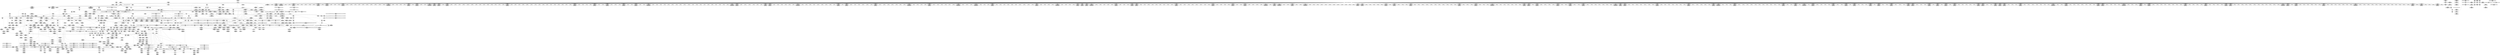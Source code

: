 digraph {
	CE0x4c963d0 [shape=record,shape=Mrecord,label="{CE0x4c963d0|12:_i32,_56:_i8*,_:_CRE_154,155_}"]
	CE0x4c65a20 [shape=record,shape=Mrecord,label="{CE0x4c65a20|selinux_inode_readlink:_tmp4|security/selinux/hooks.c,2805}"]
	CE0x4d0a990 [shape=record,shape=Mrecord,label="{CE0x4d0a990|inode_has_perm:_lnot|security/selinux/hooks.c,1611}"]
	CE0x4cd8f70 [shape=record,shape=Mrecord,label="{CE0x4cd8f70|COLLAPSED:_GCMRE___llvm_gcov_ctr131_internal_global_2_x_i64_zeroinitializer:_elem_0:default:}"]
	CE0x4ccec60 [shape=record,shape=Mrecord,label="{CE0x4ccec60|_call_void_mcount()_#3|*SummSource*}"]
	CE0x4ccf320 [shape=record,shape=Mrecord,label="{CE0x4ccf320|cred_sid:_tmp3|*SummSource*}"]
	CE0x4ccdd80 [shape=record,shape=Mrecord,label="{CE0x4ccdd80|i32_0|*Constant*}"]
	CE0x4c7f780 [shape=record,shape=Mrecord,label="{CE0x4c7f780|selinux_inode_readlink:_tmp|*SummSink*}"]
	CE0x4c7c1c0 [shape=record,shape=Mrecord,label="{CE0x4c7c1c0|GLOBAL:_creds_are_invalid|*Constant*|*SummSource*}"]
	CE0x4cf06d0 [shape=record,shape=Mrecord,label="{CE0x4cf06d0|12:_i32,_56:_i8*,_:_CRE_604,605_}"]
	CE0x4d2c0d0 [shape=record,shape=Mrecord,label="{CE0x4d2c0d0|cred_sid:_bb|*SummSink*}"]
	CE0x4c6c080 [shape=record,shape=Mrecord,label="{CE0x4c6c080|i32_5|*Constant*|*SummSource*}"]
	CE0x4c712b0 [shape=record,shape=Mrecord,label="{CE0x4c712b0|i64*_getelementptr_inbounds_(_2_x_i64_,_2_x_i64_*___llvm_gcov_ctr98,_i64_0,_i64_0)|*Constant*|*SummSource*}"]
	CE0x4ccc920 [shape=record,shape=Mrecord,label="{CE0x4ccc920|12:_i32,_56:_i8*,_:_CRE_175,176_}"]
	CE0x4cc86f0 [shape=record,shape=Mrecord,label="{CE0x4cc86f0|dentry_has_perm:_tmp4|*LoadInst*|security/selinux/hooks.c,1627|*SummSink*}"]
	CE0x4c75410 [shape=record,shape=Mrecord,label="{CE0x4c75410|dentry_has_perm:_bb|*SummSink*}"]
	CE0x4ce2f10 [shape=record,shape=Mrecord,label="{CE0x4ce2f10|12:_i32,_56:_i8*,_:_CRE_252,253_}"]
	CE0x4d0bb30 [shape=record,shape=Mrecord,label="{CE0x4d0bb30|inode_has_perm:_conv|security/selinux/hooks.c,1611|*SummSink*}"]
	CE0x4cc2c20 [shape=record,shape=Mrecord,label="{CE0x4cc2c20|cred_sid:_tmp|*SummSink*}"]
	CE0x4c7a4f0 [shape=record,shape=Mrecord,label="{CE0x4c7a4f0|_ret_void,_!dbg_!27722|include/linux/cred.h,175|*SummSink*}"]
	CE0x4c969d0 [shape=record,shape=Mrecord,label="{CE0x4c969d0|selinux_inode_readlink:_call3|security/selinux/hooks.c,2805|*SummSink*}"]
	CE0x4cb1eb0 [shape=record,shape=Mrecord,label="{CE0x4cb1eb0|104:_%struct.inode*,_:_CRE_204,205_}"]
	CE0x4ce5e90 [shape=record,shape=Mrecord,label="{CE0x4ce5e90|12:_i32,_56:_i8*,_:_CRE_292,293_}"]
	CE0x4cc2cb0 [shape=record,shape=Mrecord,label="{CE0x4cc2cb0|i64*_getelementptr_inbounds_(_2_x_i64_,_2_x_i64_*___llvm_gcov_ctr131,_i64_0,_i64_1)|*Constant*|*SummSink*}"]
	CE0x4cce650 [shape=record,shape=Mrecord,label="{CE0x4cce650|GLOBAL:___validate_creds|*Constant*|*SummSource*}"]
	CE0x4cb9fc0 [shape=record,shape=Mrecord,label="{CE0x4cb9fc0|inode_has_perm:_tmp18|security/selinux/hooks.c,1617|*SummSink*}"]
	CE0x4c65b20 [shape=record,shape=Mrecord,label="{CE0x4c65b20|selinux_inode_readlink:_tmp4|security/selinux/hooks.c,2805|*SummSource*}"]
	CE0x4cc9370 [shape=record,shape=Mrecord,label="{CE0x4cc9370|_call_void___invalid_creds(%struct.cred*_%cred,_i8*_%file,_i32_%line)_#10,_!dbg_!27721|include/linux/cred.h,174|*SummSource*}"]
	CE0x4c8c690 [shape=record,shape=Mrecord,label="{CE0x4c8c690|104:_%struct.inode*,_:_CRE_272,280_|*MultipleSource*|Function::selinux_inode_readlink&Arg::dentry::|Function::dentry_has_perm&Arg::dentry::|security/selinux/hooks.c,1627}"]
	CE0x4d2a780 [shape=record,shape=Mrecord,label="{CE0x4d2a780|i64*_getelementptr_inbounds_(_5_x_i64_,_5_x_i64_*___llvm_gcov_ctr155,_i64_0,_i64_4)|*Constant*|*SummSource*}"]
	CE0x4ce9410 [shape=record,shape=Mrecord,label="{CE0x4ce9410|12:_i32,_56:_i8*,_:_CRE_440,448_|*MultipleSource*|Function::inode_has_perm&Arg::inode::|*LoadInst*|security/selinux/hooks.c,1627|security/selinux/hooks.c,1611}"]
	CE0x4cf0df0 [shape=record,shape=Mrecord,label="{CE0x4cf0df0|12:_i32,_56:_i8*,_:_CRE_610,611_}"]
	CE0x4cbe020 [shape=record,shape=Mrecord,label="{CE0x4cbe020|GLOBAL:___llvm_gcov_ctr155|Global_var:__llvm_gcov_ctr155|*SummSource*}"]
	CE0x4cf2520 [shape=record,shape=Mrecord,label="{CE0x4cf2520|12:_i32,_56:_i8*,_:_CRE_656,664_|*MultipleSource*|Function::inode_has_perm&Arg::inode::|*LoadInst*|security/selinux/hooks.c,1627|security/selinux/hooks.c,1611}"]
	CE0x4c98230 [shape=record,shape=Mrecord,label="{CE0x4c98230|i32_78|*Constant*}"]
	CE0x4ce4b90 [shape=record,shape=Mrecord,label="{CE0x4ce4b90|12:_i32,_56:_i8*,_:_CRE_276,277_}"]
	CE0x4cf7b10 [shape=record,shape=Mrecord,label="{CE0x4cf7b10|12:_i32,_56:_i8*,_:_CRE_890,891_}"]
	CE0x447b0a0 [shape=record,shape=Mrecord,label="{CE0x447b0a0|selinux_inode_readlink:_if.end}"]
	CE0x4cdfd20 [shape=record,shape=Mrecord,label="{CE0x4cdfd20|12:_i32,_56:_i8*,_:_CRE_178,179_}"]
	CE0x4ce3af0 [shape=record,shape=Mrecord,label="{CE0x4ce3af0|12:_i32,_56:_i8*,_:_CRE_262,263_}"]
	CE0x4c91b10 [shape=record,shape=Mrecord,label="{CE0x4c91b10|GLOBAL:_lockdep_rcu_suspicious|*Constant*}"]
	CE0x4cf0f20 [shape=record,shape=Mrecord,label="{CE0x4cf0f20|12:_i32,_56:_i8*,_:_CRE_611,612_}"]
	CE0x4cb4e50 [shape=record,shape=Mrecord,label="{CE0x4cb4e50|dentry_has_perm:_call|security/selinux/hooks.c,1632|*SummSource*}"]
	CE0x4c98f70 [shape=record,shape=Mrecord,label="{CE0x4c98f70|selinux_inode_readlink:_tmp21|security/selinux/hooks.c,2805|*SummSource*}"]
	CE0x4cf8100 [shape=record,shape=Mrecord,label="{CE0x4cf8100|12:_i32,_56:_i8*,_:_CRE_895,896_}"]
	CE0x4c98680 [shape=record,shape=Mrecord,label="{CE0x4c98680|selinux_inode_readlink:_cred4|security/selinux/hooks.c,2805}"]
	CE0x4cc39d0 [shape=record,shape=Mrecord,label="{CE0x4cc39d0|12:_i32,_56:_i8*,_:_CRE_2,4_|*MultipleSource*|Function::inode_has_perm&Arg::inode::|*LoadInst*|security/selinux/hooks.c,1627|security/selinux/hooks.c,1611}"]
	CE0x4cfc240 [shape=record,shape=Mrecord,label="{CE0x4cfc240|12:_i32,_56:_i8*,_:_CRE_981,982_}"]
	CE0x4c75ee0 [shape=record,shape=Mrecord,label="{CE0x4c75ee0|selinux_inode_readlink:_tobool|security/selinux/hooks.c,2805}"]
	CE0x4cba8e0 [shape=record,shape=Mrecord,label="{CE0x4cba8e0|i32_(i32,_i32,_i16,_i32,_%struct.common_audit_data*)*_bitcast_(i32_(i32,_i32,_i16,_i32,_%struct.common_audit_data.495*)*_avc_has_perm_to_i32_(i32,_i32,_i16,_i32,_%struct.common_audit_data*)*)|*Constant*}"]
	CE0x4c95d40 [shape=record,shape=Mrecord,label="{CE0x4c95d40|12:_i32,_56:_i8*,_:_CRE_147,148_}"]
	CE0x4d2baf0 [shape=record,shape=Mrecord,label="{CE0x4d2baf0|__validate_creds:_tmp9|include/linux/cred.h,175}"]
	CE0x4c711b0 [shape=record,shape=Mrecord,label="{CE0x4c711b0|selinux_inode_readlink:_if.then|*SummSource*}"]
	CE0x4cd67a0 [shape=record,shape=Mrecord,label="{CE0x4cd67a0|dentry_has_perm:_ad|security/selinux/hooks.c, 1628|*SummSink*}"]
	CE0x4ce11c0 [shape=record,shape=Mrecord,label="{CE0x4ce11c0|12:_i32,_56:_i8*,_:_CRE_200,201_}"]
	CE0x4cbe970 [shape=record,shape=Mrecord,label="{CE0x4cbe970|__validate_creds:_tmp4|include/linux/cred.h,173}"]
	CE0x4cf7190 [shape=record,shape=Mrecord,label="{CE0x4cf7190|12:_i32,_56:_i8*,_:_CRE_882,883_}"]
	CE0x4c80bd0 [shape=record,shape=Mrecord,label="{CE0x4c80bd0|i64*_getelementptr_inbounds_(_11_x_i64_,_11_x_i64_*___llvm_gcov_ctr229,_i64_0,_i64_8)|*Constant*}"]
	CE0x4c72ce0 [shape=record,shape=Mrecord,label="{CE0x4c72ce0|_call_void_mcount()_#3}"]
	CE0x4c77820 [shape=record,shape=Mrecord,label="{CE0x4c77820|selinux_inode_readlink:_tmp1|*SummSink*}"]
	CE0x4c68be0 [shape=record,shape=Mrecord,label="{CE0x4c68be0|_ret_i32_%call,_!dbg_!27723|security/selinux/hooks.c,1632}"]
	CE0x4cf9eb0 [shape=record,shape=Mrecord,label="{CE0x4cf9eb0|12:_i32,_56:_i8*,_:_CRE_920,921_}"]
	CE0x4cfcc00 [shape=record,shape=Mrecord,label="{CE0x4cfcc00|inode_has_perm:_tmp6|*LoadInst*|security/selinux/hooks.c,1611}"]
	CE0x4ce73f0 [shape=record,shape=Mrecord,label="{CE0x4ce73f0|12:_i32,_56:_i8*,_:_CRE_310,311_}"]
	CE0x4ce65b0 [shape=record,shape=Mrecord,label="{CE0x4ce65b0|12:_i32,_56:_i8*,_:_CRE_298,299_}"]
	CE0x4c6ae00 [shape=record,shape=Mrecord,label="{CE0x4c6ae00|104:_%struct.inode*,_:_CRE_72,80_|*MultipleSource*|Function::selinux_inode_readlink&Arg::dentry::|Function::dentry_has_perm&Arg::dentry::|security/selinux/hooks.c,1627}"]
	CE0x4c7bfe0 [shape=record,shape=Mrecord,label="{CE0x4c7bfe0|__validate_creds:_call|include/linux/cred.h,173|*SummSink*}"]
	CE0x4c7d110 [shape=record,shape=Mrecord,label="{CE0x4c7d110|104:_%struct.inode*,_:_CRE_175,176_}"]
	CE0x4ce26f0 [shape=record,shape=Mrecord,label="{CE0x4ce26f0|12:_i32,_56:_i8*,_:_CRE_244,245_}"]
	CE0x4c99560 [shape=record,shape=Mrecord,label="{CE0x4c99560|GLOBAL:_current_task|Global_var:current_task|*SummSink*}"]
	CE0x4c8db60 [shape=record,shape=Mrecord,label="{CE0x4c8db60|i32_0|*Constant*}"]
	CE0x4c98c80 [shape=record,shape=Mrecord,label="{CE0x4c98c80|COLLAPSED:_GCMRE_current_task_external_global_%struct.task_struct*:_elem_0::|security/selinux/hooks.c,2805}"]
	CE0x4cd6f50 [shape=record,shape=Mrecord,label="{CE0x4cd6f50|104:_%struct.inode*,_:_CRE_144,145_}"]
	CE0x4cddde0 [shape=record,shape=Mrecord,label="{CE0x4cddde0|inode_has_perm:_tmp14|security/selinux/hooks.c,1614}"]
	CE0x4c98870 [shape=record,shape=Mrecord,label="{CE0x4c98870|selinux_inode_readlink:_cred4|security/selinux/hooks.c,2805|*SummSource*}"]
	CE0x4c6ed20 [shape=record,shape=Mrecord,label="{CE0x4c6ed20|selinux_inode_readlink:_tmp14|security/selinux/hooks.c,2805}"]
	CE0x4ccfa10 [shape=record,shape=Mrecord,label="{CE0x4ccfa10|COLLAPSED:_GCMRE___llvm_gcov_ctr155_internal_global_5_x_i64_zeroinitializer:_elem_0:default:}"]
	CE0x4d0c330 [shape=record,shape=Mrecord,label="{CE0x4d0c330|i64_0|*Constant*}"]
	CE0x4d02490 [shape=record,shape=Mrecord,label="{CE0x4d02490|inode_has_perm:_tmp15|*LoadInst*|security/selinux/hooks.c,1615|*SummSource*}"]
	CE0x4ccf2b0 [shape=record,shape=Mrecord,label="{CE0x4ccf2b0|cred_sid:_tmp3}"]
	CE0x4cc6910 [shape=record,shape=Mrecord,label="{CE0x4cc6910|12:_i32,_56:_i8*,_:_CRE_137,138_}"]
	CE0x4ce1580 [shape=record,shape=Mrecord,label="{CE0x4ce1580|12:_i32,_56:_i8*,_:_CRE_204,205_}"]
	CE0x4c8dd40 [shape=record,shape=Mrecord,label="{CE0x4c8dd40|inode_has_perm:_cred|Function::inode_has_perm&Arg::cred::|*SummSink*}"]
	CE0x4c792b0 [shape=record,shape=Mrecord,label="{CE0x4c792b0|inode_has_perm:_tmp1|*SummSink*}"]
	CE0x4c6a580 [shape=record,shape=Mrecord,label="{CE0x4c6a580|104:_%struct.inode*,_:_CRE_168,169_}"]
	CE0x4c95c50 [shape=record,shape=Mrecord,label="{CE0x4c95c50|12:_i32,_56:_i8*,_:_CRE_146,147_}"]
	CE0x4cb4cf0 [shape=record,shape=Mrecord,label="{CE0x4cb4cf0|dentry_has_perm:_dentry1|security/selinux/hooks.c,1631|*SummSource*}"]
	CE0x4cc72e0 [shape=record,shape=Mrecord,label="{CE0x4cc72e0|__validate_creds:_cred|Function::__validate_creds&Arg::cred::}"]
	CE0x4cb74c0 [shape=record,shape=Mrecord,label="{CE0x4cb74c0|__validate_creds:_lnot1|include/linux/cred.h,173|*SummSink*}"]
	CE0x4cfa700 [shape=record,shape=Mrecord,label="{CE0x4cfa700|12:_i32,_56:_i8*,_:_CRE_927,928_}"]
	CE0x4cb68a0 [shape=record,shape=Mrecord,label="{CE0x4cb68a0|get_current:_tmp3|*SummSource*}"]
	CE0x4ce0590 [shape=record,shape=Mrecord,label="{CE0x4ce0590|12:_i32,_56:_i8*,_:_CRE_187,188_}"]
	CE0x4cede70 [shape=record,shape=Mrecord,label="{CE0x4cede70|12:_i32,_56:_i8*,_:_CRE_570,571_}"]
	CE0x4c63630 [shape=record,shape=Mrecord,label="{CE0x4c63630|selinux_inode_readlink:_tmp1|*SummSource*}"]
	CE0x4c7b330 [shape=record,shape=Mrecord,label="{CE0x4c7b330|inode_has_perm:_if.end|*SummSink*}"]
	CE0x4c67510 [shape=record,shape=Mrecord,label="{CE0x4c67510|dentry_has_perm:_cred|Function::dentry_has_perm&Arg::cred::}"]
	CE0x4cdd160 [shape=record,shape=Mrecord,label="{CE0x4cdd160|inode_has_perm:_tmp12|security/selinux/hooks.c,1612|*SummSource*}"]
	CE0x4d05cd0 [shape=record,shape=Mrecord,label="{CE0x4d05cd0|i64*_getelementptr_inbounds_(_8_x_i64_,_8_x_i64_*___llvm_gcov_ctr154,_i64_0,_i64_7)|*Constant*}"]
	CE0x4cf0b90 [shape=record,shape=Mrecord,label="{CE0x4cf0b90|12:_i32,_56:_i8*,_:_CRE_608,609_}"]
	CE0x4cb9350 [shape=record,shape=Mrecord,label="{CE0x4cb9350|avc_has_perm:_ssid|Function::avc_has_perm&Arg::ssid::|*SummSink*}"]
	CE0x4d0c6d0 [shape=record,shape=Mrecord,label="{CE0x4d0c6d0|inode_has_perm:_expval|security/selinux/hooks.c,1611|*SummSource*}"]
	CE0x4cd7080 [shape=record,shape=Mrecord,label="{CE0x4cd7080|104:_%struct.inode*,_:_CRE_145,146_}"]
	CE0x4c8bcb0 [shape=record,shape=Mrecord,label="{CE0x4c8bcb0|104:_%struct.inode*,_:_CRE_221,222_}"]
	CE0x4cf1fc0 [shape=record,shape=Mrecord,label="{CE0x4cf1fc0|12:_i32,_56:_i8*,_:_CRE_632,640_|*MultipleSource*|Function::inode_has_perm&Arg::inode::|*LoadInst*|security/selinux/hooks.c,1627|security/selinux/hooks.c,1611}"]
	CE0x4d2bee0 [shape=record,shape=Mrecord,label="{CE0x4d2bee0|i64*_getelementptr_inbounds_(_2_x_i64_,_2_x_i64_*___llvm_gcov_ctr131,_i64_0,_i64_0)|*Constant*}"]
	CE0x4c6a2b0 [shape=record,shape=Mrecord,label="{CE0x4c6a2b0|104:_%struct.inode*,_:_CRE_165,166_}"]
	CE0x4d02310 [shape=record,shape=Mrecord,label="{CE0x4d02310|i32_3|*Constant*|*SummSink*}"]
	CE0x4ce7650 [shape=record,shape=Mrecord,label="{CE0x4ce7650|12:_i32,_56:_i8*,_:_CRE_312,320_|*MultipleSource*|Function::inode_has_perm&Arg::inode::|*LoadInst*|security/selinux/hooks.c,1627|security/selinux/hooks.c,1611}"]
	CE0x4c730a0 [shape=record,shape=Mrecord,label="{CE0x4c730a0|GLOBAL:___llvm_gcov_ctr229|Global_var:__llvm_gcov_ctr229|*SummSink*}"]
	CE0x4cb8fa0 [shape=record,shape=Mrecord,label="{CE0x4cb8fa0|avc_has_perm:_requested|Function::avc_has_perm&Arg::requested::|*SummSink*}"]
	CE0x4cf0cc0 [shape=record,shape=Mrecord,label="{CE0x4cf0cc0|12:_i32,_56:_i8*,_:_CRE_609,610_}"]
	CE0x4ccc1f0 [shape=record,shape=Mrecord,label="{CE0x4ccc1f0|12:_i32,_56:_i8*,_:_CRE_167,168_}"]
	CE0x4ce6a70 [shape=record,shape=Mrecord,label="{CE0x4ce6a70|12:_i32,_56:_i8*,_:_CRE_302,303_}"]
	CE0x4cf2dd0 [shape=record,shape=Mrecord,label="{CE0x4cf2dd0|12:_i32,_56:_i8*,_:_CRE_684,688_|*MultipleSource*|Function::inode_has_perm&Arg::inode::|*LoadInst*|security/selinux/hooks.c,1627|security/selinux/hooks.c,1611}"]
	CE0x4ceea50 [shape=record,shape=Mrecord,label="{CE0x4ceea50|12:_i32,_56:_i8*,_:_CRE_580,581_}"]
	CE0x4cf9660 [shape=record,shape=Mrecord,label="{CE0x4cf9660|12:_i32,_56:_i8*,_:_CRE_913,914_}"]
	CE0x4d0f0b0 [shape=record,shape=Mrecord,label="{CE0x4d0f0b0|inode_has_perm:_tmp10|security/selinux/hooks.c,1611|*SummSink*}"]
	CE0x4c97ef0 [shape=record,shape=Mrecord,label="{CE0x4c97ef0|_ret_%struct.task_struct*_%tmp4,_!dbg_!27714|./arch/x86/include/asm/current.h,14}"]
	CE0x4c972a0 [shape=record,shape=Mrecord,label="{CE0x4c972a0|12:_i32,_56:_i8*,_:_CRE_80,88_|*MultipleSource*|Function::inode_has_perm&Arg::inode::|*LoadInst*|security/selinux/hooks.c,1627|security/selinux/hooks.c,1611}"]
	"CONST[source:0(mediator),value:0(static)][purpose:{operation}]"
	CE0x4c94b30 [shape=record,shape=Mrecord,label="{CE0x4c94b30|cred_sid:_tmp4|*LoadInst*|security/selinux/hooks.c,196}"]
	CE0x4c7c540 [shape=record,shape=Mrecord,label="{CE0x4c7c540|inode_has_perm:_if.end}"]
	CE0x4c6c160 [shape=record,shape=Mrecord,label="{CE0x4c6c160|104:_%struct.inode*,_:_CRE_0,4_|*MultipleSource*|Function::selinux_inode_readlink&Arg::dentry::|Function::dentry_has_perm&Arg::dentry::|security/selinux/hooks.c,1627}"]
	CE0x4c7c150 [shape=record,shape=Mrecord,label="{CE0x4c7c150|COLLAPSED:_CMRE:_elem_0:default:}"]
	CE0x4c8ea30 [shape=record,shape=Mrecord,label="{CE0x4c8ea30|inode_has_perm:_adp|Function::inode_has_perm&Arg::adp::}"]
	CE0x4c95a70 [shape=record,shape=Mrecord,label="{CE0x4c95a70|12:_i32,_56:_i8*,_:_CRE_144,145_}"]
	CE0x4cb71d0 [shape=record,shape=Mrecord,label="{CE0x4cb71d0|__validate_creds:_lnot1|include/linux/cred.h,173}"]
	CE0x4ce12b0 [shape=record,shape=Mrecord,label="{CE0x4ce12b0|12:_i32,_56:_i8*,_:_CRE_201,202_}"]
	CE0x4cf3ce0 [shape=record,shape=Mrecord,label="{CE0x4cf3ce0|12:_i32,_56:_i8*,_:_CRE_744,752_|*MultipleSource*|Function::inode_has_perm&Arg::inode::|*LoadInst*|security/selinux/hooks.c,1627|security/selinux/hooks.c,1611}"]
	CE0x4ce6350 [shape=record,shape=Mrecord,label="{CE0x4ce6350|12:_i32,_56:_i8*,_:_CRE_296,297_}"]
	CE0x4cf9fe0 [shape=record,shape=Mrecord,label="{CE0x4cf9fe0|12:_i32,_56:_i8*,_:_CRE_921,922_}"]
	CE0x4c8b9e0 [shape=record,shape=Mrecord,label="{CE0x4c8b9e0|104:_%struct.inode*,_:_CRE_218,219_}"]
	CE0x4c82f50 [shape=record,shape=Mrecord,label="{CE0x4c82f50|__validate_creds:_tmp5|include/linux/cred.h,173|*SummSink*}"]
	CE0x4cefd50 [shape=record,shape=Mrecord,label="{CE0x4cefd50|12:_i32,_56:_i8*,_:_CRE_596,597_}"]
	CE0x4c82c60 [shape=record,shape=Mrecord,label="{CE0x4c82c60|__validate_creds:_tmp5|include/linux/cred.h,173}"]
	CE0x4c7d4d0 [shape=record,shape=Mrecord,label="{CE0x4c7d4d0|104:_%struct.inode*,_:_CRE_179,180_}"]
	CE0x4cb4fb0 [shape=record,shape=Mrecord,label="{CE0x4cb4fb0|dentry_has_perm:_call|security/selinux/hooks.c,1632|*SummSink*}"]
	CE0x4ce7ce0 [shape=record,shape=Mrecord,label="{CE0x4ce7ce0|12:_i32,_56:_i8*,_:_CRE_344,352_|*MultipleSource*|Function::inode_has_perm&Arg::inode::|*LoadInst*|security/selinux/hooks.c,1627|security/selinux/hooks.c,1611}"]
	CE0x4c6e910 [shape=record,shape=Mrecord,label="{CE0x4c6e910|selinux_inode_readlink:_tmp13|security/selinux/hooks.c,2805|*SummSink*}"]
	CE0x4c69680 [shape=record,shape=Mrecord,label="{CE0x4c69680|104:_%struct.inode*,_:_CRE_152,153_}"]
	CE0x4cfc570 [shape=record,shape=Mrecord,label="{CE0x4cfc570|12:_i32,_56:_i8*,_:_CRE_984,988_|*MultipleSource*|Function::inode_has_perm&Arg::inode::|*LoadInst*|security/selinux/hooks.c,1627|security/selinux/hooks.c,1611}"]
	CE0x4cf6350 [shape=record,shape=Mrecord,label="{CE0x4cf6350|12:_i32,_56:_i8*,_:_CRE_870,871_}"]
	CE0x4c88d00 [shape=record,shape=Mrecord,label="{CE0x4c88d00|selinux_inode_readlink:_tmp9|security/selinux/hooks.c,2805|*SummSink*}"]
	CE0x4ccbc50 [shape=record,shape=Mrecord,label="{CE0x4ccbc50|12:_i32,_56:_i8*,_:_CRE_161,162_}"]
	CE0x4cf8f40 [shape=record,shape=Mrecord,label="{CE0x4cf8f40|12:_i32,_56:_i8*,_:_CRE_907,908_}"]
	CE0x4cdf490 [shape=record,shape=Mrecord,label="{CE0x4cdf490|12:_i32,_56:_i8*,_:_CRE_64,72_|*MultipleSource*|Function::inode_has_perm&Arg::inode::|*LoadInst*|security/selinux/hooks.c,1627|security/selinux/hooks.c,1611}"]
	CE0x4cc8f80 [shape=record,shape=Mrecord,label="{CE0x4cc8f80|__validate_creds:_tmp7|include/linux/cred.h,174}"]
	CE0x4ce3040 [shape=record,shape=Mrecord,label="{CE0x4ce3040|12:_i32,_56:_i8*,_:_CRE_253,254_}"]
	CE0x4cc8330 [shape=record,shape=Mrecord,label="{CE0x4cc8330|104:_%struct.inode*,_:_CRE_318,319_}"]
	CE0x4ce7060 [shape=record,shape=Mrecord,label="{CE0x4ce7060|12:_i32,_56:_i8*,_:_CRE_307,308_}"]
	CE0x4c88430 [shape=record,shape=Mrecord,label="{CE0x4c88430|i64_3|*Constant*|*SummSource*}"]
	CE0x4c71220 [shape=record,shape=Mrecord,label="{CE0x4c71220|selinux_inode_readlink:_if.then|*SummSink*}"]
	CE0x4cf1640 [shape=record,shape=Mrecord,label="{CE0x4cf1640|12:_i32,_56:_i8*,_:_CRE_617,618_}"]
	CE0x4c6b9c0 [shape=record,shape=Mrecord,label="{CE0x4c6b9c0|get_current:_bb|*SummSource*}"]
	CE0x4c96e50 [shape=record,shape=Mrecord,label="{CE0x4c96e50|GLOBAL:_get_current|*Constant*|*SummSource*}"]
	CE0x4cf73f0 [shape=record,shape=Mrecord,label="{CE0x4cf73f0|12:_i32,_56:_i8*,_:_CRE_884,885_}"]
	CE0x4c864c0 [shape=record,shape=Mrecord,label="{CE0x4c864c0|i8*_getelementptr_inbounds_(_45_x_i8_,_45_x_i8_*_.str12,_i32_0,_i32_0)|*Constant*}"]
	CE0x4c69d10 [shape=record,shape=Mrecord,label="{CE0x4c69d10|104:_%struct.inode*,_:_CRE_159,160_}"]
	CE0x4c73300 [shape=record,shape=Mrecord,label="{CE0x4c73300|i64_0|*Constant*|*SummSource*}"]
	CE0x4cd5240 [shape=record,shape=Mrecord,label="{CE0x4cd5240|__validate_creds:_tobool|include/linux/cred.h,173|*SummSource*}"]
	CE0x4c6ed90 [shape=record,shape=Mrecord,label="{CE0x4c6ed90|selinux_inode_readlink:_tmp14|security/selinux/hooks.c,2805|*SummSource*}"]
	CE0x4d04c70 [shape=record,shape=Mrecord,label="{CE0x4d04c70|inode_has_perm:_tmp17|security/selinux/hooks.c,1617|*SummSink*}"]
	CE0x4c60fd0 [shape=record,shape=Mrecord,label="{CE0x4c60fd0|i64*_getelementptr_inbounds_(_11_x_i64_,_11_x_i64_*___llvm_gcov_ctr229,_i64_0,_i64_0)|*Constant*|*SummSource*}"]
	CE0x4cd69c0 [shape=record,shape=Mrecord,label="{CE0x4cd69c0|104:_%struct.inode*,_:_CRE_94,95_}"]
	CE0x4cb4a80 [shape=record,shape=Mrecord,label="{CE0x4cb4a80|dentry_has_perm:_dentry1|security/selinux/hooks.c,1631|*SummSink*}"]
	CE0x4c82de0 [shape=record,shape=Mrecord,label="{CE0x4c82de0|__validate_creds:_tmp5|include/linux/cred.h,173|*SummSource*}"]
	CE0x4c78330 [shape=record,shape=Mrecord,label="{CE0x4c78330|inode_has_perm:_tmp3|*SummSink*}"]
	CE0x4c6a0d0 [shape=record,shape=Mrecord,label="{CE0x4c6a0d0|104:_%struct.inode*,_:_CRE_163,164_}"]
	CE0x4d08500 [shape=record,shape=Mrecord,label="{CE0x4d08500|avc_has_perm:_tsid|Function::avc_has_perm&Arg::tsid::|*SummSource*}"]
	CE0x4d10330 [shape=record,shape=Mrecord,label="{CE0x4d10330|i32_512|*Constant*}"]
	CE0x4d0ac30 [shape=record,shape=Mrecord,label="{CE0x4d0ac30|inode_has_perm:_lnot.ext|security/selinux/hooks.c,1611|*SummSink*}"]
	CE0x4d06d00 [shape=record,shape=Mrecord,label="{CE0x4d06d00|__validate_creds:_if.then}"]
	CE0x4ccb220 [shape=record,shape=Mrecord,label="{CE0x4ccb220|dentry_has_perm:_tmp|*SummSource*}"]
	CE0x4c7ace0 [shape=record,shape=Mrecord,label="{CE0x4c7ace0|inode_has_perm:_tmp2|*SummSink*}"]
	CE0x4cd73e0 [shape=record,shape=Mrecord,label="{CE0x4cd73e0|104:_%struct.inode*,_:_CRE_149,150_}"]
	CE0x4cca030 [shape=record,shape=Mrecord,label="{CE0x4cca030|__validate_creds:_lnot|include/linux/cred.h,173}"]
	CE0x4c78d80 [shape=record,shape=Mrecord,label="{CE0x4c78d80|__validate_creds:_line|Function::__validate_creds&Arg::line::}"]
	CE0x4cd8fe0 [shape=record,shape=Mrecord,label="{CE0x4cd8fe0|cred_sid:_tmp|*SummSource*}"]
	CE0x4c93370 [shape=record,shape=Mrecord,label="{CE0x4c93370|selinux_inode_readlink:_tmp17|security/selinux/hooks.c,2805|*SummSource*}"]
	CE0x4c97e50 [shape=record,shape=Mrecord,label="{CE0x4c97e50|_ret_%struct.task_struct*_%tmp4,_!dbg_!27714|./arch/x86/include/asm/current.h,14|*SummSource*}"]
	CE0x4cf8ce0 [shape=record,shape=Mrecord,label="{CE0x4cf8ce0|12:_i32,_56:_i8*,_:_CRE_905,906_}"]
	CE0x4d2a510 [shape=record,shape=Mrecord,label="{CE0x4d2a510|GLOBAL:___invalid_creds|*Constant*|*SummSource*}"]
	CE0x4cb8090 [shape=record,shape=Mrecord,label="{CE0x4cb8090|i32_1|*Constant*|*SummSource*}"]
	CE0x4cb5510 [shape=record,shape=Mrecord,label="{CE0x4cb5510|inode_has_perm:_entry}"]
	CE0x4c70630 [shape=record,shape=Mrecord,label="{CE0x4c70630|get_current:_tmp1}"]
	CE0x4cdeab0 [shape=record,shape=Mrecord,label="{CE0x4cdeab0|GLOBAL:_cred_sid|*Constant*|*SummSource*}"]
	CE0x4c8c430 [shape=record,shape=Mrecord,label="{CE0x4c8c430|104:_%struct.inode*,_:_CRE_256,264_|*MultipleSource*|Function::selinux_inode_readlink&Arg::dentry::|Function::dentry_has_perm&Arg::dentry::|security/selinux/hooks.c,1627}"]
	CE0x4d0fb10 [shape=record,shape=Mrecord,label="{CE0x4d0fb10|inode_has_perm:_tmp11|security/selinux/hooks.c,1612|*SummSink*}"]
	CE0x4cea6a0 [shape=record,shape=Mrecord,label="{CE0x4cea6a0|12:_i32,_56:_i8*,_:_CRE_479,480_}"]
	CE0x4cf5c30 [shape=record,shape=Mrecord,label="{CE0x4cf5c30|12:_i32,_56:_i8*,_:_CRE_865,866_}"]
	CE0x4cd1060 [shape=record,shape=Mrecord,label="{CE0x4cd1060|12:_i32,_56:_i8*,_:_CRE_12,16_|*MultipleSource*|Function::inode_has_perm&Arg::inode::|*LoadInst*|security/selinux/hooks.c,1627|security/selinux/hooks.c,1611}"]
	CE0x4cf9530 [shape=record,shape=Mrecord,label="{CE0x4cf9530|12:_i32,_56:_i8*,_:_CRE_912,913_}"]
	CE0x4ccb460 [shape=record,shape=Mrecord,label="{CE0x4ccb460|COLLAPSED:_GCMRE___llvm_gcov_ctr98_internal_global_2_x_i64_zeroinitializer:_elem_0:default:}"]
	CE0x4c7c4d0 [shape=record,shape=Mrecord,label="{CE0x4c7c4d0|i64*_getelementptr_inbounds_(_8_x_i64_,_8_x_i64_*___llvm_gcov_ctr154,_i64_0,_i64_0)|*Constant*|*SummSink*}"]
	CE0x4c939d0 [shape=record,shape=Mrecord,label="{CE0x4c939d0|get_current:_tmp1|*SummSource*}"]
	CE0x4c79b70 [shape=record,shape=Mrecord,label="{CE0x4c79b70|i64*_getelementptr_inbounds_(_8_x_i64_,_8_x_i64_*___llvm_gcov_ctr154,_i64_0,_i64_2)|*Constant*}"]
	CE0x4cf9400 [shape=record,shape=Mrecord,label="{CE0x4cf9400|12:_i32,_56:_i8*,_:_CRE_911,912_}"]
	CE0x4cf4fd0 [shape=record,shape=Mrecord,label="{CE0x4cf4fd0|12:_i32,_56:_i8*,_:_CRE_824,832_|*MultipleSource*|Function::inode_has_perm&Arg::inode::|*LoadInst*|security/selinux/hooks.c,1627|security/selinux/hooks.c,1611}"]
	CE0x4d0b980 [shape=record,shape=Mrecord,label="{CE0x4d0b980|GLOBAL:_llvm.expect.i64|*Constant*}"]
	CE0x4cc6cd0 [shape=record,shape=Mrecord,label="{CE0x4cc6cd0|12:_i32,_56:_i8*,_:_CRE_139,140_}"]
	CE0x4c7c7c0 [shape=record,shape=Mrecord,label="{CE0x4c7c7c0|i8_1|*Constant*|*SummSink*}"]
	CE0x4ce9000 [shape=record,shape=Mrecord,label="{CE0x4ce9000|12:_i32,_56:_i8*,_:_CRE_424,432_|*MultipleSource*|Function::inode_has_perm&Arg::inode::|*LoadInst*|security/selinux/hooks.c,1627|security/selinux/hooks.c,1611}"]
	CE0x4c92270 [shape=record,shape=Mrecord,label="{CE0x4c92270|i32_2805|*Constant*|*SummSource*}"]
	CE0x4cfa110 [shape=record,shape=Mrecord,label="{CE0x4cfa110|12:_i32,_56:_i8*,_:_CRE_922,923_}"]
	CE0x4c95710 [shape=record,shape=Mrecord,label="{CE0x4c95710|cred_sid:_sid|security/selinux/hooks.c,197}"]
	CE0x4cf12b0 [shape=record,shape=Mrecord,label="{CE0x4cf12b0|12:_i32,_56:_i8*,_:_CRE_614,615_}"]
	CE0x4d08dd0 [shape=record,shape=Mrecord,label="{CE0x4d08dd0|avc_has_perm:_requested|Function::avc_has_perm&Arg::requested::}"]
	CE0x4c8ca70 [shape=record,shape=Mrecord,label="{CE0x4c8ca70|104:_%struct.inode*,_:_CRE_288,296_|*MultipleSource*|Function::selinux_inode_readlink&Arg::dentry::|Function::dentry_has_perm&Arg::dentry::|security/selinux/hooks.c,1627}"]
	CE0x4c8b700 [shape=record,shape=Mrecord,label="{CE0x4c8b700|selinux_inode_readlink:_tmp6|security/selinux/hooks.c,2805}"]
	CE0x4cfb2e0 [shape=record,shape=Mrecord,label="{CE0x4cfb2e0|12:_i32,_56:_i8*,_:_CRE_944,952_|*MultipleSource*|Function::inode_has_perm&Arg::inode::|*LoadInst*|security/selinux/hooks.c,1627|security/selinux/hooks.c,1611}"]
	CE0x4ceb5c0 [shape=record,shape=Mrecord,label="{CE0x4ceb5c0|12:_i32,_56:_i8*,_:_CRE_504,508_|*MultipleSource*|Function::inode_has_perm&Arg::inode::|*LoadInst*|security/selinux/hooks.c,1627|security/selinux/hooks.c,1611}"]
	CE0x4cb3b60 [shape=record,shape=Mrecord,label="{CE0x4cb3b60|i64*_getelementptr_inbounds_(_2_x_i64_,_2_x_i64_*___llvm_gcov_ctr98,_i64_0,_i64_0)|*Constant*}"]
	CE0x4cec940 [shape=record,shape=Mrecord,label="{CE0x4cec940|12:_i32,_56:_i8*,_:_CRE_553,554_}"]
	CE0x4cf5600 [shape=record,shape=Mrecord,label="{CE0x4cf5600|12:_i32,_56:_i8*,_:_CRE_848,856_|*MultipleSource*|Function::inode_has_perm&Arg::inode::|*LoadInst*|security/selinux/hooks.c,1627|security/selinux/hooks.c,1611}"]
	CE0x4cc90f0 [shape=record,shape=Mrecord,label="{CE0x4cc90f0|__validate_creds:_tmp7|include/linux/cred.h,174|*SummSource*}"]
	CE0x4ccbb60 [shape=record,shape=Mrecord,label="{CE0x4ccbb60|12:_i32,_56:_i8*,_:_CRE_160,161_}"]
	CE0x4c986f0 [shape=record,shape=Mrecord,label="{CE0x4c986f0|dentry_has_perm:_entry|*SummSource*}"]
	CE0x4ccb010 [shape=record,shape=Mrecord,label="{CE0x4ccb010|i64*_getelementptr_inbounds_(_2_x_i64_,_2_x_i64_*___llvm_gcov_ctr153,_i64_0,_i64_0)|*Constant*|*SummSource*}"]
	CE0x4c8b3e0 [shape=record,shape=Mrecord,label="{CE0x4c8b3e0|selinux_inode_readlink:_tmp5|security/selinux/hooks.c,2805}"]
	CE0x4c77640 [shape=record,shape=Mrecord,label="{CE0x4c77640|i64*_getelementptr_inbounds_(_11_x_i64_,_11_x_i64_*___llvm_gcov_ctr229,_i64_0,_i64_6)|*Constant*|*SummSource*}"]
	CE0x4c7cc60 [shape=record,shape=Mrecord,label="{CE0x4c7cc60|104:_%struct.inode*,_:_CRE_170,171_}"]
	CE0x4c95250 [shape=record,shape=Mrecord,label="{CE0x4c95250|cred_sid:_tmp5|security/selinux/hooks.c,196|*SummSource*}"]
	CE0x4ccc790 [shape=record,shape=Mrecord,label="{CE0x4ccc790|12:_i32,_56:_i8*,_:_CRE_173,174_}"]
	CE0x4cb2540 [shape=record,shape=Mrecord,label="{CE0x4cb2540|104:_%struct.inode*,_:_CRE_211,212_}"]
	CE0x4c5d500 [shape=record,shape=Mrecord,label="{CE0x4c5d500|selinux_inode_readlink:_tobool|security/selinux/hooks.c,2805|*SummSink*}"]
	CE0x4c70780 [shape=record,shape=Mrecord,label="{CE0x4c70780|_call_void_mcount()_#3|*SummSink*}"]
	CE0x4c77b90 [shape=record,shape=Mrecord,label="{CE0x4c77b90|inode_has_perm:_return|*SummSink*}"]
	CE0x4d0a740 [shape=record,shape=Mrecord,label="{CE0x4d0a740|inode_has_perm:_tobool|security/selinux/hooks.c,1611|*SummSource*}"]
	CE0x4c94cb0 [shape=record,shape=Mrecord,label="{CE0x4c94cb0|cred_sid:_tmp4|*LoadInst*|security/selinux/hooks.c,196|*SummSource*}"]
	CE0x4c69c20 [shape=record,shape=Mrecord,label="{CE0x4c69c20|104:_%struct.inode*,_:_CRE_158,159_}"]
	CE0x4cb2450 [shape=record,shape=Mrecord,label="{CE0x4cb2450|104:_%struct.inode*,_:_CRE_210,211_}"]
	CE0x4c98940 [shape=record,shape=Mrecord,label="{CE0x4c98940|selinux_inode_readlink:_cred4|security/selinux/hooks.c,2805|*SummSink*}"]
	CE0x4cdfff0 [shape=record,shape=Mrecord,label="{CE0x4cdfff0|12:_i32,_56:_i8*,_:_CRE_181,182_}"]
	CE0x4cf0340 [shape=record,shape=Mrecord,label="{CE0x4cf0340|12:_i32,_56:_i8*,_:_CRE_601,602_}"]
	CE0x4d06460 [shape=record,shape=Mrecord,label="{CE0x4d06460|inode_has_perm:_tmp20|security/selinux/hooks.c,1618|*SummSink*}"]
	CE0x4cca240 [shape=record,shape=Mrecord,label="{CE0x4cca240|__validate_creds:_lnot|include/linux/cred.h,173|*SummSink*}"]
	CE0x4c7b3e0 [shape=record,shape=Mrecord,label="{CE0x4c7b3e0|inode_has_perm:_bb}"]
	CE0x4cc8b90 [shape=record,shape=Mrecord,label="{CE0x4cc8b90|__validate_creds:_tmp6|include/linux/cred.h,174|*SummSink*}"]
	CE0x4c83260 [shape=record,shape=Mrecord,label="{CE0x4c83260|i64*_getelementptr_inbounds_(_5_x_i64_,_5_x_i64_*___llvm_gcov_ctr155,_i64_0,_i64_3)|*Constant*|*SummSource*}"]
	CE0x4cee920 [shape=record,shape=Mrecord,label="{CE0x4cee920|12:_i32,_56:_i8*,_:_CRE_579,580_}"]
	CE0x4c6c0f0 [shape=record,shape=Mrecord,label="{CE0x4c6c0f0|dentry_has_perm:_d_inode|security/selinux/hooks.c,1627|*SummSink*}"]
	CE0x4cfa4a0 [shape=record,shape=Mrecord,label="{CE0x4cfa4a0|12:_i32,_56:_i8*,_:_CRE_925,926_}"]
	CE0x4c805c0 [shape=record,shape=Mrecord,label="{CE0x4c805c0|i1_true|*Constant*}"]
	CE0x4cecd80 [shape=record,shape=Mrecord,label="{CE0x4cecd80|12:_i32,_56:_i8*,_:_CRE_555,556_}"]
	CE0x4c7a370 [shape=record,shape=Mrecord,label="{CE0x4c7a370|_ret_void,_!dbg_!27722|include/linux/cred.h,175|*SummSource*}"]
	CE0x4c961f0 [shape=record,shape=Mrecord,label="{CE0x4c961f0|12:_i32,_56:_i8*,_:_CRE_152,153_}"]
	CE0x4cf1180 [shape=record,shape=Mrecord,label="{CE0x4cf1180|12:_i32,_56:_i8*,_:_CRE_613,614_}"]
	CE0x4cb91f0 [shape=record,shape=Mrecord,label="{CE0x4cb91f0|avc_has_perm:_ssid|Function::avc_has_perm&Arg::ssid::}"]
	CE0x4d04d80 [shape=record,shape=Mrecord,label="{CE0x4d04d80|inode_has_perm:_retval.0}"]
	CE0x4ce0e00 [shape=record,shape=Mrecord,label="{CE0x4ce0e00|12:_i32,_56:_i8*,_:_CRE_196,197_}"]
	CE0x4d10510 [shape=record,shape=Mrecord,label="{CE0x4d10510|i32_512|*Constant*|*SummSink*}"]
	CE0x4cb7160 [shape=record,shape=Mrecord,label="{CE0x4cb7160|GLOBAL:_llvm.expect.i64|*Constant*}"]
	CE0x4cf2b80 [shape=record,shape=Mrecord,label="{CE0x4cf2b80|12:_i32,_56:_i8*,_:_CRE_680,684_|*MultipleSource*|Function::inode_has_perm&Arg::inode::|*LoadInst*|security/selinux/hooks.c,1627|security/selinux/hooks.c,1611}"]
	CE0x4c614c0 [shape=record,shape=Mrecord,label="{CE0x4c614c0|selinux_inode_readlink:_bb|*SummSource*}"]
	CE0x4cc55b0 [shape=record,shape=Mrecord,label="{CE0x4cc55b0|i32_0|*Constant*}"]
	CE0x4c5e830 [shape=record,shape=Mrecord,label="{CE0x4c5e830|selinux_inode_readlink:_do.end}"]
	CE0x4ce9c90 [shape=record,shape=Mrecord,label="{CE0x4ce9c90|12:_i32,_56:_i8*,_:_CRE_472,473_}"]
	CE0x4cea3a0 [shape=record,shape=Mrecord,label="{CE0x4cea3a0|12:_i32,_56:_i8*,_:_CRE_476,477_}"]
	CE0x4ccc2e0 [shape=record,shape=Mrecord,label="{CE0x4ccc2e0|12:_i32,_56:_i8*,_:_CRE_168,169_}"]
	CE0x4c6f1f0 [shape=record,shape=Mrecord,label="{CE0x4c6f1f0|selinux_inode_readlink:_land.lhs.true2|*SummSink*}"]
	CE0x4cfa830 [shape=record,shape=Mrecord,label="{CE0x4cfa830|12:_i32,_56:_i8*,_:_CRE_928,929_}"]
	CE0x4c6be00 [shape=record,shape=Mrecord,label="{CE0x4c6be00|i32_5|*Constant*|*SummSink*}"]
	CE0x4c87dd0 [shape=record,shape=Mrecord,label="{CE0x4c87dd0|i64*_getelementptr_inbounds_(_11_x_i64_,_11_x_i64_*___llvm_gcov_ctr229,_i64_0,_i64_6)|*Constant*|*SummSink*}"]
	CE0x4c6a3a0 [shape=record,shape=Mrecord,label="{CE0x4c6a3a0|104:_%struct.inode*,_:_CRE_166,167_}"]
	CE0x4c7cf30 [shape=record,shape=Mrecord,label="{CE0x4c7cf30|104:_%struct.inode*,_:_CRE_173,174_}"]
	CE0x4cf7780 [shape=record,shape=Mrecord,label="{CE0x4cf7780|12:_i32,_56:_i8*,_:_CRE_887,888_}"]
	CE0x4ccbf20 [shape=record,shape=Mrecord,label="{CE0x4ccbf20|12:_i32,_56:_i8*,_:_CRE_164,165_}"]
	CE0x4c76ea0 [shape=record,shape=Mrecord,label="{CE0x4c76ea0|selinux_inode_readlink:_tmp12|security/selinux/hooks.c,2805}"]
	CE0x4cd9720 [shape=record,shape=Mrecord,label="{CE0x4cd9720|0:_i32,_4:_i32,_8:_i32,_12:_i32,_:_CMRE_4,8_|*MultipleSource*|security/selinux/hooks.c,196|*LoadInst*|security/selinux/hooks.c,196|security/selinux/hooks.c,197}"]
	CE0x4c79f80 [shape=record,shape=Mrecord,label="{CE0x4c79f80|cred_sid:_tmp2}"]
	CE0x4cf85c0 [shape=record,shape=Mrecord,label="{CE0x4cf85c0|12:_i32,_56:_i8*,_:_CRE_899,900_}"]
	CE0x4c73870 [shape=record,shape=Mrecord,label="{CE0x4c73870|i64_1|*Constant*}"]
	CE0x4c729c0 [shape=record,shape=Mrecord,label="{CE0x4c729c0|selinux_inode_readlink:_call3|security/selinux/hooks.c,2805}"]
	CE0x4ce0d10 [shape=record,shape=Mrecord,label="{CE0x4ce0d10|12:_i32,_56:_i8*,_:_CRE_195,196_}"]
	CE0x4d06ea0 [shape=record,shape=Mrecord,label="{CE0x4d06ea0|__validate_creds:_bb|*SummSource*}"]
	CE0x4c75aa0 [shape=record,shape=Mrecord,label="{CE0x4c75aa0|selinux_inode_readlink:_tmp11|security/selinux/hooks.c,2805}"]
	CE0x4ccc010 [shape=record,shape=Mrecord,label="{CE0x4ccc010|12:_i32,_56:_i8*,_:_CRE_165,166_}"]
	CE0x4cd1690 [shape=record,shape=Mrecord,label="{CE0x4cd1690|i64*_getelementptr_inbounds_(_8_x_i64_,_8_x_i64_*___llvm_gcov_ctr154,_i64_0,_i64_2)|*Constant*|*SummSink*}"]
	CE0x4c64240 [shape=record,shape=Mrecord,label="{CE0x4c64240|selinux_inode_readlink:_call|security/selinux/hooks.c,2805|*SummSink*}"]
	CE0x4d06d70 [shape=record,shape=Mrecord,label="{CE0x4d06d70|__validate_creds:_bb}"]
	CE0x4d061f0 [shape=record,shape=Mrecord,label="{CE0x4d061f0|inode_has_perm:_tmp19|security/selinux/hooks.c,1618|*SummSource*}"]
	CE0x4ce2b80 [shape=record,shape=Mrecord,label="{CE0x4ce2b80|12:_i32,_56:_i8*,_:_CRE_249,250_}"]
	CE0x4cfa370 [shape=record,shape=Mrecord,label="{CE0x4cfa370|12:_i32,_56:_i8*,_:_CRE_924,925_}"]
	CE0x4c78960 [shape=record,shape=Mrecord,label="{CE0x4c78960|__validate_creds:_conv|include/linux/cred.h,173}"]
	CE0x4c8f6e0 [shape=record,shape=Mrecord,label="{CE0x4c8f6e0|inode_has_perm:_do.end|*SummSource*}"]
	CE0x4c7eb40 [shape=record,shape=Mrecord,label="{CE0x4c7eb40|__validate_creds:_line|Function::__validate_creds&Arg::line::|*SummSink*}"]
	CE0x4cc2a10 [shape=record,shape=Mrecord,label="{CE0x4cc2a10|inode_has_perm:_i_flags|security/selinux/hooks.c,1611}"]
	CE0x4cf05a0 [shape=record,shape=Mrecord,label="{CE0x4cf05a0|12:_i32,_56:_i8*,_:_CRE_603,604_}"]
	CE0x4cde5d0 [shape=record,shape=Mrecord,label="{CE0x4cde5d0|inode_has_perm:_call|security/selinux/hooks.c,1614|*SummSink*}"]
	CE0x4c66650 [shape=record,shape=Mrecord,label="{CE0x4c66650|selinux_inode_readlink:_call5|security/selinux/hooks.c,2807}"]
	CE0x4c66f70 [shape=record,shape=Mrecord,label="{CE0x4c66f70|GLOBAL:_dentry_has_perm|*Constant*|*SummSource*}"]
	CE0x4cf65b0 [shape=record,shape=Mrecord,label="{CE0x4cf65b0|12:_i32,_56:_i8*,_:_CRE_872,873_}"]
	CE0x4cc7eb0 [shape=record,shape=Mrecord,label="{CE0x4cc7eb0|104:_%struct.inode*,_:_CRE_313,314_}"]
	CE0x4c98520 [shape=record,shape=Mrecord,label="{CE0x4c98520|i32_78|*Constant*|*SummSource*}"]
	CE0x4ce7ac0 [shape=record,shape=Mrecord,label="{CE0x4ce7ac0|12:_i32,_56:_i8*,_:_CRE_336,344_|*MultipleSource*|Function::inode_has_perm&Arg::inode::|*LoadInst*|security/selinux/hooks.c,1627|security/selinux/hooks.c,1611}"]
	CE0x4cd9560 [shape=record,shape=Mrecord,label="{CE0x4cd9560|0:_i32,_4:_i32,_8:_i32,_12:_i32,_:_CMRE_0,4_|*MultipleSource*|security/selinux/hooks.c,196|*LoadInst*|security/selinux/hooks.c,196|security/selinux/hooks.c,197}"]
	CE0x4cfb080 [shape=record,shape=Mrecord,label="{CE0x4cfb080|12:_i32,_56:_i8*,_:_CRE_935,936_}"]
	CE0x4cbe150 [shape=record,shape=Mrecord,label="{CE0x4cbe150|GLOBAL:___llvm_gcov_ctr155|Global_var:__llvm_gcov_ctr155|*SummSink*}"]
	CE0x4d2b700 [shape=record,shape=Mrecord,label="{CE0x4d2b700|__validate_creds:_tmp8|include/linux/cred.h,175|*SummSink*}"]
	CE0x4cbe4f0 [shape=record,shape=Mrecord,label="{CE0x4cbe4f0|__validate_creds:_tmp3|include/linux/cred.h,173}"]
	CE0x4cece30 [shape=record,shape=Mrecord,label="{CE0x4cece30|12:_i32,_56:_i8*,_:_CRE_556,557_}"]
	CE0x4cb9670 [shape=record,shape=Mrecord,label="{CE0x4cb9670|avc_has_perm:_entry|*SummSink*}"]
	CE0x4cc34b0 [shape=record,shape=Mrecord,label="{CE0x4cc34b0|i64_1|*Constant*}"]
	CE0x4d05610 [shape=record,shape=Mrecord,label="{CE0x4d05610|i64*_getelementptr_inbounds_(_8_x_i64_,_8_x_i64_*___llvm_gcov_ctr154,_i64_0,_i64_7)|*Constant*|*SummSink*}"]
	CE0x4cec720 [shape=record,shape=Mrecord,label="{CE0x4cec720|12:_i32,_56:_i8*,_:_CRE_552,553_}"]
	CE0x4ce4a60 [shape=record,shape=Mrecord,label="{CE0x4ce4a60|12:_i32,_56:_i8*,_:_CRE_275,276_}"]
	CE0x4cb5680 [shape=record,shape=Mrecord,label="{CE0x4cb5680|GLOBAL:_inode_has_perm|*Constant*|*SummSource*}"]
	CE0x4c7f7f0 [shape=record,shape=Mrecord,label="{CE0x4c7f7f0|i64*_getelementptr_inbounds_(_11_x_i64_,_11_x_i64_*___llvm_gcov_ctr229,_i64_0,_i64_1)|*Constant*|*SummSink*}"]
	CE0x4cf57f0 [shape=record,shape=Mrecord,label="{CE0x4cf57f0|12:_i32,_56:_i8*,_:_CRE_856,864_|*MultipleSource*|Function::inode_has_perm&Arg::inode::|*LoadInst*|security/selinux/hooks.c,1627|security/selinux/hooks.c,1611}"]
	CE0x4c66db0 [shape=record,shape=Mrecord,label="{CE0x4c66db0|GLOBAL:_dentry_has_perm|*Constant*|*SummSink*}"]
	CE0x4cee7f0 [shape=record,shape=Mrecord,label="{CE0x4cee7f0|12:_i32,_56:_i8*,_:_CRE_578,579_}"]
	CE0x4ccb1b0 [shape=record,shape=Mrecord,label="{CE0x4ccb1b0|COLLAPSED:_GCMRE___llvm_gcov_ctr153_internal_global_2_x_i64_zeroinitializer:_elem_0:default:}"]
	CE0x4cde2c0 [shape=record,shape=Mrecord,label="{CE0x4cde2c0|i32_10|*Constant*|*SummSource*}"]
	CE0x4cc44a0 [shape=record,shape=Mrecord,label="{CE0x4cc44a0|i64_2|*Constant*}"]
	CE0x4c96d20 [shape=record,shape=Mrecord,label="{CE0x4c96d20|GLOBAL:_get_current|*Constant*}"]
	CE0x4ccf740 [shape=record,shape=Mrecord,label="{CE0x4ccf740|__validate_creds:_entry|*SummSource*}"]
	CE0x4c7d5c0 [shape=record,shape=Mrecord,label="{CE0x4c7d5c0|104:_%struct.inode*,_:_CRE_180,181_}"]
	CE0x4c82000 [shape=record,shape=Mrecord,label="{CE0x4c82000|_call_void_mcount()_#3|*SummSink*}"]
	CE0x4cd5700 [shape=record,shape=Mrecord,label="{CE0x4cd5700|__validate_creds:_tmp2|include/linux/cred.h,173}"]
	CE0x4c71e70 [shape=record,shape=Mrecord,label="{CE0x4c71e70|selinux_inode_readlink:_tmp19|security/selinux/hooks.c,2805|*SummSink*}"]
	CE0x4ce80f0 [shape=record,shape=Mrecord,label="{CE0x4ce80f0|12:_i32,_56:_i8*,_:_CRE_360,376_|*MultipleSource*|Function::inode_has_perm&Arg::inode::|*LoadInst*|security/selinux/hooks.c,1627|security/selinux/hooks.c,1611}"]
	CE0x4ce1850 [shape=record,shape=Mrecord,label="{CE0x4ce1850|12:_i32,_56:_i8*,_:_CRE_207,208_}"]
	CE0x4c694a0 [shape=record,shape=Mrecord,label="{CE0x4c694a0|104:_%struct.inode*,_:_CRE_150,151_}"]
	CE0x4ccbd40 [shape=record,shape=Mrecord,label="{CE0x4ccbd40|12:_i32,_56:_i8*,_:_CRE_162,163_}"]
	CE0x4cf4340 [shape=record,shape=Mrecord,label="{CE0x4cf4340|12:_i32,_56:_i8*,_:_CRE_768,776_|*MultipleSource*|Function::inode_has_perm&Arg::inode::|*LoadInst*|security/selinux/hooks.c,1627|security/selinux/hooks.c,1611}"]
	CE0x4cef170 [shape=record,shape=Mrecord,label="{CE0x4cef170|12:_i32,_56:_i8*,_:_CRE_586,587_}"]
	CE0x4c6dbc0 [shape=record,shape=Mrecord,label="{CE0x4c6dbc0|_call_void___validate_creds(%struct.cred*_%cred,_i8*_getelementptr_inbounds_(_25_x_i8_,_25_x_i8_*_.str3,_i32_0,_i32_0),_i32_1609)_#10,_!dbg_!27719|security/selinux/hooks.c,1609}"]
	CE0x4c6dec0 [shape=record,shape=Mrecord,label="{CE0x4c6dec0|_call_void___validate_creds(%struct.cred*_%cred,_i8*_getelementptr_inbounds_(_25_x_i8_,_25_x_i8_*_.str3,_i32_0,_i32_0),_i32_1609)_#10,_!dbg_!27719|security/selinux/hooks.c,1609|*SummSink*}"]
	CE0x4c95e30 [shape=record,shape=Mrecord,label="{CE0x4c95e30|12:_i32,_56:_i8*,_:_CRE_148,149_}"]
	CE0x4ce8780 [shape=record,shape=Mrecord,label="{CE0x4ce8780|12:_i32,_56:_i8*,_:_CRE_392,400_|*MultipleSource*|Function::inode_has_perm&Arg::inode::|*LoadInst*|security/selinux/hooks.c,1627|security/selinux/hooks.c,1611}"]
	CE0x4c72dc0 [shape=record,shape=Mrecord,label="{CE0x4c72dc0|_call_void_mcount()_#3|*SummSource*}"]
	CE0x4c65350 [shape=record,shape=Mrecord,label="{CE0x4c65350|selinux_inode_readlink:_tmp2|*SummSource*}"]
	CE0x4cf0930 [shape=record,shape=Mrecord,label="{CE0x4cf0930|12:_i32,_56:_i8*,_:_CRE_606,607_}"]
	CE0x4ceac90 [shape=record,shape=Mrecord,label="{CE0x4ceac90|12:_i32,_56:_i8*,_:_CRE_484,485_}"]
	CE0x4d100f0 [shape=record,shape=Mrecord,label="{CE0x4d100f0|inode_has_perm:_tmp12|security/selinux/hooks.c,1612}"]
	CE0x4c93670 [shape=record,shape=Mrecord,label="{CE0x4c93670|selinux_inode_readlink:_tmp19|security/selinux/hooks.c,2805|*SummSource*}"]
	CE0x4c6ab40 [shape=record,shape=Mrecord,label="{CE0x4c6ab40|104:_%struct.inode*,_:_CRE_56,64_|*MultipleSource*|Function::selinux_inode_readlink&Arg::dentry::|Function::dentry_has_perm&Arg::dentry::|security/selinux/hooks.c,1627}"]
	CE0x4cfc090 [shape=record,shape=Mrecord,label="{CE0x4cfc090|12:_i32,_56:_i8*,_:_CRE_979,980_}"]
	CE0x4c8dfe0 [shape=record,shape=Mrecord,label="{CE0x4c8dfe0|inode_has_perm:_inode|Function::inode_has_perm&Arg::inode::}"]
	CE0x4c713c0 [shape=record,shape=Mrecord,label="{CE0x4c713c0|selinux_inode_readlink:_do.body|*SummSink*}"]
	CE0x4ce6220 [shape=record,shape=Mrecord,label="{CE0x4ce6220|12:_i32,_56:_i8*,_:_CRE_295,296_}"]
	CE0x4ce46d0 [shape=record,shape=Mrecord,label="{CE0x4ce46d0|12:_i32,_56:_i8*,_:_CRE_272,273_}"]
	CE0x4cd27b0 [shape=record,shape=Mrecord,label="{CE0x4cd27b0|__validate_creds:_file|Function::__validate_creds&Arg::file::|*SummSink*}"]
	CE0x4cbaa10 [shape=record,shape=Mrecord,label="{CE0x4cbaa10|i32_(i32,_i32,_i16,_i32,_%struct.common_audit_data*)*_bitcast_(i32_(i32,_i32,_i16,_i32,_%struct.common_audit_data.495*)*_avc_has_perm_to_i32_(i32,_i32,_i16,_i32,_%struct.common_audit_data*)*)|*Constant*|*SummSource*}"]
	CE0x4cf91a0 [shape=record,shape=Mrecord,label="{CE0x4cf91a0|12:_i32,_56:_i8*,_:_CRE_909,910_}"]
	CE0x4cf7fd0 [shape=record,shape=Mrecord,label="{CE0x4cf7fd0|12:_i32,_56:_i8*,_:_CRE_894,895_}"]
	CE0x4c88260 [shape=record,shape=Mrecord,label="{CE0x4c88260|0:_i8,_:_GCMR_selinux_inode_readlink.__warned_internal_global_i8_0,_section_.data.unlikely_,_align_1:_elem_0:default:}"]
	CE0x4cb29f0 [shape=record,shape=Mrecord,label="{CE0x4cb29f0|104:_%struct.inode*,_:_CRE_216,217_}"]
	CE0x4c5d690 [shape=record,shape=Mrecord,label="{CE0x4c5d690|i32_0|*Constant*}"]
	CE0x4cea900 [shape=record,shape=Mrecord,label="{CE0x4cea900|12:_i32,_56:_i8*,_:_CRE_481,482_}"]
	CE0x4c888f0 [shape=record,shape=Mrecord,label="{CE0x4c888f0|i64_5|*Constant*|*SummSource*}"]
	CE0x4cc2080 [shape=record,shape=Mrecord,label="{CE0x4cc2080|i64_1|*Constant*}"]
	CE0x4cdc110 [shape=record,shape=Mrecord,label="{CE0x4cdc110|cred_sid:_tmp6|security/selinux/hooks.c,197}"]
	CE0x4c97c40 [shape=record,shape=Mrecord,label="{CE0x4c97c40|get_current:_entry|*SummSink*}"]
	CE0x4ce5c30 [shape=record,shape=Mrecord,label="{CE0x4ce5c30|12:_i32,_56:_i8*,_:_CRE_290,291_}"]
	CE0x4cd2820 [shape=record,shape=Mrecord,label="{CE0x4cd2820|i32_1609|*Constant*}"]
	CE0x4d2bf50 [shape=record,shape=Mrecord,label="{CE0x4d2bf50|cred_sid:_bb|*SummSource*}"]
	CE0x4c69950 [shape=record,shape=Mrecord,label="{CE0x4c69950|104:_%struct.inode*,_:_CRE_155,156_}"]
	CE0x4c7a690 [shape=record,shape=Mrecord,label="{CE0x4c7a690|i32_4|*Constant*}"]
	CE0x4cb1fa0 [shape=record,shape=Mrecord,label="{CE0x4cb1fa0|104:_%struct.inode*,_:_CRE_205,206_}"]
	CE0x4cdff00 [shape=record,shape=Mrecord,label="{CE0x4cdff00|12:_i32,_56:_i8*,_:_CRE_180,181_}"]
	CE0x4cc42b0 [shape=record,shape=Mrecord,label="{CE0x4cc42b0|inode_has_perm:_tmp}"]
	CE0x4cb94b0 [shape=record,shape=Mrecord,label="{CE0x4cb94b0|avc_has_perm:_tsid|Function::avc_has_perm&Arg::tsid::}"]
	CE0x4cef3d0 [shape=record,shape=Mrecord,label="{CE0x4cef3d0|12:_i32,_56:_i8*,_:_CRE_588,589_}"]
	CE0x4d07c30 [shape=record,shape=Mrecord,label="{CE0x4d07c30|i64*_getelementptr_inbounds_(_5_x_i64_,_5_x_i64_*___llvm_gcov_ctr155,_i64_0,_i64_0)|*Constant*|*SummSource*}"]
	CE0x4ce0680 [shape=record,shape=Mrecord,label="{CE0x4ce0680|12:_i32,_56:_i8*,_:_CRE_188,189_}"]
	CE0x4ccc880 [shape=record,shape=Mrecord,label="{CE0x4ccc880|12:_i32,_56:_i8*,_:_CRE_174,175_}"]
	CE0x4ce5d60 [shape=record,shape=Mrecord,label="{CE0x4ce5d60|12:_i32,_56:_i8*,_:_CRE_291,292_}"]
	CE0x4c68ec0 [shape=record,shape=Mrecord,label="{CE0x4c68ec0|_ret_i32_%call,_!dbg_!27723|security/selinux/hooks.c,1632|*SummSink*}"]
	CE0x4cf8a80 [shape=record,shape=Mrecord,label="{CE0x4cf8a80|12:_i32,_56:_i8*,_:_CRE_903,904_}"]
	CE0x4c7e510 [shape=record,shape=Mrecord,label="{CE0x4c7e510|dentry_has_perm:_tmp2|*SummSource*}"]
	CE0x4ce4470 [shape=record,shape=Mrecord,label="{CE0x4ce4470|12:_i32,_56:_i8*,_:_CRE_270,271_}"]
	CE0x4cb8ea0 [shape=record,shape=Mrecord,label="{CE0x4cb8ea0|i64*_getelementptr_inbounds_(_2_x_i64_,_2_x_i64_*___llvm_gcov_ctr153,_i64_0,_i64_1)|*Constant*}"]
	CE0x4cf8230 [shape=record,shape=Mrecord,label="{CE0x4cf8230|12:_i32,_56:_i8*,_:_CRE_896,897_}"]
	CE0x4ce3890 [shape=record,shape=Mrecord,label="{CE0x4ce3890|12:_i32,_56:_i8*,_:_CRE_260,261_}"]
	CE0x4ceadc0 [shape=record,shape=Mrecord,label="{CE0x4ceadc0|12:_i32,_56:_i8*,_:_CRE_485,486_}"]
	CE0x4c6cde0 [shape=record,shape=Mrecord,label="{CE0x4c6cde0|104:_%struct.inode*,_:_CRE_8,12_|*MultipleSource*|Function::selinux_inode_readlink&Arg::dentry::|Function::dentry_has_perm&Arg::dentry::|security/selinux/hooks.c,1627}"]
	CE0x4cf4780 [shape=record,shape=Mrecord,label="{CE0x4cf4780|12:_i32,_56:_i8*,_:_CRE_792,800_|*MultipleSource*|Function::inode_has_perm&Arg::inode::|*LoadInst*|security/selinux/hooks.c,1627|security/selinux/hooks.c,1611}"]
	CE0x4d06180 [shape=record,shape=Mrecord,label="{CE0x4d06180|inode_has_perm:_tmp19|security/selinux/hooks.c,1618}"]
	CE0x4cc7ba0 [shape=record,shape=Mrecord,label="{CE0x4cc7ba0|get_current:_tmp4|./arch/x86/include/asm/current.h,14}"]
	CE0x4c73cd0 [shape=record,shape=Mrecord,label="{CE0x4c73cd0|GLOBAL:___llvm_gcov_ctr229|Global_var:__llvm_gcov_ctr229|*SummSource*}"]
	CE0x4c95b60 [shape=record,shape=Mrecord,label="{CE0x4c95b60|12:_i32,_56:_i8*,_:_CRE_145,146_}"]
	CE0x4c705c0 [shape=record,shape=Mrecord,label="{CE0x4c705c0|i64_1|*Constant*}"]
	CE0x4cb1dc0 [shape=record,shape=Mrecord,label="{CE0x4cb1dc0|104:_%struct.inode*,_:_CRE_203,204_}"]
	CE0x4d24850 [shape=record,shape=Mrecord,label="{CE0x4d24850|inode_has_perm:_tmp16|security/selinux/hooks.c,1615|*SummSink*}"]
	CE0x4cde980 [shape=record,shape=Mrecord,label="{CE0x4cde980|GLOBAL:_cred_sid|*Constant*}"]
	CE0x4c808b0 [shape=record,shape=Mrecord,label="{CE0x4c808b0|i1_true|*Constant*|*SummSink*}"]
	CE0x4c7dc50 [shape=record,shape=Mrecord,label="{CE0x4c7dc50|104:_%struct.inode*,_:_CRE_187,188_}"]
	CE0x4cc1cc0 [shape=record,shape=Mrecord,label="{CE0x4cc1cc0|cred_sid:_tmp1|*SummSink*}"]
	CE0x4ce2a50 [shape=record,shape=Mrecord,label="{CE0x4ce2a50|12:_i32,_56:_i8*,_:_CRE_248,249_}"]
	CE0x4cdee30 [shape=record,shape=Mrecord,label="{CE0x4cdee30|cred_sid:_entry|*SummSource*}"]
	CE0x4c88850 [shape=record,shape=Mrecord,label="{CE0x4c88850|i64_5|*Constant*}"]
	CE0x4cc6af0 [shape=record,shape=Mrecord,label="{CE0x4cc6af0|12:_i32,_56:_i8*,_:_CRE_138,139_}"]
	CE0x4ce9eb0 [shape=record,shape=Mrecord,label="{CE0x4ce9eb0|12:_i32,_56:_i8*,_:_CRE_473,474_}"]
	CE0x4cfb620 [shape=record,shape=Mrecord,label="{CE0x4cfb620|12:_i32,_56:_i8*,_:_CRE_960,968_|*MultipleSource*|Function::inode_has_perm&Arg::inode::|*LoadInst*|security/selinux/hooks.c,1627|security/selinux/hooks.c,1611}"]
	CE0x690dba0 [shape=record,shape=Mrecord,label="{CE0x690dba0|selinux_inode_readlink:_do.end|*SummSource*}"]
	CE0x4ce8560 [shape=record,shape=Mrecord,label="{CE0x4ce8560|12:_i32,_56:_i8*,_:_CRE_384,388_|*MultipleSource*|Function::inode_has_perm&Arg::inode::|*LoadInst*|security/selinux/hooks.c,1627|security/selinux/hooks.c,1611}"]
	CE0x4c95980 [shape=record,shape=Mrecord,label="{CE0x4c95980|12:_i32,_56:_i8*,_:_CRE_143,144_}"]
	CE0x4ce33d0 [shape=record,shape=Mrecord,label="{CE0x4ce33d0|12:_i32,_56:_i8*,_:_CRE_256,257_}"]
	CE0x4c79730 [shape=record,shape=Mrecord,label="{CE0x4c79730|_call_void_mcount()_#3|*SummSink*}"]
	CE0x4cd7640 [shape=record,shape=Mrecord,label="{CE0x4cd7640|cred_sid:_security|security/selinux/hooks.c,196}"]
	CE0x4ce4340 [shape=record,shape=Mrecord,label="{CE0x4ce4340|12:_i32,_56:_i8*,_:_CRE_269,270_}"]
	CE0x4cd53b0 [shape=record,shape=Mrecord,label="{CE0x4cd53b0|__validate_creds:_tobool|include/linux/cred.h,173|*SummSink*}"]
	CE0x4cef2a0 [shape=record,shape=Mrecord,label="{CE0x4cef2a0|12:_i32,_56:_i8*,_:_CRE_587,588_}"]
	CE0x4d0c470 [shape=record,shape=Mrecord,label="{CE0x4d0c470|inode_has_perm:_expval|security/selinux/hooks.c,1611|*SummSink*}"]
	CE0x4ce52b0 [shape=record,shape=Mrecord,label="{CE0x4ce52b0|12:_i32,_56:_i8*,_:_CRE_282,283_}"]
	CE0x4d01f40 [shape=record,shape=Mrecord,label="{CE0x4d01f40|inode_has_perm:_i_security|security/selinux/hooks.c,1615|*SummSource*}"]
	CE0x4c7af20 [shape=record,shape=Mrecord,label="{CE0x4c7af20|i64*_getelementptr_inbounds_(_2_x_i64_,_2_x_i64_*___llvm_gcov_ctr131,_i64_0,_i64_1)|*Constant*|*SummSource*}"]
	CE0x4cd9240 [shape=record,shape=Mrecord,label="{CE0x4cd9240|cred_sid:_sid|security/selinux/hooks.c,197|*SummSink*}"]
	CE0x4cea4a0 [shape=record,shape=Mrecord,label="{CE0x4cea4a0|12:_i32,_56:_i8*,_:_CRE_477,478_}"]
	CE0x4cba510 [shape=record,shape=Mrecord,label="{CE0x4cba510|inode_has_perm:_call4|security/selinux/hooks.c,1617|*SummSource*}"]
	CE0x4c5ce90 [shape=record,shape=Mrecord,label="{CE0x4c5ce90|selinux_inode_readlink:_tmp3}"]
	CE0x4d0a5d0 [shape=record,shape=Mrecord,label="{CE0x4d0a5d0|inode_has_perm:_tobool|security/selinux/hooks.c,1611}"]
	CE0x4cd0810 [shape=record,shape=Mrecord,label="{CE0x4cd0810|inode_has_perm:_tmp4|security/selinux/hooks.c,1609|*SummSink*}"]
	CE0x4c8bf80 [shape=record,shape=Mrecord,label="{CE0x4c8bf80|104:_%struct.inode*,_:_CRE_224,232_|*MultipleSource*|Function::selinux_inode_readlink&Arg::dentry::|Function::dentry_has_perm&Arg::dentry::|security/selinux/hooks.c,1627}"]
	CE0x4cd97b0 [shape=record,shape=Mrecord,label="{CE0x4cd97b0|0:_i32,_4:_i32,_8:_i32,_12:_i32,_:_CMRE_8,12_|*MultipleSource*|security/selinux/hooks.c,196|*LoadInst*|security/selinux/hooks.c,196|security/selinux/hooks.c,197}"]
	CE0x4cd2ad0 [shape=record,shape=Mrecord,label="{CE0x4cd2ad0|__validate_creds:_file|Function::__validate_creds&Arg::file::|*SummSource*}"]
	CE0x4ccb980 [shape=record,shape=Mrecord,label="{CE0x4ccb980|12:_i32,_56:_i8*,_:_CRE_158,159_}"]
	CE0x4ced620 [shape=record,shape=Mrecord,label="{CE0x4ced620|12:_i32,_56:_i8*,_:_CRE_563,564_}"]
	CE0x4cc1840 [shape=record,shape=Mrecord,label="{CE0x4cc1840|i32_4|*Constant*|*SummSink*}"]
	CE0x4ce5640 [shape=record,shape=Mrecord,label="{CE0x4ce5640|12:_i32,_56:_i8*,_:_CRE_285,286_}"]
	CE0x4cd55f0 [shape=record,shape=Mrecord,label="{CE0x4cd55f0|GLOBAL:___llvm_gcov_ctr155|Global_var:__llvm_gcov_ctr155}"]
	CE0x4ccc3d0 [shape=record,shape=Mrecord,label="{CE0x4ccc3d0|12:_i32,_56:_i8*,_:_CRE_169,170_}"]
	CE0x4cc1700 [shape=record,shape=Mrecord,label="{CE0x4cc1700|_call_void_mcount()_#3|*SummSource*}"]
	CE0x4c75bd0 [shape=record,shape=Mrecord,label="{CE0x4c75bd0|selinux_inode_readlink:_tmp11|security/selinux/hooks.c,2805|*SummSource*}"]
	CE0x4c7df20 [shape=record,shape=Mrecord,label="{CE0x4c7df20|104:_%struct.inode*,_:_CRE_190,191_}"]
	CE0x4d074e0 [shape=record,shape=Mrecord,label="{CE0x4d074e0|__validate_creds:_tmp2|include/linux/cred.h,173|*SummSource*}"]
	CE0x4c95590 [shape=record,shape=Mrecord,label="{CE0x4c95590|cred_sid:_tmp5|security/selinux/hooks.c,196|*SummSink*}"]
	CE0x4d081e0 [shape=record,shape=Mrecord,label="{CE0x4d081e0|__validate_creds:_if.then|*SummSource*}"]
	CE0x4cc3d00 [shape=record,shape=Mrecord,label="{CE0x4cc3d00|i32_22|*Constant*}"]
	CE0x4cef9c0 [shape=record,shape=Mrecord,label="{CE0x4cef9c0|12:_i32,_56:_i8*,_:_CRE_593,594_}"]
	CE0x4c94350 [shape=record,shape=Mrecord,label="{CE0x4c94350|selinux_inode_readlink:_tmp19|security/selinux/hooks.c,2805}"]
	CE0x4c8b280 [shape=record,shape=Mrecord,label="{CE0x4c8b280|i64_0|*Constant*|*SummSink*}"]
	CE0x4d04f40 [shape=record,shape=Mrecord,label="{CE0x4d04f40|avc_has_perm:_auditdata|Function::avc_has_perm&Arg::auditdata::|*SummSource*}"]
	CE0x4c94d90 [shape=record,shape=Mrecord,label="{CE0x4c94d90|cred_sid:_tmp4|*LoadInst*|security/selinux/hooks.c,196|*SummSink*}"]
	CE0x4cd7320 [shape=record,shape=Mrecord,label="{CE0x4cd7320|104:_%struct.inode*,_:_CRE_148,149_}"]
	CE0x4ceab60 [shape=record,shape=Mrecord,label="{CE0x4ceab60|12:_i32,_56:_i8*,_:_CRE_483,484_}"]
	CE0x4cb31e0 [shape=record,shape=Mrecord,label="{CE0x4cb31e0|dentry_has_perm:_tmp|*SummSink*}"]
	CE0x4d01b00 [shape=record,shape=Mrecord,label="{CE0x4d01b00|inode_has_perm:_i_security|security/selinux/hooks.c,1615|*SummSink*}"]
	CE0x4d0b0d0 [shape=record,shape=Mrecord,label="{CE0x4d0b0d0|inode_has_perm:_lnot1|security/selinux/hooks.c,1611|*SummSource*}"]
	CE0x4c658e0 [shape=record,shape=Mrecord,label="{CE0x4c658e0|i64_2|*Constant*|*SummSource*}"]
	CE0x4ccc100 [shape=record,shape=Mrecord,label="{CE0x4ccc100|12:_i32,_56:_i8*,_:_CRE_166,167_}"]
	CE0x4cfc6a0 [shape=record,shape=Mrecord,label="{CE0x4cfc6a0|12:_i32,_56:_i8*,_:_CRE_988,992_|*MultipleSource*|Function::inode_has_perm&Arg::inode::|*LoadInst*|security/selinux/hooks.c,1627|security/selinux/hooks.c,1611}"]
	CE0x4c810f0 [shape=record,shape=Mrecord,label="{CE0x4c810f0|selinux_inode_readlink:_tmp15|security/selinux/hooks.c,2805|*SummSink*}"]
	CE0x4c7edc0 [shape=record,shape=Mrecord,label="{CE0x4c7edc0|_ret_void,_!dbg_!27722|include/linux/cred.h,175}"]
	CE0x4cd8030 [shape=record,shape=Mrecord,label="{CE0x4cd8030|__validate_creds:_lnot.ext|include/linux/cred.h,173}"]
	CE0x4cf6810 [shape=record,shape=Mrecord,label="{CE0x4cf6810|12:_i32,_56:_i8*,_:_CRE_874,875_}"]
	CE0x4cf3f00 [shape=record,shape=Mrecord,label="{CE0x4cf3f00|12:_i32,_56:_i8*,_:_CRE_752,756_|*MultipleSource*|Function::inode_has_perm&Arg::inode::|*LoadInst*|security/selinux/hooks.c,1627|security/selinux/hooks.c,1611}"]
	CE0x4cb6c00 [shape=record,shape=Mrecord,label="{CE0x4cb6c00|i64*_getelementptr_inbounds_(_2_x_i64_,_2_x_i64_*___llvm_gcov_ctr98,_i64_0,_i64_1)|*Constant*}"]
	CE0x4cb2090 [shape=record,shape=Mrecord,label="{CE0x4cb2090|104:_%struct.inode*,_:_CRE_206,207_}"]
	CE0x4ce01d0 [shape=record,shape=Mrecord,label="{CE0x4ce01d0|12:_i32,_56:_i8*,_:_CRE_183,184_}"]
	"CONST[source:0(mediator),value:2(dynamic)][purpose:{subject}]"
	CE0x4c87c40 [shape=record,shape=Mrecord,label="{CE0x4c87c40|selinux_inode_readlink:_tmp8|security/selinux/hooks.c,2805}"]
	CE0x4cc1640 [shape=record,shape=Mrecord,label="{CE0x4cc1640|_call_void_mcount()_#3}"]
	CE0x4c7cbd0 [shape=record,shape=Mrecord,label="{CE0x4c7cbd0|_call_void_lockdep_rcu_suspicious(i8*_getelementptr_inbounds_(_25_x_i8_,_25_x_i8_*_.str3,_i32_0,_i32_0),_i32_2805,_i8*_getelementptr_inbounds_(_45_x_i8_,_45_x_i8_*_.str12,_i32_0,_i32_0))_#10,_!dbg_!27728|security/selinux/hooks.c,2805}"]
	CE0x4ce02c0 [shape=record,shape=Mrecord,label="{CE0x4ce02c0|12:_i32,_56:_i8*,_:_CRE_184,185_}"]
	CE0x4c8d610 [shape=record,shape=Mrecord,label="{CE0x4c8d610|104:_%struct.inode*,_:_CRE_310,311_}"]
	CE0x4c8dbd0 [shape=record,shape=Mrecord,label="{CE0x4c8dbd0|i32_1609|*Constant*|*SummSource*}"]
	CE0x4c7d6b0 [shape=record,shape=Mrecord,label="{CE0x4c7d6b0|104:_%struct.inode*,_:_CRE_181,182_}"]
	CE0x4ce0b30 [shape=record,shape=Mrecord,label="{CE0x4ce0b30|12:_i32,_56:_i8*,_:_CRE_193,194_}"]
	CE0x4d24c70 [shape=record,shape=Mrecord,label="{CE0x4d24c70|i32_3|*Constant*}"]
	CE0x4cc3640 [shape=record,shape=Mrecord,label="{CE0x4cc3640|__validate_creds:_tmp1}"]
	CE0x4cf1e90 [shape=record,shape=Mrecord,label="{CE0x4cf1e90|12:_i32,_56:_i8*,_:_CRE_624,628_|*MultipleSource*|Function::inode_has_perm&Arg::inode::|*LoadInst*|security/selinux/hooks.c,1627|security/selinux/hooks.c,1611}"]
	CE0x4c70cb0 [shape=record,shape=Mrecord,label="{CE0x4c70cb0|selinux_inode_readlink:_land.lhs.true}"]
	CE0x4ccb140 [shape=record,shape=Mrecord,label="{CE0x4ccb140|dentry_has_perm:_tmp}"]
	CE0x4cb1730 [shape=record,shape=Mrecord,label="{CE0x4cb1730|104:_%struct.inode*,_:_CRE_196,197_}"]
	CE0x4c78270 [shape=record,shape=Mrecord,label="{CE0x4c78270|inode_has_perm:_tmp3|*SummSource*}"]
	CE0x4c73b70 [shape=record,shape=Mrecord,label="{CE0x4c73b70|i64_1|*Constant*|*SummSink*}"]
	CE0x4d02950 [shape=record,shape=Mrecord,label="{CE0x4d02950|inode_has_perm:_sid3|security/selinux/hooks.c,1617|*SummSink*}"]
	CE0x4c69a40 [shape=record,shape=Mrecord,label="{CE0x4c69a40|104:_%struct.inode*,_:_CRE_156,157_}"]
	CE0x4cc3e00 [shape=record,shape=Mrecord,label="{CE0x4cc3e00|i32_22|*Constant*|*SummSink*}"]
	CE0x4ceecb0 [shape=record,shape=Mrecord,label="{CE0x4ceecb0|12:_i32,_56:_i8*,_:_CRE_582,583_}"]
	CE0x4cb2720 [shape=record,shape=Mrecord,label="{CE0x4cb2720|104:_%struct.inode*,_:_CRE_213,214_}"]
	CE0x4ce3fb0 [shape=record,shape=Mrecord,label="{CE0x4ce3fb0|12:_i32,_56:_i8*,_:_CRE_266,267_}"]
	CE0x4cb5120 [shape=record,shape=Mrecord,label="{CE0x4cb5120|inode_has_perm:_entry|*SummSource*}"]
	CE0x4cfaf50 [shape=record,shape=Mrecord,label="{CE0x4cfaf50|12:_i32,_56:_i8*,_:_CRE_934,935_}"]
	CE0x4cb4610 [shape=record,shape=Mrecord,label="{CE0x4cb4610|dentry_has_perm:_u|security/selinux/hooks.c,1631}"]
	CE0x4c77a50 [shape=record,shape=Mrecord,label="{CE0x4c77a50|inode_has_perm:_return|*SummSource*}"]
	CE0x4c7a060 [shape=record,shape=Mrecord,label="{CE0x4c7a060|cred_sid:_tmp2|*SummSink*}"]
	CE0x4c8d6d0 [shape=record,shape=Mrecord,label="{CE0x4c8d6d0|104:_%struct.inode*,_:_CRE_311,312_}"]
	CE0x4c81dd0 [shape=record,shape=Mrecord,label="{CE0x4c81dd0|i8_1|*Constant*}"]
	CE0x4d0a1c0 [shape=record,shape=Mrecord,label="{CE0x4d0a1c0|inode_has_perm:_and|security/selinux/hooks.c,1611|*SummSink*}"]
	CE0x4c6d5d0 [shape=record,shape=Mrecord,label="{CE0x4c6d5d0|104:_%struct.inode*,_:_CRE_48,52_|*MultipleSource*|Function::selinux_inode_readlink&Arg::dentry::|Function::dentry_has_perm&Arg::dentry::|security/selinux/hooks.c,1627}"]
	CE0x4d0d3e0 [shape=record,shape=Mrecord,label="{CE0x4d0d3e0|inode_has_perm:_tmp7|security/selinux/hooks.c,1611|*SummSink*}"]
	CE0x4cf99f0 [shape=record,shape=Mrecord,label="{CE0x4cf99f0|12:_i32,_56:_i8*,_:_CRE_916,917_}"]
	CE0x4d0b9f0 [shape=record,shape=Mrecord,label="{CE0x4d0b9f0|inode_has_perm:_conv|security/selinux/hooks.c,1611|*SummSource*}"]
	CE0x4ce5510 [shape=record,shape=Mrecord,label="{CE0x4ce5510|12:_i32,_56:_i8*,_:_CRE_284,285_}"]
	CE0x4d06820 [shape=record,shape=Mrecord,label="{CE0x4d06820|inode_has_perm:_tmp20|security/selinux/hooks.c,1618}"]
	CE0x4ce4210 [shape=record,shape=Mrecord,label="{CE0x4ce4210|12:_i32,_56:_i8*,_:_CRE_268,269_}"]
	CE0x4c8e820 [shape=record,shape=Mrecord,label="{CE0x4c8e820|inode_has_perm:_perms|Function::inode_has_perm&Arg::perms::|*SummSink*}"]
	CE0x4cea5a0 [shape=record,shape=Mrecord,label="{CE0x4cea5a0|12:_i32,_56:_i8*,_:_CRE_478,479_}"]
	CE0x4cfc7d0 [shape=record,shape=Mrecord,label="{CE0x4cfc7d0|12:_i32,_56:_i8*,_:_CRE_992,1000_|*MultipleSource*|Function::inode_has_perm&Arg::inode::|*LoadInst*|security/selinux/hooks.c,1627|security/selinux/hooks.c,1611}"]
	CE0x4c7de30 [shape=record,shape=Mrecord,label="{CE0x4c7de30|104:_%struct.inode*,_:_CRE_189,190_}"]
	CE0x4cf9070 [shape=record,shape=Mrecord,label="{CE0x4cf9070|12:_i32,_56:_i8*,_:_CRE_908,909_}"]
	CE0x4c6db50 [shape=record,shape=Mrecord,label="{CE0x4c6db50|GLOBAL:___validate_creds|*Constant*}"]
	CE0x4cddf50 [shape=record,shape=Mrecord,label="{CE0x4cddf50|inode_has_perm:_tmp14|security/selinux/hooks.c,1614|*SummSource*}"]
	CE0x4c8e150 [shape=record,shape=Mrecord,label="{CE0x4c8e150|inode_has_perm:_inode|Function::inode_has_perm&Arg::inode::|*SummSource*}"]
	CE0x4ccf9a0 [shape=record,shape=Mrecord,label="{CE0x4ccf9a0|__validate_creds:_tmp}"]
	CE0x4c91c40 [shape=record,shape=Mrecord,label="{CE0x4c91c40|GLOBAL:_lockdep_rcu_suspicious|*Constant*|*SummSource*}"]
	CE0x4d0ccc0 [shape=record,shape=Mrecord,label="{CE0x4d0ccc0|inode_has_perm:_tobool2|security/selinux/hooks.c,1611|*SummSink*}"]
	CE0x4c75fb0 [shape=record,shape=Mrecord,label="{CE0x4c75fb0|selinux_inode_readlink:_tobool|security/selinux/hooks.c,2805|*SummSource*}"]
	CE0x4cf6120 [shape=record,shape=Mrecord,label="{CE0x4cf6120|12:_i32,_56:_i8*,_:_CRE_868,869_}"]
	CE0x4ccfca0 [shape=record,shape=Mrecord,label="{CE0x4ccfca0|inode_has_perm:_do.body|*SummSink*}"]
	CE0x4c5cce0 [shape=record,shape=Mrecord,label="{CE0x4c5cce0|selinux_inode_readlink:_tmp3|*SummSink*}"]
	CE0x4d05280 [shape=record,shape=Mrecord,label="{CE0x4d05280|_ret_i32_%retval.0,_!dbg_!27728|security/selinux/avc.c,775|*SummSource*}"]
	CE0x4cd0020 [shape=record,shape=Mrecord,label="{CE0x4cd0020|inode_has_perm:_return}"]
	CE0x4cf79e0 [shape=record,shape=Mrecord,label="{CE0x4cf79e0|12:_i32,_56:_i8*,_:_CRE_889,890_}"]
	CE0x4ce4cc0 [shape=record,shape=Mrecord,label="{CE0x4ce4cc0|12:_i32,_56:_i8*,_:_CRE_277,278_}"]
	"CONST[source:1(input),value:2(dynamic)][purpose:{object}]"
	CE0x4cc73f0 [shape=record,shape=Mrecord,label="{CE0x4cc73f0|__validate_creds:_cred|Function::__validate_creds&Arg::cred::|*SummSource*}"]
	CE0x4c8d490 [shape=record,shape=Mrecord,label="{CE0x4c8d490|104:_%struct.inode*,_:_CRE_308,309_}"]
	CE0x4c6d4a0 [shape=record,shape=Mrecord,label="{CE0x4c6d4a0|104:_%struct.inode*,_:_CRE_40,48_|*MultipleSource*|Function::selinux_inode_readlink&Arg::dentry::|Function::dentry_has_perm&Arg::dentry::|security/selinux/hooks.c,1627}"]
	CE0x4cefc20 [shape=record,shape=Mrecord,label="{CE0x4cefc20|12:_i32,_56:_i8*,_:_CRE_595,596_}"]
	CE0x4cb1640 [shape=record,shape=Mrecord,label="{CE0x4cb1640|104:_%struct.inode*,_:_CRE_195,196_}"]
	CE0x4c60ed0 [shape=record,shape=Mrecord,label="{CE0x4c60ed0|i64*_getelementptr_inbounds_(_11_x_i64_,_11_x_i64_*___llvm_gcov_ctr229,_i64_0,_i64_0)|*Constant*}"]
	CE0x4cd14e0 [shape=record,shape=Mrecord,label="{CE0x4cd14e0|i64*_getelementptr_inbounds_(_8_x_i64_,_8_x_i64_*___llvm_gcov_ctr154,_i64_0,_i64_2)|*Constant*|*SummSource*}"]
	CE0x4cc2340 [shape=record,shape=Mrecord,label="{CE0x4cc2340|inode_has_perm:_tmp1|*SummSource*}"]
	CE0x4cc7740 [shape=record,shape=Mrecord,label="{CE0x4cc7740|__validate_creds:_call|include/linux/cred.h,173|*SummSource*}"]
	CE0x4c7db60 [shape=record,shape=Mrecord,label="{CE0x4c7db60|104:_%struct.inode*,_:_CRE_186,187_}"]
	CE0x4c72200 [shape=record,shape=Mrecord,label="{CE0x4c72200|selinux_inode_readlink:_tmp20|security/selinux/hooks.c,2805|*SummSource*}"]
	CE0x4c63700 [shape=record,shape=Mrecord,label="{CE0x4c63700|i32_1|*Constant*|*SummSink*}"]
	CE0x4d04870 [shape=record,shape=Mrecord,label="{CE0x4d04870|inode_has_perm:_tmp17|security/selinux/hooks.c,1617}"]
	CE0x4cdbb30 [shape=record,shape=Mrecord,label="{CE0x4cdbb30|0:_i32,_4:_i32,_8:_i32,_12:_i32,_:_CMRE_12,16_|*MultipleSource*|security/selinux/hooks.c,196|*LoadInst*|security/selinux/hooks.c,196|security/selinux/hooks.c,197}"]
	CE0x4cb6960 [shape=record,shape=Mrecord,label="{CE0x4cb6960|get_current:_tmp3|*SummSink*}"]
	CE0x4c8c300 [shape=record,shape=Mrecord,label="{CE0x4c8c300|104:_%struct.inode*,_:_CRE_248,256_|*MultipleSource*|Function::selinux_inode_readlink&Arg::dentry::|Function::dentry_has_perm&Arg::dentry::|security/selinux/hooks.c,1627}"]
	CE0x4cef500 [shape=record,shape=Mrecord,label="{CE0x4cef500|12:_i32,_56:_i8*,_:_CRE_589,590_}"]
	CE0x4cf7650 [shape=record,shape=Mrecord,label="{CE0x4cf7650|12:_i32,_56:_i8*,_:_CRE_886,887_}"]
	CE0x4c6ef90 [shape=record,shape=Mrecord,label="{CE0x4c6ef90|selinux_inode_readlink:_tmp14|security/selinux/hooks.c,2805|*SummSink*}"]
	CE0x4cc32e0 [shape=record,shape=Mrecord,label="{CE0x4cc32e0|i64*_getelementptr_inbounds_(_8_x_i64_,_8_x_i64_*___llvm_gcov_ctr154,_i64_0,_i64_1)|*Constant*|*SummSink*}"]
	CE0x4c984b0 [shape=record,shape=Mrecord,label="{CE0x4c984b0|i32_78|*Constant*|*SummSink*}"]
	CE0x4cde460 [shape=record,shape=Mrecord,label="{CE0x4cde460|inode_has_perm:_call|security/selinux/hooks.c,1614|*SummSource*}"]
	CE0x4ce0fe0 [shape=record,shape=Mrecord,label="{CE0x4ce0fe0|12:_i32,_56:_i8*,_:_CRE_198,199_}"]
	CE0x4ce1ea0 [shape=record,shape=Mrecord,label="{CE0x4ce1ea0|12:_i32,_56:_i8*,_:_CRE_232,236_|*MultipleSource*|Function::inode_has_perm&Arg::inode::|*LoadInst*|security/selinux/hooks.c,1627|security/selinux/hooks.c,1611}"]
	CE0x4cdef10 [shape=record,shape=Mrecord,label="{CE0x4cdef10|cred_sid:_entry|*SummSink*}"]
	CE0x4cf5a10 [shape=record,shape=Mrecord,label="{CE0x4cf5a10|12:_i32,_56:_i8*,_:_CRE_864,865_}"]
	CE0x4c93e10 [shape=record,shape=Mrecord,label="{CE0x4c93e10|selinux_inode_readlink:_tmp18|security/selinux/hooks.c,2805|*SummSource*}"]
	CE0x4ce3760 [shape=record,shape=Mrecord,label="{CE0x4ce3760|12:_i32,_56:_i8*,_:_CRE_259,260_}"]
	CE0x4ce0ef0 [shape=record,shape=Mrecord,label="{CE0x4ce0ef0|12:_i32,_56:_i8*,_:_CRE_197,198_}"]
	CE0x4cc7220 [shape=record,shape=Mrecord,label="{CE0x4cc7220|i8*_getelementptr_inbounds_(_25_x_i8_,_25_x_i8_*_.str3,_i32_0,_i32_0)|*Constant*}"]
	CE0x4c63930 [shape=record,shape=Mrecord,label="{CE0x4c63930|dentry_has_perm:_ad|security/selinux/hooks.c, 1628}"]
	CE0x4c6bb30 [shape=record,shape=Mrecord,label="{CE0x4c6bb30|get_current:_bb|*SummSink*}"]
	CE0x4ced9b0 [shape=record,shape=Mrecord,label="{CE0x4ced9b0|12:_i32,_56:_i8*,_:_CRE_566,567_}"]
	CE0x4cc9d40 [shape=record,shape=Mrecord,label="{CE0x4cc9d40|dentry_has_perm:_type|security/selinux/hooks.c,1630}"]
	CE0x4cded60 [shape=record,shape=Mrecord,label="{CE0x4cded60|cred_sid:_entry}"]
	CE0x4ced290 [shape=record,shape=Mrecord,label="{CE0x4ced290|12:_i32,_56:_i8*,_:_CRE_560,561_}"]
	CE0x4d08170 [shape=record,shape=Mrecord,label="{CE0x4d08170|i64*_getelementptr_inbounds_(_5_x_i64_,_5_x_i64_*___llvm_gcov_ctr155,_i64_0,_i64_0)|*Constant*|*SummSink*}"]
	CE0x4c94010 [shape=record,shape=Mrecord,label="{CE0x4c94010|selinux_inode_readlink:_tmp18|security/selinux/hooks.c,2805|*SummSink*}"]
	CE0x4cfba60 [shape=record,shape=Mrecord,label="{CE0x4cfba60|12:_i32,_56:_i8*,_:_CRE_976,977_}"]
	CE0x4cb7830 [shape=record,shape=Mrecord,label="{CE0x4cb7830|dentry_has_perm:_tmp1}"]
	CE0x4c7d980 [shape=record,shape=Mrecord,label="{CE0x4c7d980|104:_%struct.inode*,_:_CRE_184,185_}"]
	CE0x4cb1af0 [shape=record,shape=Mrecord,label="{CE0x4cb1af0|104:_%struct.inode*,_:_CRE_200,201_}"]
	CE0x4c7d3e0 [shape=record,shape=Mrecord,label="{CE0x4c7d3e0|104:_%struct.inode*,_:_CRE_178,179_}"]
	CE0x4c82710 [shape=record,shape=Mrecord,label="{CE0x4c82710|i8_1|*Constant*|*SummSource*}"]
	CE0x4c85130 [shape=record,shape=Mrecord,label="{CE0x4c85130|i8*_getelementptr_inbounds_(_25_x_i8_,_25_x_i8_*_.str3,_i32_0,_i32_0)|*Constant*|*SummSink*}"]
	CE0x4cca630 [shape=record,shape=Mrecord,label="{CE0x4cca630|i64*_getelementptr_inbounds_(_2_x_i64_,_2_x_i64_*___llvm_gcov_ctr153,_i64_0,_i64_1)|*Constant*|*SummSource*}"]
	CE0x4ce5180 [shape=record,shape=Mrecord,label="{CE0x4ce5180|12:_i32,_56:_i8*,_:_CRE_281,282_}"]
	CE0x4cc2910 [shape=record,shape=Mrecord,label="{CE0x4cc2910|12:_i32,_56:_i8*,_:_CRE_0,2_|*MultipleSource*|Function::inode_has_perm&Arg::inode::|*LoadInst*|security/selinux/hooks.c,1627|security/selinux/hooks.c,1611}"]
	CE0x4c6ffe0 [shape=record,shape=Mrecord,label="{CE0x4c6ffe0|selinux_inode_readlink:_tobool1|security/selinux/hooks.c,2805}"]
	CE0x4d02740 [shape=record,shape=Mrecord,label="{CE0x4d02740|inode_has_perm:_sclass|security/selinux/hooks.c,1617|*SummSink*}"]
	CE0x4d24de0 [shape=record,shape=Mrecord,label="{CE0x4d24de0|i32_3|*Constant*|*SummSource*}"]
	CE0x4c71e00 [shape=record,shape=Mrecord,label="{CE0x4c71e00|i64*_getelementptr_inbounds_(_11_x_i64_,_11_x_i64_*___llvm_gcov_ctr229,_i64_0,_i64_10)|*Constant*|*SummSink*}"]
	CE0x4c6c2d0 [shape=record,shape=Mrecord,label="{CE0x4c6c2d0|dentry_has_perm:_d_inode|security/selinux/hooks.c,1627|*SummSource*}"]
	CE0x4c6e830 [shape=record,shape=Mrecord,label="{CE0x4c6e830|selinux_inode_readlink:_tmp13|security/selinux/hooks.c,2805}"]
	CE0x4cfc340 [shape=record,shape=Mrecord,label="{CE0x4cfc340|12:_i32,_56:_i8*,_:_CRE_982,983_}"]
	CE0x4ceaa30 [shape=record,shape=Mrecord,label="{CE0x4ceaa30|12:_i32,_56:_i8*,_:_CRE_482,483_}"]
	CE0x4ce5b00 [shape=record,shape=Mrecord,label="{CE0x4ce5b00|12:_i32,_56:_i8*,_:_CRE_289,290_}"]
	CE0x4c6d080 [shape=record,shape=Mrecord,label="{CE0x4c6d080|104:_%struct.inode*,_:_CRE_191,192_}"]
	CE0x4c6acd0 [shape=record,shape=Mrecord,label="{CE0x4c6acd0|104:_%struct.inode*,_:_CRE_64,72_|*MultipleSource*|Function::selinux_inode_readlink&Arg::dentry::|Function::dentry_has_perm&Arg::dentry::|security/selinux/hooks.c,1627}"]
	CE0x4ce2870 [shape=record,shape=Mrecord,label="{CE0x4ce2870|12:_i32,_56:_i8*,_:_CRE_246,247_}"]
	CE0x4c72680 [shape=record,shape=Mrecord,label="{CE0x4c72680|selinux_inode_readlink:_tmp20|security/selinux/hooks.c,2805|*SummSink*}"]
	CE0x4cf6cd0 [shape=record,shape=Mrecord,label="{CE0x4cf6cd0|12:_i32,_56:_i8*,_:_CRE_878,879_}"]
	CE0x4c68a20 [shape=record,shape=Mrecord,label="{CE0x4c68a20|dentry_has_perm:_av|Function::dentry_has_perm&Arg::av::|*SummSink*}"]
	CE0x4cb4de0 [shape=record,shape=Mrecord,label="{CE0x4cb4de0|GLOBAL:_inode_has_perm|*Constant*}"]
	CE0x4c67210 [shape=record,shape=Mrecord,label="{CE0x4c67210|i32_2|*Constant*}"]
	CE0x4ce3170 [shape=record,shape=Mrecord,label="{CE0x4ce3170|12:_i32,_56:_i8*,_:_CRE_254,255_}"]
	CE0x4c77510 [shape=record,shape=Mrecord,label="{CE0x4c77510|i64*_getelementptr_inbounds_(_11_x_i64_,_11_x_i64_*___llvm_gcov_ctr229,_i64_0,_i64_6)|*Constant*}"]
	CE0x4c79490 [shape=record,shape=Mrecord,label="{CE0x4c79490|i64*_getelementptr_inbounds_(_8_x_i64_,_8_x_i64_*___llvm_gcov_ctr154,_i64_0,_i64_1)|*Constant*}"]
	CE0x4ceef10 [shape=record,shape=Mrecord,label="{CE0x4ceef10|12:_i32,_56:_i8*,_:_CRE_584,585_}"]
	CE0x4ce8bc0 [shape=record,shape=Mrecord,label="{CE0x4ce8bc0|12:_i32,_56:_i8*,_:_CRE_408,416_|*MultipleSource*|Function::inode_has_perm&Arg::inode::|*LoadInst*|security/selinux/hooks.c,1627|security/selinux/hooks.c,1611}"]
	CE0x4c94680 [shape=record,shape=Mrecord,label="{CE0x4c94680|i64*_getelementptr_inbounds_(_11_x_i64_,_11_x_i64_*___llvm_gcov_ctr229,_i64_0,_i64_10)|*Constant*}"]
	CE0x4c757f0 [shape=record,shape=Mrecord,label="{CE0x4c757f0|selinux_inode_readlink:_tmp10|security/selinux/hooks.c,2805|*SummSink*}"]
	CE0x4c650c0 [shape=record,shape=Mrecord,label="{CE0x4c650c0|i64*_getelementptr_inbounds_(_11_x_i64_,_11_x_i64_*___llvm_gcov_ctr229,_i64_0,_i64_1)|*Constant*|*SummSource*}"]
	CE0x4c8ef30 [shape=record,shape=Mrecord,label="{CE0x4c8ef30|_ret_i32_%retval.0,_!dbg_!27739|security/selinux/hooks.c,1618}"]
	CE0x4cc3b50 [shape=record,shape=Mrecord,label="{CE0x4cc3b50|12:_i32,_56:_i8*,_:_CRE_4,8_|*MultipleSource*|Function::inode_has_perm&Arg::inode::|*LoadInst*|security/selinux/hooks.c,1627|security/selinux/hooks.c,1611}"]
	CE0x4d0ebd0 [shape=record,shape=Mrecord,label="{CE0x4d0ebd0|inode_has_perm:_tmp9|security/selinux/hooks.c,1611|*SummSink*}"]
	CE0x4cfb410 [shape=record,shape=Mrecord,label="{CE0x4cfb410|12:_i32,_56:_i8*,_:_CRE_952,960_|*MultipleSource*|Function::inode_has_perm&Arg::inode::|*LoadInst*|security/selinux/hooks.c,1627|security/selinux/hooks.c,1611}"]
	CE0x4cd6ba0 [shape=record,shape=Mrecord,label="{CE0x4cd6ba0|104:_%struct.inode*,_:_CRE_96,104_|*MultipleSource*|Function::selinux_inode_readlink&Arg::dentry::|Function::dentry_has_perm&Arg::dentry::|security/selinux/hooks.c,1627}"]
	CE0x4ccdf60 [shape=record,shape=Mrecord,label="{CE0x4ccdf60|dentry_has_perm:_tmp3}"]
	CE0x4c8d040 [shape=record,shape=Mrecord,label="{CE0x4c8d040|104:_%struct.inode*,_:_CRE_305,306_}"]
	CE0x4cdbef0 [shape=record,shape=Mrecord,label="{CE0x4cdbef0|0:_i32,_4:_i32,_8:_i32,_12:_i32,_:_CMRE_20,24_|*MultipleSource*|security/selinux/hooks.c,196|*LoadInst*|security/selinux/hooks.c,196|security/selinux/hooks.c,197}"]
	CE0x4c78680 [shape=record,shape=Mrecord,label="{CE0x4c78680|__validate_creds:_conv|include/linux/cred.h,173|*SummSink*}"]
	CE0x4cea7d0 [shape=record,shape=Mrecord,label="{CE0x4cea7d0|12:_i32,_56:_i8*,_:_CRE_480,481_}"]
	CE0x4cde330 [shape=record,shape=Mrecord,label="{CE0x4cde330|inode_has_perm:_call|security/selinux/hooks.c,1614}"]
	CE0x4cfbc50 [shape=record,shape=Mrecord,label="{CE0x4cfbc50|12:_i32,_56:_i8*,_:_CRE_977,978_}"]
	CE0x4cf86f0 [shape=record,shape=Mrecord,label="{CE0x4cf86f0|12:_i32,_56:_i8*,_:_CRE_900,901_}"]
	CE0x4cc8910 [shape=record,shape=Mrecord,label="{CE0x4cc8910|__validate_creds:_tmp6|include/linux/cred.h,174}"]
	CE0x4ce66e0 [shape=record,shape=Mrecord,label="{CE0x4ce66e0|12:_i32,_56:_i8*,_:_CRE_299,300_}"]
	CE0x4d2c240 [shape=record,shape=Mrecord,label="{CE0x4d2c240|i64*_getelementptr_inbounds_(_2_x_i64_,_2_x_i64_*___llvm_gcov_ctr131,_i64_0,_i64_0)|*Constant*|*SummSink*}"]
	CE0x4cc5ef0 [shape=record,shape=Mrecord,label="{CE0x4cc5ef0|12:_i32,_56:_i8*,_:_CRE_120,128_|*MultipleSource*|Function::inode_has_perm&Arg::inode::|*LoadInst*|security/selinux/hooks.c,1627|security/selinux/hooks.c,1611}"]
	CE0x4c84430 [shape=record,shape=Mrecord,label="{CE0x4c84430|i8*_getelementptr_inbounds_(_45_x_i8_,_45_x_i8_*_.str12,_i32_0,_i32_0)|*Constant*|*SummSink*}"]
	CE0x4cdfb40 [shape=record,shape=Mrecord,label="{CE0x4cdfb40|12:_i32,_56:_i8*,_:_CRE_176,177_}"]
	CE0x4c87d60 [shape=record,shape=Mrecord,label="{CE0x4c87d60|selinux_inode_readlink:_tmp8|security/selinux/hooks.c,2805|*SummSink*}"]
	CE0x4ceaef0 [shape=record,shape=Mrecord,label="{CE0x4ceaef0|12:_i32,_56:_i8*,_:_CRE_486,487_}"]
	CE0x4cb67a0 [shape=record,shape=Mrecord,label="{CE0x4cb67a0|get_current:_tmp3}"]
	CE0x4c671a0 [shape=record,shape=Mrecord,label="{CE0x4c671a0|dentry_has_perm:_entry|*SummSink*}"]
	CE0x4c88af0 [shape=record,shape=Mrecord,label="{CE0x4c88af0|selinux_inode_readlink:_tmp9|security/selinux/hooks.c,2805}"]
	CE0x4cb3560 [shape=record,shape=Mrecord,label="{CE0x4cb3560|get_current:_tmp4|./arch/x86/include/asm/current.h,14|*SummSource*}"]
	CE0x4c601d0 [shape=record,shape=Mrecord,label="{CE0x4c601d0|i64_4|*Constant*|*SummSource*}"]
	CE0x4cc1f60 [shape=record,shape=Mrecord,label="{CE0x4cc1f60|i64*_getelementptr_inbounds_(_2_x_i64_,_2_x_i64_*___llvm_gcov_ctr131,_i64_0,_i64_1)|*Constant*}"]
	CE0x4ce72c0 [shape=record,shape=Mrecord,label="{CE0x4ce72c0|12:_i32,_56:_i8*,_:_CRE_309,310_}"]
	CE0x4ceb150 [shape=record,shape=Mrecord,label="{CE0x4ceb150|12:_i32,_56:_i8*,_:_CRE_488,496_|*MultipleSource*|Function::inode_has_perm&Arg::inode::|*LoadInst*|security/selinux/hooks.c,1627|security/selinux/hooks.c,1611}"]
	"CONST[source:2(external),value:2(dynamic)][purpose:{subject}]"
	CE0x4ceb3b0 [shape=record,shape=Mrecord,label="{CE0x4ceb3b0|12:_i32,_56:_i8*,_:_CRE_500,504_|*MultipleSource*|Function::inode_has_perm&Arg::inode::|*LoadInst*|security/selinux/hooks.c,1627|security/selinux/hooks.c,1611}"]
	CE0x4d08940 [shape=record,shape=Mrecord,label="{CE0x4d08940|avc_has_perm:_tclass|Function::avc_has_perm&Arg::tclass::|*SummSource*}"]
	CE0x4cc28a0 [shape=record,shape=Mrecord,label="{CE0x4cc28a0|inode_has_perm:_i_flags|security/selinux/hooks.c,1611|*SummSink*}"]
	CE0x4cef040 [shape=record,shape=Mrecord,label="{CE0x4cef040|12:_i32,_56:_i8*,_:_CRE_585,586_}"]
	CE0x4d0dca0 [shape=record,shape=Mrecord,label="{CE0x4d0dca0|inode_has_perm:_tmp8|security/selinux/hooks.c,1611|*SummSource*}"]
	CE0x4ce4930 [shape=record,shape=Mrecord,label="{CE0x4ce4930|12:_i32,_56:_i8*,_:_CRE_274,275_}"]
	CE0x4cc8510 [shape=record,shape=Mrecord,label="{CE0x4cc8510|dentry_has_perm:_tmp4|*LoadInst*|security/selinux/hooks.c,1627}"]
	CE0x4c675d0 [shape=record,shape=Mrecord,label="{CE0x4c675d0|dentry_has_perm:_cred|Function::dentry_has_perm&Arg::cred::|*SummSource*}"]
	CE0x4c6b640 [shape=record,shape=Mrecord,label="{CE0x4c6b640|104:_%struct.inode*,_:_CRE_92,93_}"]
	CE0x4cf9c50 [shape=record,shape=Mrecord,label="{CE0x4cf9c50|12:_i32,_56:_i8*,_:_CRE_918,919_}"]
	CE0x4d244c0 [shape=record,shape=Mrecord,label="{CE0x4d244c0|inode_has_perm:_tmp16|security/selinux/hooks.c,1615}"]
	CE0x4ce53e0 [shape=record,shape=Mrecord,label="{CE0x4ce53e0|12:_i32,_56:_i8*,_:_CRE_283,284_}"]
	CE0x4c81010 [shape=record,shape=Mrecord,label="{CE0x4c81010|selinux_inode_readlink:_tmp15|security/selinux/hooks.c,2805}"]
	CE0x4ce00e0 [shape=record,shape=Mrecord,label="{CE0x4ce00e0|12:_i32,_56:_i8*,_:_CRE_182,183_}"]
	CE0x4cf0470 [shape=record,shape=Mrecord,label="{CE0x4cf0470|12:_i32,_56:_i8*,_:_CRE_602,603_}"]
	CE0x4cef890 [shape=record,shape=Mrecord,label="{CE0x4cef890|12:_i32,_56:_i8*,_:_CRE_592,593_}"]
	CE0x4c79500 [shape=record,shape=Mrecord,label="{CE0x4c79500|i64*_getelementptr_inbounds_(_8_x_i64_,_8_x_i64_*___llvm_gcov_ctr154,_i64_0,_i64_1)|*Constant*|*SummSource*}"]
	CE0x4c75d20 [shape=record,shape=Mrecord,label="{CE0x4c75d20|i32_0|*Constant*|*SummSink*}"]
	CE0x4cb2810 [shape=record,shape=Mrecord,label="{CE0x4cb2810|104:_%struct.inode*,_:_CRE_214,215_}"]
	CE0x4cf2ff0 [shape=record,shape=Mrecord,label="{CE0x4cf2ff0|12:_i32,_56:_i8*,_:_CRE_688,692_|*MultipleSource*|Function::inode_has_perm&Arg::inode::|*LoadInst*|security/selinux/hooks.c,1627|security/selinux/hooks.c,1611}"]
	CE0x4cd8f00 [shape=record,shape=Mrecord,label="{CE0x4cd8f00|cred_sid:_tmp}"]
	CE0x4c80220 [shape=record,shape=Mrecord,label="{CE0x4c80220|COLLAPSED:_GCMRE___llvm_gcov_ctr229_internal_global_11_x_i64_zeroinitializer:_elem_0:default:}"]
	CE0x4d05dd0 [shape=record,shape=Mrecord,label="{CE0x4d05dd0|i64*_getelementptr_inbounds_(_8_x_i64_,_8_x_i64_*___llvm_gcov_ctr154,_i64_0,_i64_7)|*Constant*|*SummSource*}"]
	CE0x4d05810 [shape=record,shape=Mrecord,label="{CE0x4d05810|inode_has_perm:_retval.0|*SummSource*}"]
	CE0x4ce4f20 [shape=record,shape=Mrecord,label="{CE0x4ce4f20|12:_i32,_56:_i8*,_:_CRE_279,280_}"]
	CE0x4c7d2f0 [shape=record,shape=Mrecord,label="{CE0x4c7d2f0|104:_%struct.inode*,_:_CRE_177,178_}"]
	CE0x4cbe2c0 [shape=record,shape=Mrecord,label="{CE0x4cbe2c0|__validate_creds:_tmp3|include/linux/cred.h,173|*SummSink*}"]
	CE0x4cf1c30 [shape=record,shape=Mrecord,label="{CE0x4cf1c30|12:_i32,_56:_i8*,_:_CRE_622,623_}"]
	CE0x4cf8950 [shape=record,shape=Mrecord,label="{CE0x4cf8950|12:_i32,_56:_i8*,_:_CRE_902,903_}"]
	CE0x4c68950 [shape=record,shape=Mrecord,label="{CE0x4c68950|dentry_has_perm:_av|Function::dentry_has_perm&Arg::av::|*SummSource*}"]
	CE0x4cc8060 [shape=record,shape=Mrecord,label="{CE0x4cc8060|104:_%struct.inode*,_:_CRE_315,316_}"]
	CE0x4cb2180 [shape=record,shape=Mrecord,label="{CE0x4cb2180|104:_%struct.inode*,_:_CRE_207,208_}"]
	CE0x4cc8e50 [shape=record,shape=Mrecord,label="{CE0x4cc8e50|GLOBAL:___invalid_creds|*Constant*}"]
	CE0x4ce10d0 [shape=record,shape=Mrecord,label="{CE0x4ce10d0|12:_i32,_56:_i8*,_:_CRE_199,200_}"]
	CE0x4ce27b0 [shape=record,shape=Mrecord,label="{CE0x4ce27b0|12:_i32,_56:_i8*,_:_CRE_245,246_}"]
	CE0x4d08ab0 [shape=record,shape=Mrecord,label="{CE0x4d08ab0|avc_has_perm:_tclass|Function::avc_has_perm&Arg::tclass::|*SummSink*}"]
	CE0x4c7bc30 [shape=record,shape=Mrecord,label="{CE0x4c7bc30|__validate_creds:_entry}"]
	CE0x4c77db0 [shape=record,shape=Mrecord,label="{CE0x4c77db0|i64*_getelementptr_inbounds_(_8_x_i64_,_8_x_i64_*___llvm_gcov_ctr154,_i64_0,_i64_0)|*Constant*|*SummSource*}"]
	CE0x4ce1cc0 [shape=record,shape=Mrecord,label="{CE0x4ce1cc0|12:_i32,_56:_i8*,_:_CRE_224,232_|*MultipleSource*|Function::inode_has_perm&Arg::inode::|*LoadInst*|security/selinux/hooks.c,1627|security/selinux/hooks.c,1611}"]
	CE0x4cc7670 [shape=record,shape=Mrecord,label="{CE0x4cc7670|__validate_creds:_call|include/linux/cred.h,173}"]
	CE0x4ce1670 [shape=record,shape=Mrecord,label="{CE0x4ce1670|12:_i32,_56:_i8*,_:_CRE_205,206_}"]
	CE0x4c6c200 [shape=record,shape=Mrecord,label="{CE0x4c6c200|dentry_has_perm:_d_inode|security/selinux/hooks.c,1627}"]
	CE0x4ceede0 [shape=record,shape=Mrecord,label="{CE0x4ceede0|12:_i32,_56:_i8*,_:_CRE_583,584_}"]
	CE0x4cbe660 [shape=record,shape=Mrecord,label="{CE0x4cbe660|__validate_creds:_tmp3|include/linux/cred.h,173|*SummSource*}"]
	CE0x4ce3e80 [shape=record,shape=Mrecord,label="{CE0x4ce3e80|12:_i32,_56:_i8*,_:_CRE_265,266_}"]
	CE0x4ce3500 [shape=record,shape=Mrecord,label="{CE0x4ce3500|12:_i32,_56:_i8*,_:_CRE_257,258_}"]
	CE0x4cf4b90 [shape=record,shape=Mrecord,label="{CE0x4cf4b90|12:_i32,_56:_i8*,_:_CRE_808,816_|*MultipleSource*|Function::inode_has_perm&Arg::inode::|*LoadInst*|security/selinux/hooks.c,1627|security/selinux/hooks.c,1611}"]
	CE0x4cc6730 [shape=record,shape=Mrecord,label="{CE0x4cc6730|12:_i32,_56:_i8*,_:_CRE_136,137_}"]
	CE0x4cc8980 [shape=record,shape=Mrecord,label="{CE0x4cc8980|__validate_creds:_tmp6|include/linux/cred.h,174|*SummSource*}"]
	CE0x4cf19d0 [shape=record,shape=Mrecord,label="{CE0x4cf19d0|12:_i32,_56:_i8*,_:_CRE_620,621_}"]
	CE0x4c75260 [shape=record,shape=Mrecord,label="{CE0x4c75260|dentry_has_perm:_bb|*SummSource*}"]
	CE0x4cf51f0 [shape=record,shape=Mrecord,label="{CE0x4cf51f0|12:_i32,_56:_i8*,_:_CRE_832,840_|*MultipleSource*|Function::inode_has_perm&Arg::inode::|*LoadInst*|security/selinux/hooks.c,1627|security/selinux/hooks.c,1611}"]
	CE0x4c7b470 [shape=record,shape=Mrecord,label="{CE0x4c7b470|inode_has_perm:_bb|*SummSource*}"]
	CE0x4ccd530 [shape=record,shape=Mrecord,label="{CE0x4ccd530|_call_void_mcount()_#3|*SummSink*}"]
	CE0x4ce45a0 [shape=record,shape=Mrecord,label="{CE0x4ce45a0|12:_i32,_56:_i8*,_:_CRE_271,272_}"]
	CE0x4cb9c80 [shape=record,shape=Mrecord,label="{CE0x4cb9c80|inode_has_perm:_sclass|security/selinux/hooks.c,1617|*SummSource*}"]
	CE0x4cd8110 [shape=record,shape=Mrecord,label="{CE0x4cd8110|inode_has_perm:_tobool|security/selinux/hooks.c,1611|*SummSink*}"]
	CE0x4c98db0 [shape=record,shape=Mrecord,label="{CE0x4c98db0|selinux_inode_readlink:_tmp21|security/selinux/hooks.c,2805}"]
	CE0x4c7bca0 [shape=record,shape=Mrecord,label="{CE0x4c7bca0|__validate_creds:_entry|*SummSink*}"]
	CE0x4c81f10 [shape=record,shape=Mrecord,label="{CE0x4c81f10|_call_void_mcount()_#3|*SummSource*}"]
	CE0x4c75550 [shape=record,shape=Mrecord,label="{CE0x4c75550|selinux_inode_readlink:_tmp10|security/selinux/hooks.c,2805}"]
	CE0x4ccbe30 [shape=record,shape=Mrecord,label="{CE0x4ccbe30|12:_i32,_56:_i8*,_:_CRE_163,164_}"]
	CE0x4cb1a00 [shape=record,shape=Mrecord,label="{CE0x4cb1a00|104:_%struct.inode*,_:_CRE_199,200_}"]
	CE0x4cf5e50 [shape=record,shape=Mrecord,label="{CE0x4cf5e50|12:_i32,_56:_i8*,_:_CRE_866,867_}"]
	CE0x4cb45a0 [shape=record,shape=Mrecord,label="{CE0x4cb45a0|dentry_has_perm:_u|security/selinux/hooks.c,1631|*SummSink*}"]
	CE0x4c8c560 [shape=record,shape=Mrecord,label="{CE0x4c8c560|104:_%struct.inode*,_:_CRE_264,272_|*MultipleSource*|Function::selinux_inode_readlink&Arg::dentry::|Function::dentry_has_perm&Arg::dentry::|security/selinux/hooks.c,1627}"]
	CE0x4ccff80 [shape=record,shape=Mrecord,label="{CE0x4ccff80|inode_has_perm:_if.then|*SummSink*}"]
	CE0x4cce5e0 [shape=record,shape=Mrecord,label="{CE0x4cce5e0|GLOBAL:___validate_creds|*Constant*|*SummSink*}"]
	CE0x4cf72c0 [shape=record,shape=Mrecord,label="{CE0x4cf72c0|12:_i32,_56:_i8*,_:_CRE_883,884_}"]
	CE0x4ce7f00 [shape=record,shape=Mrecord,label="{CE0x4ce7f00|12:_i32,_56:_i8*,_:_CRE_352,360_|*MultipleSource*|Function::inode_has_perm&Arg::inode::|*LoadInst*|security/selinux/hooks.c,1627|security/selinux/hooks.c,1611}"]
	CE0x4c8cc60 [shape=record,shape=Mrecord,label="{CE0x4c8cc60|104:_%struct.inode*,_:_CRE_296,304_|*MultipleSource*|Function::selinux_inode_readlink&Arg::dentry::|Function::dentry_has_perm&Arg::dentry::|security/selinux/hooks.c,1627}"]
	CE0x4cf9790 [shape=record,shape=Mrecord,label="{CE0x4cf9790|12:_i32,_56:_i8*,_:_CRE_914,915_}"]
	CE0x4d10420 [shape=record,shape=Mrecord,label="{CE0x4d10420|i32_512|*Constant*|*SummSource*}"]
	CE0x4c8b920 [shape=record,shape=Mrecord,label="{CE0x4c8b920|104:_%struct.inode*,_:_CRE_217,218_}"]
	CE0x4cf2300 [shape=record,shape=Mrecord,label="{CE0x4cf2300|12:_i32,_56:_i8*,_:_CRE_648,656_|*MultipleSource*|Function::inode_has_perm&Arg::inode::|*LoadInst*|security/selinux/hooks.c,1627|security/selinux/hooks.c,1611}"]
	CE0x5f5ed70 [shape=record,shape=Mrecord,label="{CE0x5f5ed70|selinux_inode_readlink:_if.end|*SummSource*}"]
	CE0x4c84a30 [shape=record,shape=Mrecord,label="{CE0x4c84a30|i64*_getelementptr_inbounds_(_11_x_i64_,_11_x_i64_*___llvm_gcov_ctr229,_i64_0,_i64_9)|*Constant*|*SummSink*}"]
	CE0x4cb4140 [shape=record,shape=Mrecord,label="{CE0x4cb4140|i8_10|*Constant*}"]
	CE0x4c90420 [shape=record,shape=Mrecord,label="{CE0x4c90420|__validate_creds:_if.end|*SummSink*}"]
	CE0x4cee0d0 [shape=record,shape=Mrecord,label="{CE0x4cee0d0|12:_i32,_56:_i8*,_:_CRE_572,573_}"]
	CE0x4c7d7a0 [shape=record,shape=Mrecord,label="{CE0x4c7d7a0|104:_%struct.inode*,_:_CRE_182,183_}"]
	CE0x4cdf2b0 [shape=record,shape=Mrecord,label="{CE0x4cdf2b0|12:_i32,_56:_i8*,_:_CRE_56,64_|*MultipleSource*|Function::inode_has_perm&Arg::inode::|*LoadInst*|security/selinux/hooks.c,1627|security/selinux/hooks.c,1611}"]
	CE0x4c8c070 [shape=record,shape=Mrecord,label="{CE0x4c8c070|104:_%struct.inode*,_:_CRE_232,240_|*MultipleSource*|Function::selinux_inode_readlink&Arg::dentry::|Function::dentry_has_perm&Arg::dentry::|security/selinux/hooks.c,1627}"]
	CE0x4ce2de0 [shape=record,shape=Mrecord,label="{CE0x4ce2de0|12:_i32,_56:_i8*,_:_CRE_251,252_}"]
	CE0x4c7bd10 [shape=record,shape=Mrecord,label="{CE0x4c7bd10|__validate_creds:_cred|Function::__validate_creds&Arg::cred::|*SummSink*}"]
	CE0x4ce13a0 [shape=record,shape=Mrecord,label="{CE0x4ce13a0|12:_i32,_56:_i8*,_:_CRE_202,203_}"]
	CE0x4cef630 [shape=record,shape=Mrecord,label="{CE0x4cef630|12:_i32,_56:_i8*,_:_CRE_590,591_}"]
	CE0x4c7cd50 [shape=record,shape=Mrecord,label="{CE0x4c7cd50|104:_%struct.inode*,_:_CRE_171,172_}"]
	CE0x4d014f0 [shape=record,shape=Mrecord,label="{CE0x4d014f0|_ret_i32_%tmp6,_!dbg_!27716|security/selinux/hooks.c,197}"]
	CE0x4c731f0 [shape=record,shape=Mrecord,label="{CE0x4c731f0|i64_0|*Constant*}"]
	CE0x4c5fd00 [shape=record,shape=Mrecord,label="{CE0x4c5fd00|selinux_inode_readlink:_tobool1|security/selinux/hooks.c,2805|*SummSink*}"]
	CE0x4c704f0 [shape=record,shape=Mrecord,label="{CE0x4c704f0|selinux_inode_readlink:_entry|*SummSink*}"]
	CE0x4cdc550 [shape=record,shape=Mrecord,label="{CE0x4cdc550|cred_sid:_tmp6|security/selinux/hooks.c,197|*SummSource*}"]
	CE0x4cc2ae0 [shape=record,shape=Mrecord,label="{CE0x4cc2ae0|inode_has_perm:_i_flags|security/selinux/hooks.c,1611|*SummSource*}"]
	CE0x4c65bf0 [shape=record,shape=Mrecord,label="{CE0x4c65bf0|selinux_inode_readlink:_tmp4|security/selinux/hooks.c,2805|*SummSink*}"]
	CE0x4cf6480 [shape=record,shape=Mrecord,label="{CE0x4cf6480|12:_i32,_56:_i8*,_:_CRE_871,872_}"]
	CE0x4c6a490 [shape=record,shape=Mrecord,label="{CE0x4c6a490|104:_%struct.inode*,_:_CRE_167,168_}"]
	CE0x4c81e40 [shape=record,shape=Mrecord,label="{CE0x4c81e40|_call_void_mcount()_#3}"]
	CE0x4ce58a0 [shape=record,shape=Mrecord,label="{CE0x4ce58a0|12:_i32,_56:_i8*,_:_CRE_287,288_}"]
	CE0x4ccafa0 [shape=record,shape=Mrecord,label="{CE0x4ccafa0|i64*_getelementptr_inbounds_(_2_x_i64_,_2_x_i64_*___llvm_gcov_ctr153,_i64_0,_i64_0)|*Constant*}"]
	CE0x4cbf0a0 [shape=record,shape=Mrecord,label="{CE0x4cbf0a0|28:_i32,_32:_i16,_:_CRE_32,34_|*MultipleSource*|*LoadInst*|security/selinux/hooks.c,1615|security/selinux/hooks.c,1615|security/selinux/hooks.c,1617}"]
	CE0x4c69fe0 [shape=record,shape=Mrecord,label="{CE0x4c69fe0|104:_%struct.inode*,_:_CRE_162,163_}"]
	CE0x4c71a10 [shape=record,shape=Mrecord,label="{CE0x4c71a10|selinux_inode_readlink:_land.lhs.true2}"]
	CE0x4ce04a0 [shape=record,shape=Mrecord,label="{CE0x4ce04a0|12:_i32,_56:_i8*,_:_CRE_186,187_}"]
	CE0x4c927a0 [shape=record,shape=Mrecord,label="{CE0x4c927a0|0:_i8,_8:_%struct.dentry*,_24:_%struct.selinux_audit_data*,_:_SCMRE_0,1_|*MultipleSource*|security/selinux/hooks.c, 1628|security/selinux/hooks.c,1630}"]
	CE0x4cf0a60 [shape=record,shape=Mrecord,label="{CE0x4cf0a60|12:_i32,_56:_i8*,_:_CRE_607,608_}"]
	CE0x4cf8490 [shape=record,shape=Mrecord,label="{CE0x4cf8490|12:_i32,_56:_i8*,_:_CRE_898,899_}"]
	CE0x4ccc6a0 [shape=record,shape=Mrecord,label="{CE0x4ccc6a0|12:_i32,_56:_i8*,_:_CRE_172,173_}"]
	CE0x4c8f010 [shape=record,shape=Mrecord,label="{CE0x4c8f010|_ret_i32_%retval.0,_!dbg_!27739|security/selinux/hooks.c,1618|*SummSource*}"]
	CE0x4cfb840 [shape=record,shape=Mrecord,label="{CE0x4cfb840|12:_i32,_56:_i8*,_:_CRE_968,976_|*MultipleSource*|Function::inode_has_perm&Arg::inode::|*LoadInst*|security/selinux/hooks.c,1627|security/selinux/hooks.c,1611}"]
	CE0x4cf2740 [shape=record,shape=Mrecord,label="{CE0x4cf2740|12:_i32,_56:_i8*,_:_CRE_664,672_|*MultipleSource*|Function::inode_has_perm&Arg::inode::|*LoadInst*|security/selinux/hooks.c,1627|security/selinux/hooks.c,1611}"]
	CE0x4cf7ea0 [shape=record,shape=Mrecord,label="{CE0x4cf7ea0|12:_i32,_56:_i8*,_:_CRE_893,894_}"]
	CE0x4cee200 [shape=record,shape=Mrecord,label="{CE0x4cee200|12:_i32,_56:_i8*,_:_CRE_573,574_}"]
	CE0x4cf92d0 [shape=record,shape=Mrecord,label="{CE0x4cf92d0|12:_i32,_56:_i8*,_:_CRE_910,911_}"]
	CE0x4cefaf0 [shape=record,shape=Mrecord,label="{CE0x4cefaf0|12:_i32,_56:_i8*,_:_CRE_594,595_}"]
	CE0x4c785f0 [shape=record,shape=Mrecord,label="{CE0x4c785f0|_call_void_mcount()_#3}"]
	CE0x4c7b670 [shape=record,shape=Mrecord,label="{CE0x4c7b670|inode_has_perm:_do.body|*SummSource*}"]
	CE0x4c91e40 [shape=record,shape=Mrecord,label="{CE0x4c91e40|i32_2805|*Constant*}"]
	CE0x4cc3440 [shape=record,shape=Mrecord,label="{CE0x4cc3440|GLOBAL:_creds_are_invalid|*Constant*}"]
	CE0x4d2b4a0 [shape=record,shape=Mrecord,label="{CE0x4d2b4a0|__validate_creds:_tmp8|include/linux/cred.h,175}"]
	CE0x4cf8bb0 [shape=record,shape=Mrecord,label="{CE0x4cf8bb0|12:_i32,_56:_i8*,_:_CRE_904,905_}"]
	CE0x4c933e0 [shape=record,shape=Mrecord,label="{CE0x4c933e0|selinux_inode_readlink:_tmp17|security/selinux/hooks.c,2805|*SummSink*}"]
	CE0x4c99670 [shape=record,shape=Mrecord,label="{CE0x4c99670|%struct.task_struct*_(%struct.task_struct**)*_asm_movq_%gs:$_1:P_,$0_,_r,im,_dirflag_,_fpsr_,_flags_}"]
	CE0x4cf4120 [shape=record,shape=Mrecord,label="{CE0x4cf4120|12:_i32,_56:_i8*,_:_CRE_760,768_|*MultipleSource*|Function::inode_has_perm&Arg::inode::|*LoadInst*|security/selinux/hooks.c,1627|security/selinux/hooks.c,1611}"]
	CE0x4ce39c0 [shape=record,shape=Mrecord,label="{CE0x4ce39c0|12:_i32,_56:_i8*,_:_CRE_261,262_}"]
	CE0x4cec4d0 [shape=record,shape=Mrecord,label="{CE0x4cec4d0|12:_i32,_56:_i8*,_:_CRE_544,552_|*MultipleSource*|Function::inode_has_perm&Arg::inode::|*LoadInst*|security/selinux/hooks.c,1627|security/selinux/hooks.c,1611}"]
	CE0x4c8be90 [shape=record,shape=Mrecord,label="{CE0x4c8be90|104:_%struct.inode*,_:_CRE_223,224_}"]
	CE0x4cc47d0 [shape=record,shape=Mrecord,label="{CE0x4cc47d0|__validate_creds:_expval|include/linux/cred.h,173|*SummSource*}"]
	CE0x4cedc10 [shape=record,shape=Mrecord,label="{CE0x4cedc10|12:_i32,_56:_i8*,_:_CRE_568,569_}"]
	CE0x4cf6ba0 [shape=record,shape=Mrecord,label="{CE0x4cf6ba0|12:_i32,_56:_i8*,_:_CRE_877,878_}"]
	CE0x4ccf3f0 [shape=record,shape=Mrecord,label="{CE0x4ccf3f0|cred_sid:_tmp3|*SummSink*}"]
	CE0x4ccb870 [shape=record,shape=Mrecord,label="{CE0x4ccb870|GLOBAL:_current_task|Global_var:current_task}"]
	CE0x4c83550 [shape=record,shape=Mrecord,label="{CE0x4c83550|i64*_getelementptr_inbounds_(_5_x_i64_,_5_x_i64_*___llvm_gcov_ctr155,_i64_0,_i64_3)|*Constant*|*SummSink*}"]
	CE0x4cebe70 [shape=record,shape=Mrecord,label="{CE0x4cebe70|12:_i32,_56:_i8*,_:_CRE_528,536_|*MultipleSource*|Function::inode_has_perm&Arg::inode::|*LoadInst*|security/selinux/hooks.c,1627|security/selinux/hooks.c,1611}"]
	CE0x4cb42a0 [shape=record,shape=Mrecord,label="{CE0x4cb42a0|i8_10|*Constant*|*SummSource*}"]
	CE0x4ce0950 [shape=record,shape=Mrecord,label="{CE0x4ce0950|12:_i32,_56:_i8*,_:_CRE_191,192_}"]
	CE0x4cf0210 [shape=record,shape=Mrecord,label="{CE0x4cf0210|12:_i32,_56:_i8*,_:_CRE_600,601_}"]
	CE0x4c8bad0 [shape=record,shape=Mrecord,label="{CE0x4c8bad0|104:_%struct.inode*,_:_CRE_219,220_}"]
	CE0x4c7f8b0 [shape=record,shape=Mrecord,label="{CE0x4c7f8b0|i64*_getelementptr_inbounds_(_11_x_i64_,_11_x_i64_*___llvm_gcov_ctr229,_i64_0,_i64_0)|*Constant*|*SummSink*}"]
	CE0x4d02380 [shape=record,shape=Mrecord,label="{CE0x4d02380|inode_has_perm:_tmp15|*LoadInst*|security/selinux/hooks.c,1615}"]
	CE0x4c69860 [shape=record,shape=Mrecord,label="{CE0x4c69860|104:_%struct.inode*,_:_CRE_154,155_}"]
	CE0x4c7ce40 [shape=record,shape=Mrecord,label="{CE0x4c7ce40|104:_%struct.inode*,_:_CRE_172,173_}"]
	CE0x4c966a0 [shape=record,shape=Mrecord,label="{CE0x4c966a0|12:_i32,_56:_i8*,_:_CRE_157,158_}"]
	CE0x4cfbe70 [shape=record,shape=Mrecord,label="{CE0x4cfbe70|12:_i32,_56:_i8*,_:_CRE_978,979_}"]
	CE0x4d05460 [shape=record,shape=Mrecord,label="{CE0x4d05460|_ret_i32_%retval.0,_!dbg_!27728|security/selinux/avc.c,775|*SummSink*}"]
	CE0x4c82940 [shape=record,shape=Mrecord,label="{CE0x4c82940|__validate_creds:_tmp4|include/linux/cred.h,173|*SummSource*}"]
	CE0x4c7c5d0 [shape=record,shape=Mrecord,label="{CE0x4c7c5d0|inode_has_perm:_if.end|*SummSource*}"]
	CE0x4cdca30 [shape=record,shape=Mrecord,label="{CE0x4cdca30|cred_sid:_tmp6|security/selinux/hooks.c,197|*SummSink*}"]
	CE0x4c68d50 [shape=record,shape=Mrecord,label="{CE0x4c68d50|_ret_i32_%call,_!dbg_!27723|security/selinux/hooks.c,1632|*SummSource*}"]
	CE0x4c80c40 [shape=record,shape=Mrecord,label="{CE0x4c80c40|i64*_getelementptr_inbounds_(_11_x_i64_,_11_x_i64_*___llvm_gcov_ctr229,_i64_0,_i64_8)|*Constant*|*SummSource*}"]
	CE0x4cb2630 [shape=record,shape=Mrecord,label="{CE0x4cb2630|104:_%struct.inode*,_:_CRE_212,213_}"]
	CE0x4cdbd80 [shape=record,shape=Mrecord,label="{CE0x4cdbd80|0:_i32,_4:_i32,_8:_i32,_12:_i32,_:_CMRE_16,20_|*MultipleSource*|security/selinux/hooks.c,196|*LoadInst*|security/selinux/hooks.c,196|security/selinux/hooks.c,197}"]
	CE0x4cefe80 [shape=record,shape=Mrecord,label="{CE0x4cefe80|12:_i32,_56:_i8*,_:_CRE_597,598_}"]
	CE0x4ce3c20 [shape=record,shape=Mrecord,label="{CE0x4ce3c20|12:_i32,_56:_i8*,_:_CRE_263,264_}"]
	CE0x4ce5050 [shape=record,shape=Mrecord,label="{CE0x4ce5050|12:_i32,_56:_i8*,_:_CRE_280,281_}"]
	CE0x4cc3270 [shape=record,shape=Mrecord,label="{CE0x4cc3270|inode_has_perm:_tmp|*SummSink*}"]
	CE0x4d01e30 [shape=record,shape=Mrecord,label="{CE0x4d01e30|inode_has_perm:_i_security|security/selinux/hooks.c,1615}"]
	CE0x4cf5410 [shape=record,shape=Mrecord,label="{CE0x4cf5410|12:_i32,_56:_i8*,_:_CRE_840,848_|*MultipleSource*|Function::inode_has_perm&Arg::inode::|*LoadInst*|security/selinux/hooks.c,1627|security/selinux/hooks.c,1611}"]
	CE0x4d04a70 [shape=record,shape=Mrecord,label="{CE0x4d04a70|inode_has_perm:_tmp17|security/selinux/hooks.c,1617|*SummSource*}"]
	CE0x4c92fb0 [shape=record,shape=Mrecord,label="{CE0x4c92fb0|selinux_inode_readlink:_tmp17|security/selinux/hooks.c,2805}"]
	CE0x4cceb70 [shape=record,shape=Mrecord,label="{CE0x4cceb70|i1_true|*Constant*}"]
	CE0x4d02880 [shape=record,shape=Mrecord,label="{CE0x4d02880|inode_has_perm:_sid3|security/selinux/hooks.c,1617|*SummSource*}"]
	CE0x4cee460 [shape=record,shape=Mrecord,label="{CE0x4cee460|12:_i32,_56:_i8*,_:_CRE_575,576_}"]
	CE0x4ccd470 [shape=record,shape=Mrecord,label="{CE0x4ccd470|_call_void_mcount()_#3|*SummSource*}"]
	CE0x4c6e8a0 [shape=record,shape=Mrecord,label="{CE0x4c6e8a0|selinux_inode_readlink:_tmp13|security/selinux/hooks.c,2805|*SummSource*}"]
	CE0x4cb1820 [shape=record,shape=Mrecord,label="{CE0x4cb1820|104:_%struct.inode*,_:_CRE_197,198_}"]
	CE0x4cce090 [shape=record,shape=Mrecord,label="{CE0x4cce090|dentry_has_perm:_tmp3|*SummSink*}"]
	CE0x4cb59a0 [shape=record,shape=Mrecord,label="{CE0x4cb59a0|inode_has_perm:_do.end|*SummSink*}"]
	CE0x4c652e0 [shape=record,shape=Mrecord,label="{CE0x4c652e0|selinux_inode_readlink:_tmp2}"]
	CE0x4ce59d0 [shape=record,shape=Mrecord,label="{CE0x4ce59d0|12:_i32,_56:_i8*,_:_CRE_288,289_}"]
	CE0x4cf20f0 [shape=record,shape=Mrecord,label="{CE0x4cf20f0|12:_i32,_56:_i8*,_:_CRE_640,648_|*MultipleSource*|Function::inode_has_perm&Arg::inode::|*LoadInst*|security/selinux/hooks.c,1627|security/selinux/hooks.c,1611}"]
	CE0x4ce0c20 [shape=record,shape=Mrecord,label="{CE0x4ce0c20|12:_i32,_56:_i8*,_:_CRE_194,195_}"]
	CE0x4ce2960 [shape=record,shape=Mrecord,label="{CE0x4ce2960|12:_i32,_56:_i8*,_:_CRE_247,248_}"]
	CE0x4d03410 [shape=record,shape=Mrecord,label="{CE0x4d03410|inode_has_perm:_tmp13|security/selinux/hooks.c,1614|*SummSource*}"]
	CE0x4cf1d60 [shape=record,shape=Mrecord,label="{CE0x4cf1d60|12:_i32,_56:_i8*,_:_CRE_623,624_}"]
	CE0x4c8c880 [shape=record,shape=Mrecord,label="{CE0x4c8c880|104:_%struct.inode*,_:_CRE_280,288_|*MultipleSource*|Function::selinux_inode_readlink&Arg::dentry::|Function::dentry_has_perm&Arg::dentry::|security/selinux/hooks.c,1627}"]
	CE0x4ce6ba0 [shape=record,shape=Mrecord,label="{CE0x4ce6ba0|12:_i32,_56:_i8*,_:_CRE_303,304_}"]
	CE0x4cc2700 [shape=record,shape=Mrecord,label="{CE0x4cc2700|i64_0|*Constant*}"]
	CE0x4c957d0 [shape=record,shape=Mrecord,label="{CE0x4c957d0|12:_i32,_56:_i8*,_:_CRE_141,142_}"]
	CE0x4c947c0 [shape=record,shape=Mrecord,label="{CE0x4c947c0|i32_1|*Constant*}"]
	CE0x4c641a0 [shape=record,shape=Mrecord,label="{CE0x4c641a0|selinux_inode_readlink:_call|security/selinux/hooks.c,2805|*SummSource*}"]
	CE0x4c68030 [shape=record,shape=Mrecord,label="{CE0x4c68030|dentry_has_perm:_dentry|Function::dentry_has_perm&Arg::dentry::}"]
	CE0x4cb9e20 [shape=record,shape=Mrecord,label="{CE0x4cb9e20|inode_has_perm:_call4|security/selinux/hooks.c,1617}"]
	CE0x4cfc140 [shape=record,shape=Mrecord,label="{CE0x4cfc140|12:_i32,_56:_i8*,_:_CRE_980,981_}"]
	CE0x4ce1490 [shape=record,shape=Mrecord,label="{CE0x4ce1490|12:_i32,_56:_i8*,_:_CRE_203,204_}"]
	CE0x4c77cc0 [shape=record,shape=Mrecord,label="{CE0x4c77cc0|i64*_getelementptr_inbounds_(_8_x_i64_,_8_x_i64_*___llvm_gcov_ctr154,_i64_0,_i64_0)|*Constant*}"]
	CE0x4cfc440 [shape=record,shape=Mrecord,label="{CE0x4cfc440|12:_i32,_56:_i8*,_:_CRE_983,984_}"]
	CE0x4cc6d40 [shape=record,shape=Mrecord,label="{CE0x4cc6d40|12:_i32,_56:_i8*,_:_CRE_140,141_}"]
	CE0x4c60db0 [shape=record,shape=Mrecord,label="{CE0x4c60db0|selinux_inode_readlink:_do.body}"]
	CE0x4c85440 [shape=record,shape=Mrecord,label="{CE0x4c85440|selinux_inode_readlink:_tmp5|security/selinux/hooks.c,2805|*SummSink*}"]
	CE0x4c6b420 [shape=record,shape=Mrecord,label="{CE0x4c6b420|104:_%struct.inode*,_:_CRE_90,91_}"]
	CE0x4cec280 [shape=record,shape=Mrecord,label="{CE0x4cec280|12:_i32,_56:_i8*,_:_CRE_540,544_|*MultipleSource*|Function::inode_has_perm&Arg::inode::|*LoadInst*|security/selinux/hooks.c,1627|security/selinux/hooks.c,1611}"]
	CE0x4ce8de0 [shape=record,shape=Mrecord,label="{CE0x4ce8de0|12:_i32,_56:_i8*,_:_CRE_416,424_|*MultipleSource*|Function::inode_has_perm&Arg::inode::|*LoadInst*|security/selinux/hooks.c,1627|security/selinux/hooks.c,1611}"]
	CE0x4c63e20 [shape=record,shape=Mrecord,label="{CE0x4c63e20|dentry_has_perm:_bb}"]
	CE0x4d0bca0 [shape=record,shape=Mrecord,label="{CE0x4d0bca0|i64_4|*Constant*}"]
	CE0x4cd58a0 [shape=record,shape=Mrecord,label="{CE0x4cd58a0|__validate_creds:_tmp2|include/linux/cred.h,173|*SummSink*}"]
	CE0x4ce2260 [shape=record,shape=Mrecord,label="{CE0x4ce2260|12:_i32,_56:_i8*,_:_CRE_241,242_}"]
	CE0x4cb5850 [shape=record,shape=Mrecord,label="{CE0x4cb5850|inode_has_perm:_cred|Function::inode_has_perm&Arg::cred::}"]
	CE0x4c60390 [shape=record,shape=Mrecord,label="{CE0x4c60390|i64_4|*Constant*|*SummSink*}"]
	CE0x4d07ab0 [shape=record,shape=Mrecord,label="{CE0x4d07ab0|__validate_creds:_if.then|*SummSink*}"]
	CE0x4ce8310 [shape=record,shape=Mrecord,label="{CE0x4ce8310|12:_i32,_56:_i8*,_:_CRE_376,384_|*MultipleSource*|Function::inode_has_perm&Arg::inode::|*LoadInst*|security/selinux/hooks.c,1627|security/selinux/hooks.c,1611}"]
	CE0x4cedd40 [shape=record,shape=Mrecord,label="{CE0x4cedd40|12:_i32,_56:_i8*,_:_CRE_569,570_}"]
	CE0x4d0faa0 [shape=record,shape=Mrecord,label="{CE0x4d0faa0|inode_has_perm:_tmp11|security/selinux/hooks.c,1612|*SummSource*}"]
	CE0x4cba680 [shape=record,shape=Mrecord,label="{CE0x4cba680|inode_has_perm:_call4|security/selinux/hooks.c,1617|*SummSink*}"]
	CE0x4c7da70 [shape=record,shape=Mrecord,label="{CE0x4c7da70|104:_%struct.inode*,_:_CRE_185,186_}"]
	CE0x4cf6f30 [shape=record,shape=Mrecord,label="{CE0x4cf6f30|12:_i32,_56:_i8*,_:_CRE_880,881_}"]
	CE0x4cbab80 [shape=record,shape=Mrecord,label="{CE0x4cbab80|i32_(i32,_i32,_i16,_i32,_%struct.common_audit_data*)*_bitcast_(i32_(i32,_i32,_i16,_i32,_%struct.common_audit_data.495*)*_avc_has_perm_to_i32_(i32,_i32,_i16,_i32,_%struct.common_audit_data*)*)|*Constant*|*SummSink*}"]
	CE0x4cd75d0 [shape=record,shape=Mrecord,label="{CE0x4cd75d0|cred_sid:_security|security/selinux/hooks.c,196|*SummSink*}"]
	CE0x4cc7f70 [shape=record,shape=Mrecord,label="{CE0x4cc7f70|104:_%struct.inode*,_:_CRE_314,315_}"]
	CE0x4cf2960 [shape=record,shape=Mrecord,label="{CE0x4cf2960|12:_i32,_56:_i8*,_:_CRE_672,680_|*MultipleSource*|Function::inode_has_perm&Arg::inode::|*LoadInst*|security/selinux/hooks.c,1627|security/selinux/hooks.c,1611}"]
	CE0x4c76fd0 [shape=record,shape=Mrecord,label="{CE0x4c76fd0|selinux_inode_readlink:_tmp12|security/selinux/hooks.c,2805|*SummSource*}"]
	CE0x4cc3350 [shape=record,shape=Mrecord,label="{CE0x4cc3350|inode_has_perm:_tmp1}"]
	CE0x4cccae0 [shape=record,shape=Mrecord,label="{CE0x4cccae0|i64*_getelementptr_inbounds_(_2_x_i64_,_2_x_i64_*___llvm_gcov_ctr98,_i64_0,_i64_1)|*Constant*|*SummSink*}"]
	CE0x4c7fc70 [shape=record,shape=Mrecord,label="{CE0x4c7fc70|selinux_inode_readlink:_tmp7|security/selinux/hooks.c,2805|*SummSink*}"]
	CE0x4d0d070 [shape=record,shape=Mrecord,label="{CE0x4d0d070|inode_has_perm:_tmp7|security/selinux/hooks.c,1611}"]
	CE0x4ce32a0 [shape=record,shape=Mrecord,label="{CE0x4ce32a0|12:_i32,_56:_i8*,_:_CRE_255,256_}"]
	CE0x4d2ad30 [shape=record,shape=Mrecord,label="{CE0x4d2ad30|i64*_getelementptr_inbounds_(_5_x_i64_,_5_x_i64_*___llvm_gcov_ctr155,_i64_0,_i64_4)|*Constant*|*SummSink*}"]
	CE0x4d0b240 [shape=record,shape=Mrecord,label="{CE0x4d0b240|inode_has_perm:_lnot1|security/selinux/hooks.c,1611|*SummSink*}"]
	CE0x4cfce50 [shape=record,shape=Mrecord,label="{CE0x4cfce50|inode_has_perm:_tmp6|*LoadInst*|security/selinux/hooks.c,1611|*SummSource*}"]
	CE0x4c68220 [shape=record,shape=Mrecord,label="{CE0x4c68220|dentry_has_perm:_dentry|Function::dentry_has_perm&Arg::dentry::|*SummSink*}"]
	CE0x4c86d90 [shape=record,shape=Mrecord,label="{CE0x4c86d90|i8*_getelementptr_inbounds_(_45_x_i8_,_45_x_i8_*_.str12,_i32_0,_i32_0)|*Constant*|*SummSource*}"]
	CE0x4c6b240 [shape=record,shape=Mrecord,label="{CE0x4c6b240|104:_%struct.inode*,_:_CRE_89,90_}"]
	CE0x4c97690 [shape=record,shape=Mrecord,label="{CE0x4c97690|12:_i32,_56:_i8*,_:_CRE_96,104_|*MultipleSource*|Function::inode_has_perm&Arg::inode::|*LoadInst*|security/selinux/hooks.c,1627|security/selinux/hooks.c,1611}"]
	CE0x4cb1550 [shape=record,shape=Mrecord,label="{CE0x4cb1550|104:_%struct.inode*,_:_CRE_194,195_}"]
	CE0x4c700b0 [shape=record,shape=Mrecord,label="{CE0x4c700b0|selinux_inode_readlink:_tobool1|security/selinux/hooks.c,2805|*SummSource*}"]
	CE0x4d0e120 [shape=record,shape=Mrecord,label="{CE0x4d0e120|inode_has_perm:_tmp9|security/selinux/hooks.c,1611}"]
	CE0x4c8e2c0 [shape=record,shape=Mrecord,label="{CE0x4c8e2c0|inode_has_perm:_inode|Function::inode_has_perm&Arg::inode::|*SummSink*}"]
	CE0x4cb1be0 [shape=record,shape=Mrecord,label="{CE0x4cb1be0|104:_%struct.inode*,_:_CRE_201,202_}"]
	CE0x4c611f0 [shape=record,shape=Mrecord,label="{CE0x4c611f0|selinux_inode_readlink:_entry|*SummSource*}"]
	CE0x4c7b500 [shape=record,shape=Mrecord,label="{CE0x4c7b500|inode_has_perm:_bb|*SummSink*}"]
	CE0x4cc60a0 [shape=record,shape=Mrecord,label="{CE0x4cc60a0|12:_i32,_56:_i8*,_:_CRE_128,136_|*MultipleSource*|Function::inode_has_perm&Arg::inode::|*LoadInst*|security/selinux/hooks.c,1627|security/selinux/hooks.c,1611}"]
	CE0x4cce9a0 [shape=record,shape=Mrecord,label="{CE0x4cce9a0|__validate_creds:_lnot|include/linux/cred.h,173|*SummSource*}"]
	CE0x4cdec20 [shape=record,shape=Mrecord,label="{CE0x4cdec20|GLOBAL:_cred_sid|*Constant*|*SummSink*}"]
	CE0x4c69590 [shape=record,shape=Mrecord,label="{CE0x4c69590|104:_%struct.inode*,_:_CRE_151,152_}"]
	CE0x4cf6e00 [shape=record,shape=Mrecord,label="{CE0x4cf6e00|12:_i32,_56:_i8*,_:_CRE_879,880_}"]
	CE0x4c965b0 [shape=record,shape=Mrecord,label="{CE0x4c965b0|12:_i32,_56:_i8*,_:_CRE_156,157_}"]
	CE0x4c846d0 [shape=record,shape=Mrecord,label="{CE0x4c846d0|i64*_getelementptr_inbounds_(_11_x_i64_,_11_x_i64_*___llvm_gcov_ctr229,_i64_0,_i64_9)|*Constant*}"]
	CE0x4c6b860 [shape=record,shape=Mrecord,label="{CE0x4c6b860|get_current:_bb}"]
	CE0x4ce0770 [shape=record,shape=Mrecord,label="{CE0x4ce0770|12:_i32,_56:_i8*,_:_CRE_189,190_}"]
	CE0x4d0db90 [shape=record,shape=Mrecord,label="{CE0x4d0db90|inode_has_perm:_tmp8|security/selinux/hooks.c,1611}"]
	CE0x4d0d9c0 [shape=record,shape=Mrecord,label="{CE0x4d0d9c0|GLOBAL:___llvm_gcov_ctr154|Global_var:__llvm_gcov_ctr154|*SummSink*}"]
	CE0x4ceffb0 [shape=record,shape=Mrecord,label="{CE0x4ceffb0|12:_i32,_56:_i8*,_:_CRE_598,599_}"]
	CE0x4ced030 [shape=record,shape=Mrecord,label="{CE0x4ced030|12:_i32,_56:_i8*,_:_CRE_558,559_}"]
	CE0x4d07010 [shape=record,shape=Mrecord,label="{CE0x4d07010|__validate_creds:_bb|*SummSink*}"]
	CE0x4c7a7d0 [shape=record,shape=Mrecord,label="{CE0x4c7a7d0|__validate_creds:_tmp|*SummSink*}"]
	CE0x4cfa5d0 [shape=record,shape=Mrecord,label="{CE0x4cfa5d0|12:_i32,_56:_i8*,_:_CRE_926,927_}"]
	CE0x4c63cb0 [shape=record,shape=Mrecord,label="{CE0x4c63cb0|%struct.task_struct*_(%struct.task_struct**)*_asm_movq_%gs:$_1:P_,$0_,_r,im,_dirflag_,_fpsr_,_flags_|*SummSink*}"]
	CE0x4cce8c0 [shape=record,shape=Mrecord,label="{CE0x4cce8c0|GLOBAL:_creds_are_invalid|*Constant*|*SummSink*}"]
	CE0x4c874f0 [shape=record,shape=Mrecord,label="{CE0x4c874f0|GLOBAL:_selinux_inode_readlink.__warned|Global_var:selinux_inode_readlink.__warned|*SummSink*}"]
	CE0x4c67980 [shape=record,shape=Mrecord,label="{CE0x4c67980|selinux_inode_readlink:_dentry|Function::selinux_inode_readlink&Arg::dentry::}"]
	CE0x4cc1920 [shape=record,shape=Mrecord,label="{CE0x4cc1920|i32_4|*Constant*|*SummSource*}"]
	CE0x4cd6d80 [shape=record,shape=Mrecord,label="{CE0x4cd6d80|104:_%struct.inode*,_:_CRE_112,144_|*MultipleSource*|Function::selinux_inode_readlink&Arg::dentry::|Function::dentry_has_perm&Arg::dentry::|security/selinux/hooks.c,1627}"]
	CE0x5f5ee60 [shape=record,shape=Mrecord,label="{CE0x5f5ee60|selinux_inode_readlink:_if.end|*SummSink*}"]
	CE0x4c71d50 [shape=record,shape=Mrecord,label="{CE0x4c71d50|i64*_getelementptr_inbounds_(_11_x_i64_,_11_x_i64_*___llvm_gcov_ctr229,_i64_0,_i64_10)|*Constant*|*SummSource*}"]
	CE0x4cf3490 [shape=record,shape=Mrecord,label="{CE0x4cf3490|12:_i32,_56:_i8*,_:_CRE_704,712_|*MultipleSource*|Function::inode_has_perm&Arg::inode::|*LoadInst*|security/selinux/hooks.c,1627|security/selinux/hooks.c,1611}"]
	CE0x4cf3680 [shape=record,shape=Mrecord,label="{CE0x4cf3680|12:_i32,_56:_i8*,_:_CRE_712,728_|*MultipleSource*|Function::inode_has_perm&Arg::inode::|*LoadInst*|security/selinux/hooks.c,1627|security/selinux/hooks.c,1611}"]
	CE0x4c5e770 [shape=record,shape=Mrecord,label="{CE0x4c5e770|selinux_inode_readlink:_land.lhs.true|*SummSink*}"]
	CE0x4c65980 [shape=record,shape=Mrecord,label="{CE0x4c65980|i64_2|*Constant*|*SummSink*}"]
	CE0x4c670d0 [shape=record,shape=Mrecord,label="{CE0x4c670d0|dentry_has_perm:_entry}"]
	CE0x4ccdfd0 [shape=record,shape=Mrecord,label="{CE0x4ccdfd0|dentry_has_perm:_tmp3|*SummSource*}"]
	CE0x4c81890 [shape=record,shape=Mrecord,label="{CE0x4c81890|selinux_inode_readlink:_tmp16|security/selinux/hooks.c,2805|*SummSource*}"]
	CE0x4cf6070 [shape=record,shape=Mrecord,label="{CE0x4cf6070|12:_i32,_56:_i8*,_:_CRE_867,868_}"]
	CE0x4cf9b20 [shape=record,shape=Mrecord,label="{CE0x4cf9b20|12:_i32,_56:_i8*,_:_CRE_917,918_}"]
	CE0x4c8ce50 [shape=record,shape=Mrecord,label="{CE0x4c8ce50|104:_%struct.inode*,_:_CRE_304,305_}"]
	CE0x4d033a0 [shape=record,shape=Mrecord,label="{CE0x4d033a0|inode_has_perm:_tmp13|security/selinux/hooks.c,1614}"]
	CE0x4c64740 [shape=record,shape=Mrecord,label="{CE0x4c64740|selinux_inode_readlink:_bb|*SummSink*}"]
	CE0x4d018b0 [shape=record,shape=Mrecord,label="{CE0x4d018b0|i32_10|*Constant*}"]
	CE0x4c80080 [shape=record,shape=Mrecord,label="{CE0x4c80080|GLOBAL:_selinux_inode_readlink.__warned|Global_var:selinux_inode_readlink.__warned|*SummSource*}"]
	CE0x4c7ac00 [shape=record,shape=Mrecord,label="{CE0x4c7ac00|inode_has_perm:_tmp2}"]
	CE0x4c68610 [shape=record,shape=Mrecord,label="{CE0x4c68610|i32_2|*Constant*|*SummSink*}"]
	CE0x4cdd4a0 [shape=record,shape=Mrecord,label="{CE0x4cdd4a0|i64*_getelementptr_inbounds_(_8_x_i64_,_8_x_i64_*___llvm_gcov_ctr154,_i64_0,_i64_6)|*Constant*|*SummSink*}"]
	CE0x4cfd070 [shape=record,shape=Mrecord,label="{CE0x4cfd070|inode_has_perm:_tmp6|*LoadInst*|security/selinux/hooks.c,1611|*SummSink*}"]
	CE0x4c91cb0 [shape=record,shape=Mrecord,label="{CE0x4c91cb0|GLOBAL:_lockdep_rcu_suspicious|*Constant*|*SummSink*}"]
	CE0x4ce7520 [shape=record,shape=Mrecord,label="{CE0x4ce7520|12:_i32,_56:_i8*,_:_CRE_311,312_}"]
	CE0x4c69770 [shape=record,shape=Mrecord,label="{CE0x4c69770|104:_%struct.inode*,_:_CRE_153,154_}"]
	CE0x4d05a40 [shape=record,shape=Mrecord,label="{CE0x4d05a40|inode_has_perm:_retval.0|*SummSink*}"]
	CE0x4cc1500 [shape=record,shape=Mrecord,label="{CE0x4cc1500|__validate_creds:_tmp1|*SummSink*}"]
	CE0x4ccb6b0 [shape=record,shape=Mrecord,label="{CE0x4ccb6b0|get_current:_tmp4|./arch/x86/include/asm/current.h,14|*SummSink*}"]
	CE0x4cd6c90 [shape=record,shape=Mrecord,label="{CE0x4cd6c90|104:_%struct.inode*,_:_CRE_104,112_|*MultipleSource*|Function::selinux_inode_readlink&Arg::dentry::|Function::dentry_has_perm&Arg::dentry::|security/selinux/hooks.c,1627}"]
	CE0x4c639a0 [shape=record,shape=Mrecord,label="{CE0x4c639a0|dentry_has_perm:_ad|security/selinux/hooks.c, 1628|*SummSource*}"]
	CE0x4cfabc0 [shape=record,shape=Mrecord,label="{CE0x4cfabc0|12:_i32,_56:_i8*,_:_CRE_931,932_}"]
	CE0x4c801b0 [shape=record,shape=Mrecord,label="{CE0x4c801b0|selinux_inode_readlink:_tmp}"]
	CE0x4c6f860 [shape=record,shape=Mrecord,label="{CE0x4c6f860|selinux_inode_readlink:_tmp7|security/selinux/hooks.c,2805|*SummSource*}"]
	CE0x4cfa240 [shape=record,shape=Mrecord,label="{CE0x4cfa240|12:_i32,_56:_i8*,_:_CRE_923,924_}"]
	CE0x4cdf670 [shape=record,shape=Mrecord,label="{CE0x4cdf670|12:_i32,_56:_i8*,_:_CRE_72,76_|*MultipleSource*|Function::inode_has_perm&Arg::inode::|*LoadInst*|security/selinux/hooks.c,1627|security/selinux/hooks.c,1611}"]
	CE0x4ced4f0 [shape=record,shape=Mrecord,label="{CE0x4ced4f0|12:_i32,_56:_i8*,_:_CRE_562,563_}"]
	CE0x4c71430 [shape=record,shape=Mrecord,label="{CE0x4c71430|selinux_inode_readlink:_if.then}"]
	CE0x4d050c0 [shape=record,shape=Mrecord,label="{CE0x4d050c0|avc_has_perm:_auditdata|Function::avc_has_perm&Arg::auditdata::|*SummSink*}"]
	CE0x4d0c960 [shape=record,shape=Mrecord,label="{CE0x4d0c960|inode_has_perm:_tmp7|security/selinux/hooks.c,1611|*SummSource*}"]
	CE0x4c85060 [shape=record,shape=Mrecord,label="{CE0x4c85060|i8*_getelementptr_inbounds_(_25_x_i8_,_25_x_i8_*_.str3,_i32_0,_i32_0)|*Constant*|*SummSource*}"]
	CE0x4c8ff00 [shape=record,shape=Mrecord,label="{CE0x4c8ff00|inode_has_perm:_tmp5|security/selinux/hooks.c,1609|*SummSink*}"]
	CE0x4cdd510 [shape=record,shape=Mrecord,label="{CE0x4cdd510|i64*_getelementptr_inbounds_(_8_x_i64_,_8_x_i64_*___llvm_gcov_ctr154,_i64_0,_i64_6)|*Constant*}"]
	CE0x4cea0d0 [shape=record,shape=Mrecord,label="{CE0x4cea0d0|12:_i32,_56:_i8*,_:_CRE_474,475_}"]
	CE0x4c84e10 [shape=record,shape=Mrecord,label="{CE0x4c84e10|i8*_getelementptr_inbounds_(_25_x_i8_,_25_x_i8_*_.str3,_i32_0,_i32_0)|*Constant*}"]
	CE0x4cbdfb0 [shape=record,shape=Mrecord,label="{CE0x4cbdfb0|i64*_getelementptr_inbounds_(_5_x_i64_,_5_x_i64_*___llvm_gcov_ctr155,_i64_0,_i64_3)|*Constant*}"]
	CE0x4d2a9e0 [shape=record,shape=Mrecord,label="{CE0x4d2a9e0|i64*_getelementptr_inbounds_(_5_x_i64_,_5_x_i64_*___llvm_gcov_ctr155,_i64_0,_i64_4)|*Constant*}"]
	CE0x4d08f40 [shape=record,shape=Mrecord,label="{CE0x4d08f40|avc_has_perm:_requested|Function::avc_has_perm&Arg::requested::|*SummSource*}"]
	CE0x4cc2470 [shape=record,shape=Mrecord,label="{CE0x4cc2470|__validate_creds:_conv|include/linux/cred.h,173|*SummSource*}"]
	CE0x4ce4800 [shape=record,shape=Mrecord,label="{CE0x4ce4800|12:_i32,_56:_i8*,_:_CRE_273,274_}"]
	CE0x4ce5fc0 [shape=record,shape=Mrecord,label="{CE0x4ce5fc0|12:_i32,_56:_i8*,_:_CRE_293,294_}"]
	CE0x4cf13e0 [shape=record,shape=Mrecord,label="{CE0x4cf13e0|12:_i32,_56:_i8*,_:_CRE_615,616_}"]
	CE0x4cc9560 [shape=record,shape=Mrecord,label="{CE0x4cc9560|_call_void___invalid_creds(%struct.cred*_%cred,_i8*_%file,_i32_%line)_#10,_!dbg_!27721|include/linux/cred.h,174}"]
	CE0x4d01370 [shape=record,shape=Mrecord,label="{CE0x4d01370|cred_sid:_cred|Function::cred_sid&Arg::cred::|*SummSink*}"]
	CE0x4ccfdb0 [shape=record,shape=Mrecord,label="{CE0x4ccfdb0|inode_has_perm:_if.then}"]
	CE0x4cf1b00 [shape=record,shape=Mrecord,label="{CE0x4cf1b00|12:_i32,_56:_i8*,_:_CRE_621,622_}"]
	CE0x4ce3d50 [shape=record,shape=Mrecord,label="{CE0x4ce3d50|12:_i32,_56:_i8*,_:_CRE_264,265_}"]
	CE0x4ce89a0 [shape=record,shape=Mrecord,label="{CE0x4ce89a0|12:_i32,_56:_i8*,_:_CRE_400,408_|*MultipleSource*|Function::inode_has_perm&Arg::inode::|*LoadInst*|security/selinux/hooks.c,1627|security/selinux/hooks.c,1611}"]
	CE0x4d0fda0 [shape=record,shape=Mrecord,label="{CE0x4d0fda0|inode_has_perm:_tmp12|security/selinux/hooks.c,1612|*SummSink*}"]
	CE0x4d0c190 [shape=record,shape=Mrecord,label="{CE0x4d0c190|GLOBAL:_llvm.expect.i64|*Constant*|*SummSource*}"]
	CE0x4cb9290 [shape=record,shape=Mrecord,label="{CE0x4cb9290|avc_has_perm:_ssid|Function::avc_has_perm&Arg::ssid::|*SummSource*}"]
	CE0x4cc4390 [shape=record,shape=Mrecord,label="{CE0x4cc4390|inode_has_perm:_tmp|*SummSource*}"]
	CE0x4c5cf30 [shape=record,shape=Mrecord,label="{CE0x4c5cf30|selinux_inode_readlink:_tmp3|*SummSource*}"]
	CE0x4c7dd40 [shape=record,shape=Mrecord,label="{CE0x4c7dd40|104:_%struct.inode*,_:_CRE_188,189_}"]
	CE0x4cba130 [shape=record,shape=Mrecord,label="{CE0x4cba130|avc_has_perm:_entry}"]
	CE0x4d0fa30 [shape=record,shape=Mrecord,label="{CE0x4d0fa30|inode_has_perm:_tmp11|security/selinux/hooks.c,1612}"]
	CE0x4c889c0 [shape=record,shape=Mrecord,label="{CE0x4c889c0|i64_5|*Constant*|*SummSink*}"]
	CE0x4c97ae0 [shape=record,shape=Mrecord,label="{CE0x4c97ae0|get_current:_entry|*SummSource*}"]
	CE0x4c69b30 [shape=record,shape=Mrecord,label="{CE0x4c69b30|104:_%struct.inode*,_:_CRE_157,158_}"]
	CE0x4ced880 [shape=record,shape=Mrecord,label="{CE0x4ced880|12:_i32,_56:_i8*,_:_CRE_565,566_}"]
	CE0x4c6b5d0 [shape=record,shape=Mrecord,label="{CE0x4c6b5d0|104:_%struct.inode*,_:_CRE_91,92_}"]
	CE0x4cfae20 [shape=record,shape=Mrecord,label="{CE0x4cfae20|12:_i32,_56:_i8*,_:_CRE_933,934_}"]
	CE0x4cf4970 [shape=record,shape=Mrecord,label="{CE0x4cf4970|12:_i32,_56:_i8*,_:_CRE_800,804_|*MultipleSource*|Function::inode_has_perm&Arg::inode::|*LoadInst*|security/selinux/hooks.c,1627|security/selinux/hooks.c,1611}"]
	CE0x4c7ac70 [shape=record,shape=Mrecord,label="{CE0x4c7ac70|inode_has_perm:_tmp2|*SummSource*}"]
	CE0x4c99370 [shape=record,shape=Mrecord,label="{CE0x4c99370|GLOBAL:_current_task|Global_var:current_task|*SummSource*}"]
	CE0x4c6af30 [shape=record,shape=Mrecord,label="{CE0x4c6af30|104:_%struct.inode*,_:_CRE_80,88_|*MultipleSource*|Function::selinux_inode_readlink&Arg::dentry::|Function::dentry_has_perm&Arg::dentry::|security/selinux/hooks.c,1627}"]
	CE0x4c91890 [shape=record,shape=Mrecord,label="{CE0x4c91890|_call_void_lockdep_rcu_suspicious(i8*_getelementptr_inbounds_(_25_x_i8_,_25_x_i8_*_.str3,_i32_0,_i32_0),_i32_2805,_i8*_getelementptr_inbounds_(_45_x_i8_,_45_x_i8_*_.str12,_i32_0,_i32_0))_#10,_!dbg_!27728|security/selinux/hooks.c,2805|*SummSink*}"]
	CE0x4cb4af0 [shape=record,shape=Mrecord,label="{CE0x4cb4af0|dentry_has_perm:_call|security/selinux/hooks.c,1632}"]
	CE0x4ce2680 [shape=record,shape=Mrecord,label="{CE0x4ce2680|12:_i32,_56:_i8*,_:_CRE_243,244_}"]
	CE0x4c8e530 [shape=record,shape=Mrecord,label="{CE0x4c8e530|inode_has_perm:_perms|Function::inode_has_perm&Arg::perms::}"]
	CE0x4c66780 [shape=record,shape=Mrecord,label="{CE0x4c66780|selinux_inode_readlink:_call5|security/selinux/hooks.c,2807|*SummSource*}"]
	CE0x4cf6a70 [shape=record,shape=Mrecord,label="{CE0x4cf6a70|12:_i32,_56:_i8*,_:_CRE_876,877_}"]
	CE0x4ce40e0 [shape=record,shape=Mrecord,label="{CE0x4ce40e0|12:_i32,_56:_i8*,_:_CRE_267,268_}"]
	CE0x4c97480 [shape=record,shape=Mrecord,label="{CE0x4c97480|12:_i32,_56:_i8*,_:_CRE_88,96_|*MultipleSource*|Function::inode_has_perm&Arg::inode::|*LoadInst*|security/selinux/hooks.c,1627|security/selinux/hooks.c,1611}"]
	CE0x4c88bf0 [shape=record,shape=Mrecord,label="{CE0x4c88bf0|selinux_inode_readlink:_tmp9|security/selinux/hooks.c,2805|*SummSource*}"]
	CE0x4cb33f0 [shape=record,shape=Mrecord,label="{CE0x4cb33f0|get_current:_tmp2}"]
	CE0x4cb2360 [shape=record,shape=Mrecord,label="{CE0x4cb2360|104:_%struct.inode*,_:_CRE_209,210_}"]
	CE0x4cb1280 [shape=record,shape=Mrecord,label="{CE0x4cb1280|dentry_has_perm:_type|security/selinux/hooks.c,1630|*SummSink*}"]
	CE0x4cdd640 [shape=record,shape=Mrecord,label="{CE0x4cdd640|i64*_getelementptr_inbounds_(_8_x_i64_,_8_x_i64_*___llvm_gcov_ctr154,_i64_0,_i64_6)|*Constant*|*SummSource*}"]
	CE0x4c8d420 [shape=record,shape=Mrecord,label="{CE0x4c8d420|104:_%struct.inode*,_:_CRE_307,308_}"]
	CE0x4cdfe10 [shape=record,shape=Mrecord,label="{CE0x4cdfe10|12:_i32,_56:_i8*,_:_CRE_179,180_}"]
	CE0x4c6a670 [shape=record,shape=Mrecord,label="{CE0x4c6a670|104:_%struct.inode*,_:_CRE_169,170_}"]
	CE0x4cd01f0 [shape=record,shape=Mrecord,label="{CE0x4cd01f0|__validate_creds:_if.end|*SummSource*}"]
	CE0x4ce60f0 [shape=record,shape=Mrecord,label="{CE0x4ce60f0|12:_i32,_56:_i8*,_:_CRE_294,295_}"]
	CE0x4c70f00 [shape=record,shape=Mrecord,label="{CE0x4c70f00|i64*_getelementptr_inbounds_(_2_x_i64_,_2_x_i64_*___llvm_gcov_ctr98,_i64_0,_i64_1)|*Constant*|*SummSource*}"]
	CE0x4cddac0 [shape=record,shape=Mrecord,label="{CE0x4cddac0|inode_has_perm:_tmp14|security/selinux/hooks.c,1614|*SummSink*}"]
	CE0x4cf9d80 [shape=record,shape=Mrecord,label="{CE0x4cf9d80|12:_i32,_56:_i8*,_:_CRE_919,920_}"]
	CE0x4d06990 [shape=record,shape=Mrecord,label="{CE0x4d06990|inode_has_perm:_tmp20|security/selinux/hooks.c,1618|*SummSource*}"]
	CE0x4cb2ed0 [shape=record,shape=Mrecord,label="{CE0x4cb2ed0|dentry_has_perm:_tmp1|*SummSource*}"]
	CE0x4cc2d20 [shape=record,shape=Mrecord,label="{CE0x4cc2d20|cred_sid:_tmp1}"]
	CE0x4c99120 [shape=record,shape=Mrecord,label="{CE0x4c99120|selinux_inode_readlink:_tmp21|security/selinux/hooks.c,2805|*SummSink*}"]
	CE0x4cf00e0 [shape=record,shape=Mrecord,label="{CE0x4cf00e0|12:_i32,_56:_i8*,_:_CRE_599,600_}"]
	CE0x4cf18a0 [shape=record,shape=Mrecord,label="{CE0x4cf18a0|12:_i32,_56:_i8*,_:_CRE_619,620_}"]
	CE0x4d2c620 [shape=record,shape=Mrecord,label="{CE0x4d2c620|i64*_getelementptr_inbounds_(_2_x_i64_,_2_x_i64_*___llvm_gcov_ctr131,_i64_0,_i64_0)|*Constant*|*SummSource*}"]
	CE0x4ced750 [shape=record,shape=Mrecord,label="{CE0x4ced750|12:_i32,_56:_i8*,_:_CRE_564,565_}"]
	CE0x4cb2270 [shape=record,shape=Mrecord,label="{CE0x4cb2270|104:_%struct.inode*,_:_CRE_208,209_}"]
	CE0x4d0a450 [shape=record,shape=Mrecord,label="{CE0x4d0a450|i1_true|*Constant*}"]
	CE0x4cedae0 [shape=record,shape=Mrecord,label="{CE0x4cedae0|12:_i32,_56:_i8*,_:_CRE_567,568_}"]
	CE0x4cf3ac0 [shape=record,shape=Mrecord,label="{CE0x4cf3ac0|12:_i32,_56:_i8*,_:_CRE_736,740_|*MultipleSource*|Function::inode_has_perm&Arg::inode::|*LoadInst*|security/selinux/hooks.c,1627|security/selinux/hooks.c,1611}"]
	CE0x4ce2080 [shape=record,shape=Mrecord,label="{CE0x4ce2080|12:_i32,_56:_i8*,_:_CRE_240,241_}"]
	CE0x4c96100 [shape=record,shape=Mrecord,label="{CE0x4c96100|12:_i32,_56:_i8*,_:_CRE_151,152_}"]
	CE0x4ccf0f0 [shape=record,shape=Mrecord,label="{CE0x4ccf0f0|_call_void_mcount()_#3|*SummSink*}"]
	CE0x4cb3460 [shape=record,shape=Mrecord,label="{CE0x4cb3460|get_current:_tmp2|*SummSource*}"]
	CE0x4c676e0 [shape=record,shape=Mrecord,label="{CE0x4c676e0|dentry_has_perm:_cred|Function::dentry_has_perm&Arg::cred::|*SummSink*}"]
	CE0x4d01780 [shape=record,shape=Mrecord,label="{CE0x4d01780|_ret_i32_%tmp6,_!dbg_!27716|security/selinux/hooks.c,197|*SummSink*}"]
	CE0x4cf3270 [shape=record,shape=Mrecord,label="{CE0x4cf3270|12:_i32,_56:_i8*,_:_CRE_696,704_|*MultipleSource*|Function::inode_has_perm&Arg::inode::|*LoadInst*|security/selinux/hooks.c,1627|security/selinux/hooks.c,1611}"]
	CE0x4ce1760 [shape=record,shape=Mrecord,label="{CE0x4ce1760|12:_i32,_56:_i8*,_:_CRE_206,207_}"]
	CE0x4c886d0 [shape=record,shape=Mrecord,label="{CE0x4c886d0|i64_2|*Constant*}"]
	CE0x4c73030 [shape=record,shape=Mrecord,label="{CE0x4c73030|GLOBAL:___llvm_gcov_ctr229|Global_var:__llvm_gcov_ctr229}"]
	CE0x4cb57c0 [shape=record,shape=Mrecord,label="{CE0x4cb57c0|GLOBAL:_inode_has_perm|*Constant*|*SummSink*}"]
	CE0x4c6cd70 [shape=record,shape=Mrecord,label="{CE0x4c6cd70|104:_%struct.inode*,_:_CRE_24,40_|*MultipleSource*|Function::selinux_inode_readlink&Arg::dentry::|Function::dentry_has_perm&Arg::dentry::|security/selinux/hooks.c,1627}"]
	CE0x4cf1770 [shape=record,shape=Mrecord,label="{CE0x4cf1770|12:_i32,_56:_i8*,_:_CRE_618,619_}"]
	CE0x4cc8600 [shape=record,shape=Mrecord,label="{CE0x4cc8600|dentry_has_perm:_tmp4|*LoadInst*|security/selinux/hooks.c,1627|*SummSource*}"]
	CE0x4ce78b0 [shape=record,shape=Mrecord,label="{CE0x4ce78b0|12:_i32,_56:_i8*,_:_CRE_328,336_|*MultipleSource*|Function::inode_has_perm&Arg::inode::|*LoadInst*|security/selinux/hooks.c,1627|security/selinux/hooks.c,1611}"]
	CE0x4d06260 [shape=record,shape=Mrecord,label="{CE0x4d06260|inode_has_perm:_tmp19|security/selinux/hooks.c,1618|*SummSink*}"]
	CE0x4c8bda0 [shape=record,shape=Mrecord,label="{CE0x4c8bda0|104:_%struct.inode*,_:_CRE_222,223_}"]
	CE0x4cc3750 [shape=record,shape=Mrecord,label="{CE0x4cc3750|__validate_creds:_tmp1|*SummSource*}"]
	CE0x6090780 [shape=record,shape=Mrecord,label="{CE0x6090780|selinux_inode_readlink:_bb}"]
	CE0x4cf6940 [shape=record,shape=Mrecord,label="{CE0x4cf6940|12:_i32,_56:_i8*,_:_CRE_875,876_}"]
	CE0x4c6f370 [shape=record,shape=Mrecord,label="{CE0x4c6f370|selinux_inode_readlink:_tmp6|security/selinux/hooks.c,2805|*SummSource*}"]
	CE0x4ce6f30 [shape=record,shape=Mrecord,label="{CE0x4ce6f30|12:_i32,_56:_i8*,_:_CRE_306,307_}"]
	CE0x4c66c80 [shape=record,shape=Mrecord,label="{CE0x4c66c80|GLOBAL:_dentry_has_perm|*Constant*}"]
	CE0x4d0cb50 [shape=record,shape=Mrecord,label="{CE0x4d0cb50|inode_has_perm:_tobool2|security/selinux/hooks.c,1611|*SummSource*}"]
	CE0x4c885d0 [shape=record,shape=Mrecord,label="{CE0x4c885d0|i64_3|*Constant*|*SummSink*}"]
	CE0x4cfacf0 [shape=record,shape=Mrecord,label="{CE0x4cfacf0|12:_i32,_56:_i8*,_:_CRE_932,933_}"]
	CE0x4c70e90 [shape=record,shape=Mrecord,label="{CE0x4c70e90|get_current:_tmp|*SummSink*}"]
	CE0x4cc5ce0 [shape=record,shape=Mrecord,label="{CE0x4cc5ce0|12:_i32,_56:_i8*,_:_CRE_112,120_|*MultipleSource*|Function::inode_has_perm&Arg::inode::|*LoadInst*|security/selinux/hooks.c,1627|security/selinux/hooks.c,1611}"]
	CE0x4cbef70 [shape=record,shape=Mrecord,label="{CE0x4cbef70|28:_i32,_32:_i16,_:_CRE_28,32_|*MultipleSource*|*LoadInst*|security/selinux/hooks.c,1615|security/selinux/hooks.c,1615|security/selinux/hooks.c,1617}"]
	CE0x4cced50 [shape=record,shape=Mrecord,label="{CE0x4cced50|_call_void_mcount()_#3|*SummSink*}"]
	CE0x4c8ecf0 [shape=record,shape=Mrecord,label="{CE0x4c8ecf0|inode_has_perm:_adp|Function::inode_has_perm&Arg::adp::|*SummSink*}"]
	CE0x4c7d890 [shape=record,shape=Mrecord,label="{CE0x4c7d890|104:_%struct.inode*,_:_CRE_183,184_}"]
	CE0x4c67cd0 [shape=record,shape=Mrecord,label="{CE0x4c67cd0|selinux_inode_readlink:_dentry|Function::selinux_inode_readlink&Arg::dentry::|*SummSink*}"]
	CE0x4c71080 [shape=record,shape=Mrecord,label="{CE0x4c71080|i64*_getelementptr_inbounds_(_11_x_i64_,_11_x_i64_*___llvm_gcov_ctr229,_i64_0,_i64_1)|*Constant*}"]
	CE0x4cb2db0 [shape=record,shape=Mrecord,label="{CE0x4cb2db0|inode_has_perm:_tmp5|security/selinux/hooks.c,1609|*SummSource*}"]
	CE0x4d02600 [shape=record,shape=Mrecord,label="{CE0x4d02600|inode_has_perm:_tmp15|*LoadInst*|security/selinux/hooks.c,1615|*SummSink*}"]
	CE0x4ccd370 [shape=record,shape=Mrecord,label="{CE0x4ccd370|_call_void_mcount()_#3}"]
	CE0x4d0b630 [shape=record,shape=Mrecord,label="{CE0x4d0b630|inode_has_perm:_lnot.ext|security/selinux/hooks.c,1611}"]
	CE0x4cb4b80 [shape=record,shape=Mrecord,label="{CE0x4cb4b80|dentry_has_perm:_dentry1|security/selinux/hooks.c,1631}"]
	CE0x4c6bcf0 [shape=record,shape=Mrecord,label="{CE0x4c6bcf0|i32_5|*Constant*}"]
	CE0x4c79ff0 [shape=record,shape=Mrecord,label="{CE0x4c79ff0|cred_sid:_tmp2|*SummSource*}"]
	CE0x4c63b80 [shape=record,shape=Mrecord,label="{CE0x4c63b80|%struct.task_struct*_(%struct.task_struct**)*_asm_movq_%gs:$_1:P_,$0_,_r,im,_dirflag_,_fpsr_,_flags_|*SummSource*}"]
	CE0x4c76c80 [shape=record,shape=Mrecord,label="{CE0x4c76c80|selinux_inode_readlink:_tmp11|security/selinux/hooks.c,2805|*SummSink*}"]
	CE0x4c6b060 [shape=record,shape=Mrecord,label="{CE0x4c6b060|104:_%struct.inode*,_:_CRE_88,89_}"]
	CE0x4cc5b00 [shape=record,shape=Mrecord,label="{CE0x4cc5b00|12:_i32,_56:_i8*,_:_CRE_104,112_|*MultipleSource*|Function::inode_has_perm&Arg::inode::|*LoadInst*|security/selinux/hooks.c,1627|security/selinux/hooks.c,1611}"]
	CE0x4cf66e0 [shape=record,shape=Mrecord,label="{CE0x4cf66e0|12:_i32,_56:_i8*,_:_CRE_873,874_}"]
	CE0x4c684c0 [shape=record,shape=Mrecord,label="{CE0x4c684c0|i32_2|*Constant*|*SummSource*}"]
	CE0x4cec090 [shape=record,shape=Mrecord,label="{CE0x4cec090|12:_i32,_56:_i8*,_:_CRE_536,540_|*MultipleSource*|Function::inode_has_perm&Arg::inode::|*LoadInst*|security/selinux/hooks.c,1627|security/selinux/hooks.c,1611}"]
	CE0x4ce6cd0 [shape=record,shape=Mrecord,label="{CE0x4ce6cd0|12:_i32,_56:_i8*,_:_CRE_304,305_}"]
	CE0x4ceeb80 [shape=record,shape=Mrecord,label="{CE0x4ceeb80|12:_i32,_56:_i8*,_:_CRE_581,582_}"]
	CE0x4cd12e0 [shape=record,shape=Mrecord,label="{CE0x4cd12e0|_call_void_mcount()_#3}"]
	CE0x4cf7060 [shape=record,shape=Mrecord,label="{CE0x4cf7060|12:_i32,_56:_i8*,_:_CRE_881,882_}"]
	CE0x4d24640 [shape=record,shape=Mrecord,label="{CE0x4d24640|inode_has_perm:_tmp16|security/selinux/hooks.c,1615|*SummSource*}"]
	CE0x4d027b0 [shape=record,shape=Mrecord,label="{CE0x4d027b0|inode_has_perm:_sid3|security/selinux/hooks.c,1617}"]
	CE0x4ccfa80 [shape=record,shape=Mrecord,label="{CE0x4ccfa80|__validate_creds:_tmp|*SummSource*}"]
	CE0x4ceba30 [shape=record,shape=Mrecord,label="{CE0x4ceba30|12:_i32,_56:_i8*,_:_CRE_512,520_|*MultipleSource*|Function::inode_has_perm&Arg::inode::|*LoadInst*|security/selinux/hooks.c,1627|security/selinux/hooks.c,1611}"]
	CE0x4c81820 [shape=record,shape=Mrecord,label="{CE0x4c81820|selinux_inode_readlink:_tmp16|security/selinux/hooks.c,2805}"]
	CE0x4c72060 [shape=record,shape=Mrecord,label="{CE0x4c72060|selinux_inode_readlink:_tmp20|security/selinux/hooks.c,2805}"]
	CE0x4d0d850 [shape=record,shape=Mrecord,label="{CE0x4d0d850|GLOBAL:___llvm_gcov_ctr154|Global_var:__llvm_gcov_ctr154|*SummSource*}"]
	CE0x4c81080 [shape=record,shape=Mrecord,label="{CE0x4c81080|selinux_inode_readlink:_tmp15|security/selinux/hooks.c,2805|*SummSource*}"]
	CE0x4d0d720 [shape=record,shape=Mrecord,label="{CE0x4d0d720|GLOBAL:___llvm_gcov_ctr154|Global_var:__llvm_gcov_ctr154}"]
	CE0x4d0ef40 [shape=record,shape=Mrecord,label="{CE0x4d0ef40|inode_has_perm:_tmp10|security/selinux/hooks.c,1611|*SummSource*}"]
	CE0x4ce0860 [shape=record,shape=Mrecord,label="{CE0x4ce0860|12:_i32,_56:_i8*,_:_CRE_190,191_}"]
	CE0x4c8f1b0 [shape=record,shape=Mrecord,label="{CE0x4c8f1b0|_ret_i32_%retval.0,_!dbg_!27739|security/selinux/hooks.c,1618|*SummSink*}"]
	CE0x4c687c0 [shape=record,shape=Mrecord,label="{CE0x4c687c0|i64*_getelementptr_inbounds_(_2_x_i64_,_2_x_i64_*___llvm_gcov_ctr98,_i64_0,_i64_0)|*Constant*|*SummSink*}"]
	CE0x4cf4db0 [shape=record,shape=Mrecord,label="{CE0x4cf4db0|12:_i32,_56:_i8*,_:_CRE_816,824_|*MultipleSource*|Function::inode_has_perm&Arg::inode::|*LoadInst*|security/selinux/hooks.c,1627|security/selinux/hooks.c,1611}"]
	CE0x4cf8e10 [shape=record,shape=Mrecord,label="{CE0x4cf8e10|12:_i32,_56:_i8*,_:_CRE_906,907_}"]
	CE0x4d0c400 [shape=record,shape=Mrecord,label="{CE0x4d0c400|inode_has_perm:_expval|security/selinux/hooks.c,1611}"]
	CE0x4c67fc0 [shape=record,shape=Mrecord,label="{CE0x4c67fc0|dentry_has_perm:_dentry|Function::dentry_has_perm&Arg::dentry::|*SummSource*}"]
	CE0x4ccfe70 [shape=record,shape=Mrecord,label="{CE0x4ccfe70|inode_has_perm:_if.then|*SummSource*}"]
	CE0x4cb5bb0 [shape=record,shape=Mrecord,label="{CE0x4cb5bb0|inode_has_perm:_cred|Function::inode_has_perm&Arg::cred::|*SummSource*}"]
	CE0x4c8d550 [shape=record,shape=Mrecord,label="{CE0x4c8d550|104:_%struct.inode*,_:_CRE_309,310_}"]
	CE0x4cca7a0 [shape=record,shape=Mrecord,label="{CE0x4cca7a0|i64*_getelementptr_inbounds_(_2_x_i64_,_2_x_i64_*___llvm_gcov_ctr153,_i64_0,_i64_1)|*Constant*|*SummSink*}"]
	CE0x4cb9ac0 [shape=record,shape=Mrecord,label="{CE0x4cb9ac0|inode_has_perm:_tmp18|security/selinux/hooks.c,1617}"]
	CE0x4cebc50 [shape=record,shape=Mrecord,label="{CE0x4cebc50|12:_i32,_56:_i8*,_:_CRE_520,528_|*MultipleSource*|Function::inode_has_perm&Arg::inode::|*LoadInst*|security/selinux/hooks.c,1627|security/selinux/hooks.c,1611}"]
	CE0x4c81a90 [shape=record,shape=Mrecord,label="{CE0x4c81a90|selinux_inode_readlink:_tmp16|security/selinux/hooks.c,2805|*SummSink*}"]
	CE0x4c7d200 [shape=record,shape=Mrecord,label="{CE0x4c7d200|104:_%struct.inode*,_:_CRE_176,177_}"]
	CE0x4cb1cd0 [shape=record,shape=Mrecord,label="{CE0x4cb1cd0|104:_%struct.inode*,_:_CRE_202,203_}"]
	CE0x4ce7190 [shape=record,shape=Mrecord,label="{CE0x4ce7190|12:_i32,_56:_i8*,_:_CRE_308,309_}"]
	CE0x4ceb810 [shape=record,shape=Mrecord,label="{CE0x4ceb810|12:_i32,_56:_i8*,_:_CRE_508,512_|*MultipleSource*|Function::inode_has_perm&Arg::inode::|*LoadInst*|security/selinux/hooks.c,1627|security/selinux/hooks.c,1611}"]
	CE0x4cc51f0 [shape=record,shape=Mrecord,label="{CE0x4cc51f0|12:_i32,_56:_i8*,_:_CRE_32,40_|*MultipleSource*|Function::inode_has_perm&Arg::inode::|*LoadInst*|security/selinux/hooks.c,1627|security/selinux/hooks.c,1611}"]
	CE0x4cb1370 [shape=record,shape=Mrecord,label="{CE0x4cb1370|104:_%struct.inode*,_:_CRE_192,193_}"]
	CE0x4d0b7a0 [shape=record,shape=Mrecord,label="{CE0x4d0b7a0|inode_has_perm:_lnot.ext|security/selinux/hooks.c,1611|*SummSource*}"]
	CE0x4cd90e0 [shape=record,shape=Mrecord,label="{CE0x4cd90e0|cred_sid:_sid|security/selinux/hooks.c,197|*SummSource*}"]
	CE0x4ce5770 [shape=record,shape=Mrecord,label="{CE0x4ce5770|12:_i32,_56:_i8*,_:_CRE_286,287_}"]
	CE0x4cfa960 [shape=record,shape=Mrecord,label="{CE0x4cfa960|12:_i32,_56:_i8*,_:_CRE_929,930_}"]
	CE0x4c6eb20 [shape=record,shape=Mrecord,label="{CE0x4c6eb20|i64*_getelementptr_inbounds_(_11_x_i64_,_11_x_i64_*___llvm_gcov_ctr229,_i64_0,_i64_8)|*Constant*|*SummSink*}"]
	CE0x4ce7780 [shape=record,shape=Mrecord,label="{CE0x4ce7780|12:_i32,_56:_i8*,_:_CRE_320,328_|*MultipleSource*|Function::inode_has_perm&Arg::inode::|*LoadInst*|security/selinux/hooks.c,1627|security/selinux/hooks.c,1611}"]
	CE0x4cb7350 [shape=record,shape=Mrecord,label="{CE0x4cb7350|__validate_creds:_lnot1|include/linux/cred.h,173|*SummSource*}"]
	CE0x4c6f510 [shape=record,shape=Mrecord,label="{CE0x4c6f510|selinux_inode_readlink:_tmp6|security/selinux/hooks.c,2805|*SummSink*}"]
	CE0x4cf8820 [shape=record,shape=Mrecord,label="{CE0x4cf8820|12:_i32,_56:_i8*,_:_CRE_901,902_}"]
	CE0x4c669a0 [shape=record,shape=Mrecord,label="{CE0x4c669a0|selinux_inode_readlink:_call5|security/selinux/hooks.c,2807|*SummSink*}"]
	CE0x4c736b0 [shape=record,shape=Mrecord,label="{CE0x4c736b0|selinux_inode_readlink:_entry}"]
	CE0x4cc2d90 [shape=record,shape=Mrecord,label="{CE0x4cc2d90|cred_sid:_tmp1|*SummSource*}"]
	CE0x4cc53a0 [shape=record,shape=Mrecord,label="{CE0x4cc53a0|12:_i32,_56:_i8*,_:_CRE_40,48_|*MultipleSource*|Function::inode_has_perm&Arg::inode::|*LoadInst*|security/selinux/hooks.c,1627|security/selinux/hooks.c,1611}"]
	CE0x4ce4df0 [shape=record,shape=Mrecord,label="{CE0x4ce4df0|12:_i32,_56:_i8*,_:_CRE_278,279_}"]
	CE0x4ce91f0 [shape=record,shape=Mrecord,label="{CE0x4ce91f0|12:_i32,_56:_i8*,_:_CRE_432,440_|*MultipleSource*|Function::inode_has_perm&Arg::inode::|*LoadInst*|security/selinux/hooks.c,1627|security/selinux/hooks.c,1611}"]
	CE0x4cb2900 [shape=record,shape=Mrecord,label="{CE0x4cb2900|104:_%struct.inode*,_:_CRE_215,216_}"]
	CE0x4ccb3f0 [shape=record,shape=Mrecord,label="{CE0x4ccb3f0|get_current:_tmp}"]
	CE0x4c5d7f0 [shape=record,shape=Mrecord,label="{CE0x4c5d7f0|i32_0|*Constant*|*SummSource*}"]
	CE0x4ce1940 [shape=record,shape=Mrecord,label="{CE0x4ce1940|12:_i32,_56:_i8*,_:_CRE_208,210_|*MultipleSource*|Function::inode_has_perm&Arg::inode::|*LoadInst*|security/selinux/hooks.c,1627|security/selinux/hooks.c,1611}"]
	CE0x4ce3630 [shape=record,shape=Mrecord,label="{CE0x4ce3630|12:_i32,_56:_i8*,_:_CRE_258,259_}"]
	CE0x4cdfc30 [shape=record,shape=Mrecord,label="{CE0x4cdfc30|12:_i32,_56:_i8*,_:_CRE_177,178_}"]
	CE0x4cf1510 [shape=record,shape=Mrecord,label="{CE0x4cf1510|12:_i32,_56:_i8*,_:_CRE_616,617_}"]
	CE0x4c964c0 [shape=record,shape=Mrecord,label="{CE0x4c964c0|12:_i32,_56:_i8*,_:_CRE_155,156_}"]
	CE0x4cb30c0 [shape=record,shape=Mrecord,label="{CE0x4cb30c0|dentry_has_perm:_tmp1|*SummSink*}"]
	CE0x4cf78b0 [shape=record,shape=Mrecord,label="{CE0x4cf78b0|12:_i32,_56:_i8*,_:_CRE_888,889_}"]
	CE0x4c8b450 [shape=record,shape=Mrecord,label="{CE0x4c8b450|selinux_inode_readlink:_tmp5|security/selinux/hooks.c,2805|*SummSource*}"]
	CE0x4c6f730 [shape=record,shape=Mrecord,label="{CE0x4c6f730|selinux_inode_readlink:_tmp7|security/selinux/hooks.c,2805}"]
	CE0x4d0cf40 [shape=record,shape=Mrecord,label="{CE0x4d0cf40|i64_3|*Constant*}"]
	CE0x4c8e680 [shape=record,shape=Mrecord,label="{CE0x4c8e680|inode_has_perm:_perms|Function::inode_has_perm&Arg::perms::|*SummSource*}"]
	CE0x4ce1b20 [shape=record,shape=Mrecord,label="{CE0x4ce1b20|12:_i32,_56:_i8*,_:_CRE_216,224_|*MultipleSource*|Function::inode_has_perm&Arg::inode::|*LoadInst*|security/selinux/hooks.c,1627|security/selinux/hooks.c,1611}"]
	"CONST[source:0(mediator),value:2(dynamic)][purpose:{object}]"
	CE0x4c97090 [shape=record,shape=Mrecord,label="{CE0x4c97090|12:_i32,_56:_i8*,_:_CRE_76,80_|*MultipleSource*|Function::inode_has_perm&Arg::inode::|*LoadInst*|security/selinux/hooks.c,1627|security/selinux/hooks.c,1611}"]
	CE0x4c69190 [shape=record,shape=Mrecord,label="{CE0x4c69190|_ret_i32_%call5,_!dbg_!27740|security/selinux/hooks.c,2807|*SummSource*}"]
	CE0x4c7e4a0 [shape=record,shape=Mrecord,label="{CE0x4c7e4a0|dentry_has_perm:_tmp2}"]
	CE0x4cc8150 [shape=record,shape=Mrecord,label="{CE0x4cc8150|104:_%struct.inode*,_:_CRE_316,317_}"]
	"CONST[source:1(input),value:2(dynamic)][purpose:{subject}]"
	CE0x4cf1050 [shape=record,shape=Mrecord,label="{CE0x4cf1050|12:_i32,_56:_i8*,_:_CRE_612,613_}"]
	CE0x4d0a150 [shape=record,shape=Mrecord,label="{CE0x4d0a150|inode_has_perm:_and|security/selinux/hooks.c,1611|*SummSource*}"]
	CE0x4c6dd50 [shape=record,shape=Mrecord,label="{CE0x4c6dd50|_call_void___validate_creds(%struct.cred*_%cred,_i8*_getelementptr_inbounds_(_25_x_i8_,_25_x_i8_*_.str3,_i32_0,_i32_0),_i32_1609)_#10,_!dbg_!27719|security/selinux/hooks.c,1609|*SummSource*}"]
	CE0x4c848a0 [shape=record,shape=Mrecord,label="{CE0x4c848a0|i64*_getelementptr_inbounds_(_11_x_i64_,_11_x_i64_*___llvm_gcov_ctr229,_i64_0,_i64_9)|*Constant*|*SummSource*}"]
	CE0x4cf4560 [shape=record,shape=Mrecord,label="{CE0x4cf4560|12:_i32,_56:_i8*,_:_CRE_776,792_|*MultipleSource*|Function::inode_has_perm&Arg::inode::|*LoadInst*|security/selinux/hooks.c,1627|security/selinux/hooks.c,1611}"]
	CE0x4c94f20 [shape=record,shape=Mrecord,label="{CE0x4c94f20|cred_sid:_tmp5|security/selinux/hooks.c,196}"]
	CE0x4cdf100 [shape=record,shape=Mrecord,label="{CE0x4cdf100|12:_i32,_56:_i8*,_:_CRE_48,56_|*MultipleSource*|Function::inode_has_perm&Arg::inode::|*LoadInst*|security/selinux/hooks.c,1627|security/selinux/hooks.c,1611}"]
	CE0x4cb4400 [shape=record,shape=Mrecord,label="{CE0x4cb4400|i8_10|*Constant*|*SummSink*}"]
	CE0x4cd7910 [shape=record,shape=Mrecord,label="{CE0x4cd7910|12:_i32,_56:_i8*,_:_CRE_16,24_|*MultipleSource*|Function::inode_has_perm&Arg::inode::|*LoadInst*|security/selinux/hooks.c,1627|security/selinux/hooks.c,1611}"]
	CE0x4cf7c40 [shape=record,shape=Mrecord,label="{CE0x4cf7c40|12:_i32,_56:_i8*,_:_CRE_891,892_}"]
	CE0x4cf98c0 [shape=record,shape=Mrecord,label="{CE0x4cf98c0|12:_i32,_56:_i8*,_:_CRE_915,916_}"]
	CE0x4ce6810 [shape=record,shape=Mrecord,label="{CE0x4ce6810|12:_i32,_56:_i8*,_:_CRE_300,301_}"]
	CE0x4d0f450 [shape=record,shape=Mrecord,label="{CE0x4d0f450|i64*_getelementptr_inbounds_(_8_x_i64_,_8_x_i64_*___llvm_gcov_ctr154,_i64_0,_i64_5)|*Constant*}"]
	CE0x4cd7b20 [shape=record,shape=Mrecord,label="{CE0x4cd7b20|12:_i32,_56:_i8*,_:_CRE_24,32_|*MultipleSource*|Function::inode_has_perm&Arg::inode::|*LoadInst*|security/selinux/hooks.c,1627|security/selinux/hooks.c,1611}"]
	CE0x4cc4610 [shape=record,shape=Mrecord,label="{CE0x4cc4610|__validate_creds:_expval|include/linux/cred.h,173|*SummSink*}"]
	CE0x4c95f20 [shape=record,shape=Mrecord,label="{CE0x4c95f20|12:_i32,_56:_i8*,_:_CRE_149,150_}"]
	CE0x4c69ef0 [shape=record,shape=Mrecord,label="{CE0x4c69ef0|104:_%struct.inode*,_:_CRE_161,162_}"]
	CE0x4d08cf0 [shape=record,shape=Mrecord,label="{CE0x4d08cf0|_ret_i32_%retval.0,_!dbg_!27728|security/selinux/avc.c,775}"]
	CE0x4c8d7c0 [shape=record,shape=Mrecord,label="{CE0x4c8d7c0|104:_%struct.inode*,_:_CRE_312,313_}"]
	CE0x4c91820 [shape=record,shape=Mrecord,label="{CE0x4c91820|_call_void_lockdep_rcu_suspicious(i8*_getelementptr_inbounds_(_25_x_i8_,_25_x_i8_*_.str3,_i32_0,_i32_0),_i32_2805,_i8*_getelementptr_inbounds_(_45_x_i8_,_45_x_i8_*_.str12,_i32_0,_i32_0))_#10,_!dbg_!27728|security/selinux/hooks.c,2805|*SummSource*}"]
	CE0x4c80290 [shape=record,shape=Mrecord,label="{CE0x4c80290|selinux_inode_readlink:_tmp|*SummSource*}"]
	CE0x4c95890 [shape=record,shape=Mrecord,label="{CE0x4c95890|12:_i32,_56:_i8*,_:_CRE_142,143_}"]
	CE0x4c925b0 [shape=record,shape=Mrecord,label="{CE0x4c925b0|i32_2805|*Constant*|*SummSink*}"]
	CE0x4ce6940 [shape=record,shape=Mrecord,label="{CE0x4ce6940|12:_i32,_56:_i8*,_:_CRE_301,302_}"]
	CE0x4ceb020 [shape=record,shape=Mrecord,label="{CE0x4ceb020|12:_i32,_56:_i8*,_:_CRE_487,488_}"]
	CE0x4d01230 [shape=record,shape=Mrecord,label="{CE0x4d01230|cred_sid:_cred|Function::cred_sid&Arg::cred::}"]
	CE0x4c96010 [shape=record,shape=Mrecord,label="{CE0x4c96010|12:_i32,_56:_i8*,_:_CRE_150,151_}"]
	CE0x4cb9e90 [shape=record,shape=Mrecord,label="{CE0x4cb9e90|inode_has_perm:_tmp18|security/selinux/hooks.c,1617|*SummSource*}"]
	CE0x4c6cf70 [shape=record,shape=Mrecord,label="{CE0x4c6cf70|104:_%struct.inode*,_:_CRE_16,24_|*MultipleSource*|Function::selinux_inode_readlink&Arg::dentry::|Function::dentry_has_perm&Arg::dentry::|security/selinux/hooks.c,1627}"]
	CE0x4c79e10 [shape=record,shape=Mrecord,label="{CE0x4c79e10|inode_has_perm:_tmp3}"]
	CE0x4c653c0 [shape=record,shape=Mrecord,label="{CE0x4c653c0|selinux_inode_readlink:_tmp2|*SummSink*}"]
	CE0x4d07550 [shape=record,shape=Mrecord,label="{CE0x4d07550|__validate_creds:_tobool|include/linux/cred.h,173}"]
	CE0x4d0c020 [shape=record,shape=Mrecord,label="{CE0x4d0c020|GLOBAL:_llvm.expect.i64|*Constant*|*SummSink*}"]
	CE0x4c87bd0 [shape=record,shape=Mrecord,label="{CE0x4c87bd0|selinux_inode_readlink:_tmp8|security/selinux/hooks.c,2805|*SummSource*}"]
	CE0x4cf0800 [shape=record,shape=Mrecord,label="{CE0x4cf0800|12:_i32,_56:_i8*,_:_CRE_605,606_}"]
	CE0x4cce340 [shape=record,shape=Mrecord,label="{CE0x4cce340|get_current:_tmp|*SummSource*}"]
	CE0x4cb2c40 [shape=record,shape=Mrecord,label="{CE0x4cb2c40|inode_has_perm:_tmp5|security/selinux/hooks.c,1609}"]
	CE0x4cb9ba0 [shape=record,shape=Mrecord,label="{CE0x4cb9ba0|inode_has_perm:_sclass|security/selinux/hooks.c,1617}"]
	CE0x4c7ff50 [shape=record,shape=Mrecord,label="{CE0x4c7ff50|GLOBAL:_selinux_inode_readlink.__warned|Global_var:selinux_inode_readlink.__warned}"]
	CE0x4c69e00 [shape=record,shape=Mrecord,label="{CE0x4c69e00|104:_%struct.inode*,_:_CRE_160,161_}"]
	CE0x4d2a580 [shape=record,shape=Mrecord,label="{CE0x4d2a580|_call_void___invalid_creds(%struct.cred*_%cred,_i8*_%file,_i32_%line)_#10,_!dbg_!27721|include/linux/cred.h,174|*SummSink*}"]
	CE0x4d2b970 [shape=record,shape=Mrecord,label="{CE0x4d2b970|cred_sid:_bb}"]
	CE0x4cd1350 [shape=record,shape=Mrecord,label="{CE0x4cd1350|_call_void_mcount()_#3|*SummSource*}"]
	CE0x4c71ee0 [shape=record,shape=Mrecord,label="{CE0x4c71ee0|selinux_inode_readlink:_call3|security/selinux/hooks.c,2805|*SummSource*}"]
	CE0x4cf3870 [shape=record,shape=Mrecord,label="{CE0x4cf3870|12:_i32,_56:_i8*,_:_CRE_728,736_|*MultipleSource*|Function::inode_has_perm&Arg::inode::|*LoadInst*|security/selinux/hooks.c,1627|security/selinux/hooks.c,1611}"]
	CE0x4cecf30 [shape=record,shape=Mrecord,label="{CE0x4cecf30|12:_i32,_56:_i8*,_:_CRE_557,558_}"]
	CE0x4c78c80 [shape=record,shape=Mrecord,label="{CE0x4c78c80|__validate_creds:_line|Function::__validate_creds&Arg::line::|*SummSource*}"]
	CE0x4c93da0 [shape=record,shape=Mrecord,label="{CE0x4c93da0|selinux_inode_readlink:_tmp18|security/selinux/hooks.c,2805}"]
	CE0x4c82ab0 [shape=record,shape=Mrecord,label="{CE0x4c82ab0|__validate_creds:_tmp4|include/linux/cred.h,173|*SummSink*}"]
	CE0x4cb8020 [shape=record,shape=Mrecord,label="{CE0x4cb8020|i32_1|*Constant*}"]
	CE0x4cd68b0 [shape=record,shape=Mrecord,label="{CE0x4cd68b0|104:_%struct.inode*,_:_CRE_93,94_}"]
	CE0x4c5ff80 [shape=record,shape=Mrecord,label="{CE0x4c5ff80|i64_4|*Constant*}"]
	CE0x4ced3c0 [shape=record,shape=Mrecord,label="{CE0x4ced3c0|12:_i32,_56:_i8*,_:_CRE_561,562_}"]
	CE0x4d01650 [shape=record,shape=Mrecord,label="{CE0x4d01650|_ret_i32_%tmp6,_!dbg_!27716|security/selinux/hooks.c,197|*SummSource*}"]
	CE0x4c8bbc0 [shape=record,shape=Mrecord,label="{CE0x4c8bbc0|104:_%struct.inode*,_:_CRE_220,221_}"]
	CE0x4d08810 [shape=record,shape=Mrecord,label="{CE0x4d08810|avc_has_perm:_tclass|Function::avc_has_perm&Arg::tclass::}"]
	CE0x4c6f180 [shape=record,shape=Mrecord,label="{CE0x4c6f180|selinux_inode_readlink:_land.lhs.true2|*SummSource*}"]
	CE0x4c71a80 [shape=record,shape=Mrecord,label="{CE0x4c71a80|selinux_inode_readlink:_do.body|*SummSource*}"]
	CE0x4c75680 [shape=record,shape=Mrecord,label="{CE0x4c75680|selinux_inode_readlink:_tmp10|security/selinux/hooks.c,2805|*SummSource*}"]
	CE0x4cc2690 [shape=record,shape=Mrecord,label="{CE0x4cc2690|__validate_creds:_expval|include/linux/cred.h,173}"]
	CE0x4c771d0 [shape=record,shape=Mrecord,label="{CE0x4c771d0|selinux_inode_readlink:_tmp12|security/selinux/hooks.c,2805|*SummSink*}"]
	CE0x4cb34d0 [shape=record,shape=Mrecord,label="{CE0x4cb34d0|get_current:_tmp2|*SummSink*}"]
	CE0x4d0d1e0 [shape=record,shape=Mrecord,label="{CE0x4d0d1e0|i64*_getelementptr_inbounds_(_8_x_i64_,_8_x_i64_*___llvm_gcov_ctr154,_i64_0,_i64_5)|*Constant*|*SummSink*}"]
	CE0x4cd2950 [shape=record,shape=Mrecord,label="{CE0x4cd2950|__validate_creds:_file|Function::__validate_creds&Arg::file::}"]
	CE0x4ccba70 [shape=record,shape=Mrecord,label="{CE0x4ccba70|12:_i32,_56:_i8*,_:_CRE_159,160_}"]
	CE0x4c97820 [shape=record,shape=Mrecord,label="{CE0x4c97820|GLOBAL:_get_current|*Constant*|*SummSink*}"]
	CE0x4cba270 [shape=record,shape=Mrecord,label="{CE0x4cba270|avc_has_perm:_entry|*SummSource*}"]
	CE0x4cd0730 [shape=record,shape=Mrecord,label="{CE0x4cd0730|inode_has_perm:_tmp4|security/selinux/hooks.c,1609}"]
	CE0x4cc97c0 [shape=record,shape=Mrecord,label="{CE0x4cc97c0|dentry_has_perm:_type|security/selinux/hooks.c,1630|*SummSource*}"]
	CE0x4cd74b0 [shape=record,shape=Mrecord,label="{CE0x4cd74b0|i32_22|*Constant*|*SummSource*}"]
	CE0x4cedfa0 [shape=record,shape=Mrecord,label="{CE0x4cedfa0|12:_i32,_56:_i8*,_:_CRE_571,572_}"]
	CE0x4d04df0 [shape=record,shape=Mrecord,label="{CE0x4d04df0|avc_has_perm:_auditdata|Function::avc_has_perm&Arg::auditdata::}"]
	CE0x4ccc5b0 [shape=record,shape=Mrecord,label="{CE0x4ccc5b0|12:_i32,_56:_i8*,_:_CRE_171,172_}"]
	CE0x4d0de10 [shape=record,shape=Mrecord,label="{CE0x4d0de10|inode_has_perm:_tmp8|security/selinux/hooks.c,1611|*SummSink*}"]
	CE0x4d07b90 [shape=record,shape=Mrecord,label="{CE0x4d07b90|i64*_getelementptr_inbounds_(_5_x_i64_,_5_x_i64_*___llvm_gcov_ctr155,_i64_0,_i64_0)|*Constant*}"]
	CE0x4ce9630 [shape=record,shape=Mrecord,label="{CE0x4ce9630|12:_i32,_56:_i8*,_:_CRE_448,456_|*MultipleSource*|Function::inode_has_perm&Arg::inode::|*LoadInst*|security/selinux/hooks.c,1627|security/selinux/hooks.c,1611}"]
	CE0x4ce9a70 [shape=record,shape=Mrecord,label="{CE0x4ce9a70|12:_i32,_56:_i8*,_:_CRE_464,472_|*MultipleSource*|Function::inode_has_perm&Arg::inode::|*LoadInst*|security/selinux/hooks.c,1627|security/selinux/hooks.c,1611}"]
	CE0x4cb1910 [shape=record,shape=Mrecord,label="{CE0x4cb1910|104:_%struct.inode*,_:_CRE_198,199_}"]
	CE0x4c7f960 [shape=record,shape=Mrecord,label="{CE0x4c7f960|selinux_inode_readlink:_land.lhs.true|*SummSource*}"]
	CE0x4cd7730 [shape=record,shape=Mrecord,label="{CE0x4cd7730|cred_sid:_security|security/selinux/hooks.c,196|*SummSource*}"]
	CE0x4c882d0 [shape=record,shape=Mrecord,label="{CE0x4c882d0|i64_3|*Constant*}"]
	CE0x4cfaa90 [shape=record,shape=Mrecord,label="{CE0x4cfaa90|12:_i32,_56:_i8*,_:_CRE_930,931_}"]
	CE0x4cecb60 [shape=record,shape=Mrecord,label="{CE0x4cecb60|12:_i32,_56:_i8*,_:_CRE_554,555_}"]
	CE0x4ccd2a0 [shape=record,shape=Mrecord,label="{CE0x4ccd2a0|i64*_getelementptr_inbounds_(_2_x_i64_,_2_x_i64_*___llvm_gcov_ctr153,_i64_0,_i64_0)|*Constant*|*SummSink*}"]
	CE0x4cb39f0 [shape=record,shape=Mrecord,label="{CE0x4cb39f0|get_current:_tmp1|*SummSink*}"]
	CE0x4cd7180 [shape=record,shape=Mrecord,label="{CE0x4cd7180|104:_%struct.inode*,_:_CRE_146,147_}"]
	CE0x4c8c160 [shape=record,shape=Mrecord,label="{CE0x4c8c160|104:_%struct.inode*,_:_CRE_240,248_|*MultipleSource*|Function::selinux_inode_readlink&Arg::dentry::|Function::dentry_has_perm&Arg::dentry::|security/selinux/hooks.c,1627}"]
	CE0x4ce0a40 [shape=record,shape=Mrecord,label="{CE0x4ce0a40|12:_i32,_56:_i8*,_:_CRE_192,193_}"]
	CE0x4ce03b0 [shape=record,shape=Mrecord,label="{CE0x4ce03b0|12:_i32,_56:_i8*,_:_CRE_185,186_}"]
	CE0x4cd07a0 [shape=record,shape=Mrecord,label="{CE0x4cd07a0|inode_has_perm:_tmp4|security/selinux/hooks.c,1609|*SummSource*}"]
	CE0x4d2b900 [shape=record,shape=Mrecord,label="{CE0x4d2b900|__validate_creds:_tmp9|include/linux/cred.h,175|*SummSink*}"]
	CE0x4c7b5a0 [shape=record,shape=Mrecord,label="{CE0x4c7b5a0|inode_has_perm:_do.body}"]
	CE0x4c8d230 [shape=record,shape=Mrecord,label="{CE0x4c8d230|104:_%struct.inode*,_:_CRE_306,307_}"]
	CE0x4ce9850 [shape=record,shape=Mrecord,label="{CE0x4ce9850|12:_i32,_56:_i8*,_:_CRE_456,464_|*MultipleSource*|Function::inode_has_perm&Arg::inode::|*LoadInst*|security/selinux/hooks.c,1627|security/selinux/hooks.c,1611}"]
	CE0x4ced160 [shape=record,shape=Mrecord,label="{CE0x4ced160|12:_i32,_56:_i8*,_:_CRE_559,560_}"]
	CE0x4cfc9e0 [shape=record,shape=Mrecord,label="{CE0x4cfc9e0|12:_i32,_56:_i8*,_:_CRE_1000,1008_|*MultipleSource*|Function::inode_has_perm&Arg::inode::|*LoadInst*|security/selinux/hooks.c,1627|security/selinux/hooks.c,1611}"]
	CE0x4c8eb80 [shape=record,shape=Mrecord,label="{CE0x4c8eb80|inode_has_perm:_adp|Function::inode_has_perm&Arg::adp::|*SummSource*}"]
	CE0x4cc8240 [shape=record,shape=Mrecord,label="{CE0x4cc8240|104:_%struct.inode*,_:_CRE_317,318_}"]
	CE0x4ce2cb0 [shape=record,shape=Mrecord,label="{CE0x4ce2cb0|12:_i32,_56:_i8*,_:_CRE_250,251_}"]
	CE0x4c738e0 [shape=record,shape=Mrecord,label="{CE0x4c738e0|i64_1|*Constant*|*SummSource*}"]
	CE0x4c97980 [shape=record,shape=Mrecord,label="{CE0x4c97980|get_current:_entry}"]
	CE0x4cef760 [shape=record,shape=Mrecord,label="{CE0x4cef760|12:_i32,_56:_i8*,_:_CRE_591,592_}"]
	CE0x4c806f0 [shape=record,shape=Mrecord,label="{CE0x4c806f0|i1_true|*Constant*|*SummSource*}"]
	CE0x4cee6c0 [shape=record,shape=Mrecord,label="{CE0x4cee6c0|12:_i32,_56:_i8*,_:_CRE_577,578_}"]
	CE0x4c681b0 [shape=record,shape=Mrecord,label="{CE0x4c681b0|dentry_has_perm:_av|Function::dentry_has_perm&Arg::av::}"]
	CE0x4cd6ab0 [shape=record,shape=Mrecord,label="{CE0x4cd6ab0|104:_%struct.inode*,_:_CRE_95,96_}"]
	CE0x4d0a0e0 [shape=record,shape=Mrecord,label="{CE0x4d0a0e0|inode_has_perm:_and|security/selinux/hooks.c,1611}"]
	CE0x4cbaf20 [shape=record,shape=Mrecord,label="{CE0x4cbaf20|__validate_creds:_lnot.ext|include/linux/cred.h,173|*SummSink*}"]
	CE0x4d0c9d0 [shape=record,shape=Mrecord,label="{CE0x4d0c9d0|inode_has_perm:_tobool2|security/selinux/hooks.c,1611}"]
	CE0x4cee590 [shape=record,shape=Mrecord,label="{CE0x4cee590|12:_i32,_56:_i8*,_:_CRE_576,577_}"]
	CE0x4cc8de0 [shape=record,shape=Mrecord,label="{CE0x4cc8de0|__validate_creds:_tmp7|include/linux/cred.h,174|*SummSink*}"]
	CE0x4c67b60 [shape=record,shape=Mrecord,label="{CE0x4c67b60|selinux_inode_readlink:_dentry|Function::selinux_inode_readlink&Arg::dentry::|*SummSource*}"]
	CE0x4d0ee10 [shape=record,shape=Mrecord,label="{CE0x4d0ee10|inode_has_perm:_tmp10|security/selinux/hooks.c,1611}"]
	CE0x4d0ea60 [shape=record,shape=Mrecord,label="{CE0x4d0ea60|inode_has_perm:_tmp9|security/selinux/hooks.c,1611|*SummSource*}"]
	CE0x4d01be0 [shape=record,shape=Mrecord,label="{CE0x4d01be0|i32_10|*Constant*|*SummSink*}"]
	CE0x4cf7d70 [shape=record,shape=Mrecord,label="{CE0x4cf7d70|12:_i32,_56:_i8*,_:_CRE_892,893_}"]
	CE0x4d0a920 [shape=record,shape=Mrecord,label="{CE0x4d0a920|inode_has_perm:_lnot|security/selinux/hooks.c,1611|*SummSink*}"]
	CE0x4cd72b0 [shape=record,shape=Mrecord,label="{CE0x4cd72b0|104:_%struct.inode*,_:_CRE_147,148_}"]
	CE0x4cfb1b0 [shape=record,shape=Mrecord,label="{CE0x4cfb1b0|12:_i32,_56:_i8*,_:_CRE_936,944_|*MultipleSource*|Function::inode_has_perm&Arg::inode::|*LoadInst*|security/selinux/hooks.c,1627|security/selinux/hooks.c,1611}"]
	CE0x4c962e0 [shape=record,shape=Mrecord,label="{CE0x4c962e0|12:_i32,_56:_i8*,_:_CRE_153,154_}"]
	CE0x4d012a0 [shape=record,shape=Mrecord,label="{CE0x4d012a0|cred_sid:_cred|Function::cred_sid&Arg::cred::|*SummSource*}"]
	CE0x4c706d0 [shape=record,shape=Mrecord,label="{CE0x4c706d0|selinux_inode_readlink:_call|security/selinux/hooks.c,2805}"]
	CE0x4cb58c0 [shape=record,shape=Mrecord,label="{CE0x4cb58c0|inode_has_perm:_entry|*SummSink*}"]
	CE0x4cb4680 [shape=record,shape=Mrecord,label="{CE0x4cb4680|dentry_has_perm:_u|security/selinux/hooks.c,1631|*SummSource*}"]
	CE0x4d0aac0 [shape=record,shape=Mrecord,label="{CE0x4d0aac0|inode_has_perm:_lnot|security/selinux/hooks.c,1611|*SummSource*}"]
	CE0x4cea2f0 [shape=record,shape=Mrecord,label="{CE0x4cea2f0|12:_i32,_56:_i8*,_:_CRE_475,476_}"]
	CE0x4c7d020 [shape=record,shape=Mrecord,label="{CE0x4c7d020|104:_%struct.inode*,_:_CRE_174,175_}"]
	CE0x4d2bc60 [shape=record,shape=Mrecord,label="{CE0x4d2bc60|__validate_creds:_tmp9|include/linux/cred.h,175|*SummSource*}"]
	CE0x4d2b510 [shape=record,shape=Mrecord,label="{CE0x4d2b510|__validate_creds:_tmp8|include/linux/cred.h,175|*SummSource*}"]
	CE0x4cee330 [shape=record,shape=Mrecord,label="{CE0x4cee330|12:_i32,_56:_i8*,_:_CRE_574,575_}"]
	CE0x4cc3960 [shape=record,shape=Mrecord,label="{CE0x4cc3960|12:_i32,_56:_i8*,_:_CRE_8,12_|*MultipleSource*|Function::inode_has_perm&Arg::inode::|*LoadInst*|security/selinux/hooks.c,1627|security/selinux/hooks.c,1611}"]
	CE0x4cf6220 [shape=record,shape=Mrecord,label="{CE0x4cf6220|12:_i32,_56:_i8*,_:_CRE_869,870_}"]
	CE0x4c8f560 [shape=record,shape=Mrecord,label="{CE0x4c8f560|inode_has_perm:_do.end}"]
	CE0x4ce6e00 [shape=record,shape=Mrecord,label="{CE0x4ce6e00|12:_i32,_56:_i8*,_:_CRE_305,306_}"]
	CE0x4c6a1c0 [shape=record,shape=Mrecord,label="{CE0x4c6a1c0|104:_%struct.inode*,_:_CRE_164,165_}"]
	CE0x4cf8360 [shape=record,shape=Mrecord,label="{CE0x4cf8360|12:_i32,_56:_i8*,_:_CRE_897,898_}"]
	CE0x4d08670 [shape=record,shape=Mrecord,label="{CE0x4d08670|avc_has_perm:_tsid|Function::avc_has_perm&Arg::tsid::|*SummSink*}"]
	CE0x4d0b500 [shape=record,shape=Mrecord,label="{CE0x4d0b500|inode_has_perm:_conv|security/selinux/hooks.c,1611}"]
	CE0x4c69030 [shape=record,shape=Mrecord,label="{CE0x4c69030|_ret_i32_%call5,_!dbg_!27740|security/selinux/hooks.c,2807}"]
	CE0x4cbada0 [shape=record,shape=Mrecord,label="{CE0x4cbada0|__validate_creds:_lnot.ext|include/linux/cred.h,173|*SummSource*}"]
	CE0x4ce1a30 [shape=record,shape=Mrecord,label="{CE0x4ce1a30|12:_i32,_56:_i8*,_:_CRE_212,216_|*MultipleSource*|Function::inode_has_perm&Arg::inode::|*LoadInst*|security/selinux/hooks.c,1627|security/selinux/hooks.c,1611}"]
	CE0x4cc96d0 [shape=record,shape=Mrecord,label="{CE0x4cc96d0|GLOBAL:___invalid_creds|*Constant*|*SummSink*}"]
	CE0x4cd0130 [shape=record,shape=Mrecord,label="{CE0x4cd0130|__validate_creds:_if.end}"]
	CE0x4d0afa0 [shape=record,shape=Mrecord,label="{CE0x4d0afa0|inode_has_perm:_lnot1|security/selinux/hooks.c,1611}"]
	CE0x4ceb280 [shape=record,shape=Mrecord,label="{CE0x4ceb280|12:_i32,_56:_i8*,_:_CRE_496,500_|*MultipleSource*|Function::inode_has_perm&Arg::inode::|*LoadInst*|security/selinux/hooks.c,1627|security/selinux/hooks.c,1611}"]
	CE0x4c635c0 [shape=record,shape=Mrecord,label="{CE0x4c635c0|selinux_inode_readlink:_tmp1}"]
	CE0x4cc4320 [shape=record,shape=Mrecord,label="{CE0x4cc4320|COLLAPSED:_GCMRE___llvm_gcov_ctr154_internal_global_8_x_i64_zeroinitializer:_elem_0:default:}"]
	CE0x4ce6480 [shape=record,shape=Mrecord,label="{CE0x4ce6480|12:_i32,_56:_i8*,_:_CRE_297,298_}"]
	CE0x4ccc4c0 [shape=record,shape=Mrecord,label="{CE0x4ccc4c0|12:_i32,_56:_i8*,_:_CRE_170,171_}"]
	CE0x4d0f580 [shape=record,shape=Mrecord,label="{CE0x4d0f580|i64*_getelementptr_inbounds_(_8_x_i64_,_8_x_i64_*___llvm_gcov_ctr154,_i64_0,_i64_5)|*Constant*|*SummSource*}"]
	CE0x4cf7520 [shape=record,shape=Mrecord,label="{CE0x4cf7520|12:_i32,_56:_i8*,_:_CRE_885,886_}"]
	CE0x4c98000 [shape=record,shape=Mrecord,label="{CE0x4c98000|_ret_%struct.task_struct*_%tmp4,_!dbg_!27714|./arch/x86/include/asm/current.h,14|*SummSink*}"]
	CE0x4c692c0 [shape=record,shape=Mrecord,label="{CE0x4c692c0|_ret_i32_%call5,_!dbg_!27740|security/selinux/hooks.c,2807|*SummSink*}"]
	CE0x4c7e580 [shape=record,shape=Mrecord,label="{CE0x4c7e580|dentry_has_perm:_tmp2|*SummSink*}"]
	CE0x4ce24a0 [shape=record,shape=Mrecord,label="{CE0x4ce24a0|12:_i32,_56:_i8*,_:_CRE_242,243_}"]
	CE0x4cb1460 [shape=record,shape=Mrecord,label="{CE0x4cb1460|104:_%struct.inode*,_:_CRE_193,194_}"]
	CE0x4cc8420 [shape=record,shape=Mrecord,label="{CE0x4cc8420|104:_%struct.inode*,_:_CRE_319,320_}"]
	CE0x4d03480 [shape=record,shape=Mrecord,label="{CE0x4d03480|inode_has_perm:_tmp13|security/selinux/hooks.c,1614|*SummSink*}"]
	CE0x4c78af0 [shape=record,shape=Mrecord,label="{CE0x4c78af0|i32_1609|*Constant*|*SummSink*}"]
	CE0x690dca0 [shape=record,shape=Mrecord,label="{CE0x690dca0|selinux_inode_readlink:_do.end|*SummSink*}"]
	CE0x4c6e830 -> CE0x4c6ed20
	"CONST[source:1(input),value:2(dynamic)][purpose:{object}]" -> CE0x4cf0a60
	"CONST[source:1(input),value:2(dynamic)][purpose:{object}]" -> CE0x4cd7320
	"CONST[source:1(input),value:2(dynamic)][purpose:{object}]" -> CE0x4cb2090
	CE0x4c71a10 -> CE0x4c6f1f0
	CE0x4c97980 -> CE0x4c70630
	"CONST[source:1(input),value:2(dynamic)][purpose:{object}]" -> CE0x4ce5050
	CE0x4cbe970 -> CE0x4c82c60
	"CONST[source:1(input),value:2(dynamic)][purpose:{object}]" -> CE0x4ce3c20
	"CONST[source:1(input),value:2(dynamic)][purpose:{object}]" -> CE0x4c69a40
	CE0x6090780 -> CE0x4c652e0
	CE0x4cbe4f0 -> CE0x4cbe2c0
	"CONST[source:1(input),value:2(dynamic)][purpose:{object}]" -> CE0x4cf6940
	CE0x4c95710 -> CE0x4cdc110
	CE0x4c70cb0 -> CE0x4c88af0
	CE0x4cb4cf0 -> CE0x4cb4b80
	CE0x4cd0130 -> CE0x4d2baf0
	"CONST[source:1(input),value:2(dynamic)][purpose:{object}]" -> CE0x4c7cc60
	CE0x4cb5510 -> CE0x4c7b3e0
	"CONST[source:1(input),value:2(dynamic)][purpose:{object}]" -> CE0x4cdf100
	"CONST[source:1(input),value:2(dynamic)][purpose:{object}]" -> CE0x4cf4b90
	CE0x4cc34b0 -> CE0x4c82c60
	"CONST[source:1(input),value:2(dynamic)][purpose:{object}]" -> CE0x4ceb5c0
	CE0x4c6f370 -> CE0x4c8b700
	CE0x4c8e150 -> CE0x4c8dfe0
	CE0x4d06180 -> CE0x4d06260
	"CONST[source:1(input),value:2(dynamic)][purpose:{object}]" -> CE0x4ce1b20
	"CONST[source:1(input),value:2(dynamic)][purpose:{object}]" -> CE0x4cb1af0
	CE0x4d2b970 -> CE0x4cdc110
	CE0x4c864c0 -> CE0x4c84430
	CE0x4c846d0 -> CE0x4c92fb0
	CE0x4cd8030 -> CE0x4cbaf20
	CE0x4c65a20 -> CE0x4c65bf0
	CE0x4cb4af0 -> CE0x4cb4fb0
	"CONST[source:1(input),value:2(dynamic)][purpose:{object}]" -> CE0x4ce0fe0
	CE0x4cb2db0 -> CE0x4cb2c40
	"CONST[source:1(input),value:2(dynamic)][purpose:{object}]" -> CE0x4ced620
	CE0x4d0d070 -> CE0x4d0d3e0
	CE0x4cb67a0 -> CE0x4cb6960
	"CONST[source:1(input),value:2(dynamic)][purpose:{object}]" -> CE0x4cf7060
	CE0x4c5e830 -> CE0x4c69030
	"CONST[source:1(input),value:2(dynamic)][purpose:{object}]" -> CE0x4ce0770
	CE0x4c7edc0 -> CE0x4c7a4f0
	CE0x4cc1f60 -> CE0x4cc2cb0
	CE0x4cd8f00 -> CE0x4cc2c20
	"CONST[source:1(input),value:2(dynamic)][purpose:{object}]" -> CE0x4ce9000
	CE0x4d06ea0 -> CE0x4d06d70
	CE0x4c80bd0 -> CE0x4c80220
	"CONST[source:1(input),value:2(dynamic)][purpose:{object}]" -> CE0x4cef9c0
	CE0x4c97980 -> CE0x4ccb460
	CE0x4d2bf50 -> CE0x4d2b970
	"CONST[source:1(input),value:2(dynamic)][purpose:{object}]" -> CE0x4c8c300
	"CONST[source:1(input),value:2(dynamic)][purpose:{object}]" -> CE0x4cf2ff0
	CE0x4c7c540 -> CE0x4cb9e20
	CE0x4cc8e50 -> CE0x4cc96d0
	"CONST[source:1(input),value:2(dynamic)][purpose:{object}]" -> CE0x4ced030
	CE0x4c652e0 -> CE0x4c653c0
	CE0x4d2b970 -> CE0x4c79f80
	CE0x4c8f560 -> CE0x4d0a0e0
	CE0x4c8f010 -> CE0x4c8ef30
	"CONST[source:1(input),value:2(dynamic)][purpose:{object}]" -> CE0x4c69d10
	CE0x4cb6c00 -> CE0x4ccb460
	CE0x4cba8e0 -> CE0x4cbab80
	"CONST[source:1(input),value:2(dynamic)][purpose:{object}]" -> CE0x4c8bbc0
	CE0x4cc3440 -> CE0x4cc7670
	CE0x4c93e10 -> CE0x4c93da0
	CE0x4c84e10 -> CE0x4c85130
	CE0x4c736b0 -> CE0x4c635c0
	CE0x4cb9e90 -> CE0x4cb9ac0
	CE0x4c6b860 -> CE0x4cc7ba0
	CE0x4d0c330 -> CE0x4d0c400
	CE0x4cd0020 -> CE0x4d06820
	CE0x4d0b980 -> CE0x4d0c400
	CE0x4c6ffe0 -> CE0x4c5fd00
	CE0x4c88bf0 -> CE0x4c88af0
	"CONST[source:1(input),value:2(dynamic)][purpose:{object}]" -> CE0x4cf73f0
	CE0x4cb8020 -> CE0x4cb4610
	"CONST[source:1(input),value:2(dynamic)][purpose:{object}]" -> CE0x4cefaf0
	CE0x4cb67a0 -> CE0x4ccb460
	CE0x4c601d0 -> CE0x4d0bca0
	"CONST[source:1(input),value:2(dynamic)][purpose:{object}]" -> CE0x4cf9eb0
	CE0x4d033a0 -> CE0x4cddde0
	CE0x4cd01f0 -> CE0x4cd0130
	CE0x4cc3640 -> CE0x4cc1500
	"CONST[source:1(input),value:2(dynamic)][purpose:{object}]" -> CE0x4cea6a0
	CE0x4cfcc00 -> CE0x4cfd070
	CE0x4d0fa30 -> CE0x4d100f0
	CE0x4d08cf0 -> CE0x4d05460
	"CONST[source:1(input),value:2(dynamic)][purpose:{object}]" -> CE0x4cf9070
	CE0x4cb7160 -> CE0x4cc2690
	CE0x4c67fc0 -> CE0x4c68030
	CE0x4c670d0 -> CE0x4c63e20
	"CONST[source:1(input),value:2(dynamic)][purpose:{object}]" -> CE0x4cc8060
	"CONST[source:1(input),value:2(dynamic)][purpose:{object}]" -> CE0x4cedd40
	CE0x4c80c40 -> CE0x4c80bd0
	CE0x4c66650 -> CE0x4c69030
	CE0x4cbaa10 -> CE0x4cba8e0
	CE0x4cc2700 -> CE0x4cc2690
	"CONST[source:1(input),value:2(dynamic)][purpose:{object}]" -> CE0x4ccbf20
	CE0x4d06d70 -> CE0x4cbe4f0
	CE0x4c7c540 -> CE0x4cded60
	CE0x4cbdfb0 -> CE0x4cc8910
	"CONST[source:1(input),value:2(dynamic)][purpose:{object}]" -> CE0x4cf8490
	CE0x4d07b90 -> CE0x4d08170
	"CONST[source:1(input),value:2(dynamic)][purpose:{object}]" -> CE0x4ce9410
	CE0x4c75ee0 -> CE0x4c71a10
	"CONST[source:1(input),value:2(dynamic)][purpose:{object}]" -> CE0x4cf9d80
	CE0x4cb5510 -> CE0x4cc42b0
	CE0x4ccdf60 -> CE0x4cce090
	CE0x4cd8f70 -> CE0x4c79f80
	"CONST[source:1(input),value:2(dynamic)][purpose:{object}]" -> CE0x4c95c50
	CE0x4c8db60 -> CE0x4c75d20
	CE0x4c91b10 -> CE0x4c91cb0
	"CONST[source:1(input),value:2(dynamic)][purpose:{object}]" -> CE0x4cfa4a0
	"CONST[source:1(input),value:2(dynamic)][purpose:{object}]" -> CE0x4cf4970
	CE0x4c8b450 -> CE0x4c8b3e0
	CE0x4cc3640 -> CE0x4ccfa10
	"CONST[source:1(input),value:2(dynamic)][purpose:{object}]" -> CE0x4ce3760
	CE0x4c98c80 -> CE0x4cc7ba0
	CE0x4d0dca0 -> CE0x4d0db90
	"CONST[source:1(input),value:2(dynamic)][purpose:{object}]" -> CE0x4ce7ac0
	"CONST[source:1(input),value:2(dynamic)][purpose:{object}]" -> CE0x4ceb020
	CE0x4cce340 -> CE0x4ccb3f0
	CE0x4c6dbc0 -> CE0x4c6dec0
	CE0x4cb3460 -> CE0x4cb33f0
	CE0x4cded60 -> CE0x4d2b970
	CE0x4cc2080 -> CE0x4cb2c40
	"CONST[source:1(input),value:2(dynamic)][purpose:{object}]" -> CE0x4ce9630
	"CONST[source:1(input),value:2(dynamic)][purpose:{object}]" -> CE0x4cc6af0
	"CONST[source:1(input),value:2(dynamic)][purpose:{object}]" -> CE0x4c7d5c0
	CE0x4c670d0 -> CE0x4cb7830
	CE0x4c63930 -> CE0x4cb4610
	"CONST[source:1(input),value:2(dynamic)][purpose:{object}]" -> CE0x4cb1820
	CE0x4c848a0 -> CE0x4c846d0
	CE0x4cc4320 -> CE0x4d06180
	CE0x4c60ed0 -> CE0x4c80220
	CE0x4d081e0 -> CE0x4d06d00
	"CONST[source:1(input),value:2(dynamic)][purpose:{object}]" -> CE0x4c8ce50
	CE0x4c88260 -> CE0x4c87c40
	CE0x4cd0020 -> CE0x4c8ef30
	CE0x4c7e4a0 -> CE0x4c7e580
	"CONST[source:1(input),value:2(dynamic)][purpose:{object}]" -> CE0x4ce2cb0
	CE0x4ccb870 -> CE0x4c98c80
	CE0x4c7a370 -> CE0x4c7edc0
	CE0x4c705c0 -> CE0x4cb67a0
	"CONST[source:1(input),value:2(dynamic)][purpose:{object}]" -> CE0x4cef3d0
	CE0x4c614c0 -> CE0x6090780
	CE0x4c80220 -> CE0x4c801b0
	"CONST[source:1(input),value:2(dynamic)][purpose:{object}]" -> CE0x4cfb620
	CE0x4cb8ea0 -> CE0x4ccb1b0
	"CONST[source:1(input),value:2(dynamic)][purpose:{object}]" -> CE0x4cec090
	CE0x4c96d20 -> CE0x4c97980
	CE0x4c70cb0 -> CE0x4c75aa0
	CE0x4d0b630 -> CE0x4d0b500
	CE0x4c8db60 -> CE0x4d04d80
	CE0x4c97980 -> CE0x4ccb3f0
	"CONST[source:1(input),value:2(dynamic)][purpose:{object}]" -> CE0x4cf1e90
	"CONST[source:1(input),value:2(dynamic)][purpose:{object}]" -> CE0x4c69770
	"CONST[source:1(input),value:2(dynamic)][purpose:{object}]" -> CE0x4cfbc50
	CE0x4ccfa10 -> CE0x4d2b4a0
	CE0x4cd1060 -> CE0x4cfcc00
	"CONST[source:1(input),value:2(dynamic)][purpose:{object}]" -> CE0x4cf4560
	CE0x4c6f860 -> CE0x4c6f730
	"CONST[source:1(input),value:2(dynamic)][purpose:{object}]" -> CE0x4cf6ba0
	"CONST[source:1(input),value:2(dynamic)][purpose:{object}]" -> CE0x4cf6120
	"CONST[source:1(input),value:2(dynamic)][purpose:{object}]" -> CE0x4c8ca70
	CE0x4c75550 -> CE0x4c75aa0
	CE0x4c94f20 -> CE0x4c95590
	CE0x4cd90e0 -> CE0x4c95710
	"CONST[source:1(input),value:2(dynamic)][purpose:{object}]" -> CE0x4cfc340
	"CONST[source:1(input),value:2(dynamic)][purpose:{object}]" -> CE0x4ce0590
	"CONST[source:1(input),value:2(dynamic)][purpose:{object}]" -> CE0x4cc60a0
	"CONST[source:1(input),value:2(dynamic)][purpose:{object}]" -> CE0x4ccbe30
	CE0x4c736b0 -> CE0x4c801b0
	CE0x4c712b0 -> CE0x4cb3b60
	CE0x447b0a0 -> CE0x4c80220
	CE0x4cd7640 -> CE0x4cd75d0
	"CONST[source:1(input),value:2(dynamic)][purpose:{object}]" -> CE0x4cf9660
	"CONST[source:1(input),value:2(dynamic)][purpose:{object}]" -> CE0x4c7d4d0
	CE0x4c75260 -> CE0x4c63e20
	"CONST[source:1(input),value:2(dynamic)][purpose:{object}]" -> CE0x4ceba30
	"CONST[source:1(input),value:2(dynamic)][purpose:{object}]" -> CE0x4ceeb80
	CE0x4c7a690 -> CE0x4cb9ba0
	CE0x4c806f0 -> CE0x4c805c0
	"CONST[source:1(input),value:2(dynamic)][purpose:{object}]" -> CE0x4cb2540
	CE0x4c79490 -> CE0x4cc32e0
	CE0x4c72200 -> CE0x4c72060
	CE0x4c79500 -> CE0x4c79490
	"CONST[source:1(input),value:2(dynamic)][purpose:{object}]" -> CE0x4cf6070
	CE0x4d05dd0 -> CE0x4d05cd0
	CE0x4c65a20 -> CE0x4c8b3e0
	CE0x4cb9ac0 -> CE0x4cb9fc0
	CE0x4d2a9e0 -> CE0x4d2ad30
	CE0x4cd0130 -> CE0x4c90420
	"CONST[source:1(input),value:2(dynamic)][purpose:{object}]" -> CE0x4cdfe10
	CE0x4c8e820 -> "CONST[source:0(mediator),value:0(static)][purpose:{operation}]"
	"CONST[source:1(input),value:2(dynamic)][purpose:{object}]" -> CE0x4c6b420
	CE0x4d02880 -> CE0x4d027b0
	CE0x4c658e0 -> CE0x4cc44a0
	CE0x4c5e830 -> CE0x4c80220
	CE0x4cb5510 -> CE0x4cc4320
	"CONST[source:1(input),value:2(dynamic)][purpose:{object}]" -> CE0x4cc3b50
	"CONST[source:1(input),value:2(dynamic)][purpose:{object}]" -> CE0x4c96100
	CE0x4d0db90 -> CE0x4d0e120
	CE0x4c71a10 -> CE0x4c6ed20
	"CONST[source:1(input),value:2(dynamic)][purpose:{object}]" -> CE0x4c7cf30
	CE0x4c705c0 -> CE0x4ccdf60
	"CONST[source:1(input),value:2(dynamic)][purpose:{object}]" -> CE0x4ccc4c0
	CE0x4c681b0 -> CE0x4c8e530
	"CONST[source:1(input),value:2(dynamic)][purpose:{object}]" -> CE0x4cefc20
	CE0x4c6c200 -> CE0x4c6c0f0
	CE0x4cbdfb0 -> CE0x4ccfa10
	"CONST[source:1(input),value:2(dynamic)][purpose:{object}]" -> CE0x4cf8100
	"CONST[source:1(input),value:2(dynamic)][purpose:{object}]" -> CE0x4cf6e00
	CE0x4d0b980 -> CE0x4d0c020
	"CONST[source:1(input),value:2(dynamic)][purpose:{object}]" -> CE0x4cc3960
	CE0x4cb2c40 -> CE0x4c8ff00
	CE0x4c81820 -> CE0x4c81a90
	"CONST[source:1(input),value:2(dynamic)][purpose:{object}]" -> CE0x4ccb980
	"CONST[source:1(input),value:2(dynamic)][purpose:{object}]" -> CE0x4ce5770
	CE0x4d012a0 -> CE0x4d01230
	CE0x4cb8020 -> CE0x4c63930
	"CONST[source:1(input),value:2(dynamic)][purpose:{object}]" -> CE0x4ce1940
	"CONST[source:1(input),value:2(dynamic)][purpose:{object}]" -> CE0x4c7d890
	CE0x4c63e20 -> CE0x4cb5510
	CE0x4d2b970 -> CE0x4ccf2b0
	CE0x4c88af0 -> CE0x4c75550
	CE0x4c63930 -> CE0x4c8ea30
	CE0x4cdd640 -> CE0x4cdd510
	"CONST[source:1(input),value:2(dynamic)][purpose:{object}]" -> CE0x4cf6220
	CE0x4c88af0 -> CE0x4c88d00
	CE0x4cc2080 -> CE0x4d100f0
	CE0x4c66c80 -> CE0x4c66db0
	CE0x4c729c0 -> CE0x4c98680
	"CONST[source:1(input),value:2(dynamic)][purpose:{object}]" -> CE0x4c964c0
	CE0x4c71080 -> CE0x4c80220
	"CONST[source:1(input),value:2(dynamic)][purpose:{object}]" -> CE0x4c8bcb0
	CE0x4ccd470 -> CE0x4ccd370
	CE0x4c8db60 -> CE0x4d027b0
	"CONST[source:1(input),value:2(dynamic)][purpose:{object}]" -> CE0x4cf3ac0
	CE0x4cddf50 -> CE0x4cddde0
	CE0x4c94cb0 -> CE0x4c94b30
	CE0x4c60db0 -> CE0x4c8b3e0
	CE0x4c78d80 -> CE0x4c7eb40
	"CONST[source:1(input),value:2(dynamic)][purpose:{object}]" -> CE0x4cf6480
	CE0x4cd1350 -> CE0x4cd12e0
	"CONST[source:1(input),value:2(dynamic)][purpose:{object}]" -> CE0x4cf3ce0
	CE0x4c60db0 -> CE0x4c75ee0
	CE0x4cb6c00 -> CE0x4cccae0
	"CONST[source:1(input),value:2(dynamic)][purpose:{object}]" -> CE0x4cf13e0
	CE0x4d0a5d0 -> CE0x4d0a990
	CE0x4d2b4a0 -> CE0x4d2baf0
	CE0x4c63e20 -> CE0x4cc9d40
	CE0x4cc72e0 -> CE0x4c7bd10
	CE0x4c8dfe0 -> CE0x4cc2a10
	"CONST[source:1(input),value:2(dynamic)][purpose:{object}]" -> CE0x4cf7520
	CE0x4c706d0 -> CE0x4c64240
	CE0x4cb4610 -> CE0x4cb45a0
	CE0x4c63e20 -> CE0x4cc8510
	CE0x4c7b5a0 -> CE0x4cd0730
	CE0x4c87c40 -> CE0x4c6ffe0
	"CONST[source:1(input),value:2(dynamic)][purpose:{object}]" -> CE0x4ccc2e0
	"CONST[source:1(input),value:2(dynamic)][purpose:{object}]" -> CE0x4cf00e0
	"CONST[source:1(input),value:2(dynamic)][purpose:{object}]" -> CE0x4c7df20
	CE0x4c70f00 -> CE0x4cb6c00
	CE0x4c601d0 -> CE0x4c5ff80
	CE0x4c7bc30 -> CE0x4ccfa10
	"CONST[source:1(input),value:2(dynamic)][purpose:{object}]" -> CE0x4ccbb60
	CE0x4d2bee0 -> CE0x4d2c240
	"CONST[source:1(input),value:2(dynamic)][purpose:{object}]" -> CE0x4cede70
	"CONST[source:1(input),value:2(dynamic)][purpose:{object}]" -> CE0x4cf9b20
	CE0x4c63930 -> CE0x4cd67a0
	"CONST[source:1(input),value:2(dynamic)][purpose:{object}]" -> CE0x4c7db60
	"CONST[source:1(input),value:2(dynamic)][purpose:{object}]" -> CE0x4ccc880
	"CONST[source:1(input),value:2(dynamic)][purpose:{object}]" -> CE0x4ccbd40
	"CONST[source:1(input),value:2(dynamic)][purpose:{object}]" -> CE0x4ccc6a0
	CE0x4d0f580 -> CE0x4d0f450
	CE0x4c67b60 -> CE0x4c67980
	CE0x4d06d70 -> CE0x4d07550
	"CONST[source:1(input),value:2(dynamic)][purpose:{object}]" -> CE0x4cf79e0
	CE0x4c80220 -> CE0x4c81010
	CE0x4c66c80 -> CE0x4c670d0
	CE0x4c80220 -> CE0x4c652e0
	CE0x4c87c40 -> CE0x4c87d60
	"CONST[source:1(input),value:2(dynamic)][purpose:{object}]" -> CE0x4ce6810
	"CONST[source:1(input),value:2(dynamic)][purpose:{object}]" -> CE0x4c7cd50
	CE0x4cdd510 -> CE0x4d033a0
	CE0x4cd2820 -> CE0x4c78d80
	CE0x4c635c0 -> CE0x4c77820
	"CONST[source:1(input),value:2(dynamic)][purpose:{object}]" -> CE0x4cb1370
	CE0x4c94f20 -> CE0x4c95710
	CE0x4cc8510 -> CE0x4c8dfe0
	"CONST[source:1(input),value:2(dynamic)][purpose:{object}]" -> CE0x4ce7060
	CE0x4d2bee0 -> CE0x4cd8f00
	"CONST[source:1(input),value:2(dynamic)][purpose:{object}]" -> CE0x4ce13a0
	CE0x4d04f40 -> CE0x4d04df0
	CE0x4c6b860 -> CE0x4c6bb30
	CE0x4cd74b0 -> CE0x4cc3d00
	"CONST[source:1(input),value:2(dynamic)][purpose:{object}]" -> CE0x4cfc240
	CE0x4cb8090 -> CE0x4cb8020
	CE0x4c68030 -> CE0x4c68220
	CE0x4d24de0 -> CE0x4d24c70
	"CONST[source:1(input),value:2(dynamic)][purpose:{object}]" -> CE0x4cb1cd0
	CE0x4c75aa0 -> CE0x4c76c80
	CE0x4cdeab0 -> CE0x4cde980
	"CONST[source:1(input),value:2(dynamic)][purpose:{object}]" -> CE0x4c6b640
	CE0x4c8db60 -> CE0x4d01e30
	CE0x4c67210 -> CE0x4c681b0
	"CONST[source:1(input),value:2(dynamic)][purpose:{object}]" -> CE0x4ce9a70
	CE0x4c75fb0 -> CE0x4c75ee0
	CE0x4c71430 -> CE0x4c80220
	"CONST[source:1(input),value:2(dynamic)][purpose:{object}]" -> CE0x4cf0800
	"CONST[source:1(input),value:2(dynamic)][purpose:{object}]" -> CE0x4cf05a0
	CE0x4d2b4a0 -> CE0x4d2b700
	CE0x4ccb1b0 -> CE0x4ccb140
	CE0x4cc55b0 -> CE0x4c95710
	CE0x4c670d0 -> CE0x4c63930
	CE0x4c79b70 -> CE0x4cd0730
	CE0x4cbe970 -> CE0x4c82ab0
	"CONST[source:1(input),value:2(dynamic)][purpose:{object}]" -> CE0x4ced3c0
	CE0x4c97ef0 -> CE0x4c98000
	CE0x4cd0730 -> CE0x4cb2c40
	CE0x4cde5d0 -> "CONST[source:1(input),value:2(dynamic)][purpose:{subject}]"
	CE0x447b0a0 -> CE0x4c92fb0
	CE0x4cc2080 -> CE0x4d0ee10
	"CONST[source:1(input),value:2(dynamic)][purpose:{object}]" -> CE0x4ccc1f0
	"CONST[source:1(input),value:2(dynamic)][purpose:{object}]" -> CE0x4cd6ab0
	"CONST[source:1(input),value:2(dynamic)][purpose:{object}]" -> CE0x4ce8bc0
	CE0x4cc4320 -> CE0x4d0fa30
	"CONST[source:1(input),value:2(dynamic)][purpose:{object}]" -> CE0x4cdfb40
	"CONST[source:1(input),value:2(dynamic)][purpose:{object}]" -> CE0x4cf5c30
	CE0x4cb9ba0 -> CE0x4d02740
	"CONST[source:1(input),value:2(dynamic)][purpose:{object}]" -> CE0x4cea0d0
	"CONST[source:1(input),value:2(dynamic)][purpose:{object}]" -> CE0x4cf86f0
	CE0x4d0c190 -> CE0x4cb7160
	CE0x4d07b90 -> CE0x4ccf9a0
	CE0x4cc42b0 -> CE0x4cc3270
	"CONST[source:1(input),value:2(dynamic)][purpose:{object}]" -> CE0x4cc8330
	CE0x4c98870 -> CE0x4c98680
	CE0x4d033a0 -> CE0x4d03480
	"CONST[source:1(input),value:2(dynamic)][purpose:{object}]" -> CE0x4cf3680
	"CONST[source:1(input),value:2(dynamic)][purpose:{object}]" -> CE0x4cf9400
	"CONST[source:1(input),value:2(dynamic)][purpose:{object}]" -> CE0x4cc8240
	"CONST[source:1(input),value:2(dynamic)][purpose:{object}]" -> CE0x4cfba60
	CE0x4cc3350 -> CE0x4cc4320
	CE0x4c8b700 -> CE0x4c6f730
	CE0x4c80220 -> CE0x4c92fb0
	CE0x4c8b3e0 -> CE0x4c85440
	"CONST[source:1(input),value:2(dynamic)][purpose:{object}]" -> CE0x4cb29f0
	"CONST[source:1(input),value:2(dynamic)][purpose:{object}]" -> CE0x4cc5b00
	CE0x4c80bd0 -> CE0x4c6eb20
	CE0x4d244c0 -> CE0x4d24850
	CE0x4c7b670 -> CE0x4c7b5a0
	"CONST[source:1(input),value:2(dynamic)][purpose:{object}]" -> CE0x4ce1ea0
	"CONST[source:1(input),value:2(dynamic)][purpose:{object}]" -> CE0x4cee7f0
	CE0x4d0c9d0 -> CE0x4d0d070
	CE0x4cc2690 -> CE0x4d07550
	"CONST[source:1(input),value:2(dynamic)][purpose:{object}]" -> CE0x4cef170
	"CONST[source:1(input),value:2(dynamic)][purpose:{object}]" -> CE0x4c7d980
	CE0x4cc7670 -> CE0x4cca030
	CE0x4c7ac70 -> CE0x4c7ac00
	CE0x4d07550 -> CE0x4cd53b0
	CE0x4d0aac0 -> CE0x4d0a990
	"CONST[source:1(input),value:2(dynamic)][purpose:{object}]" -> CE0x4c7d200
	CE0x4cdc110 -> CE0x4d014f0
	CE0x4c5e830 -> CE0x4c72060
	"CONST[source:1(input),value:2(dynamic)][purpose:{object}]" -> CE0x4c8c160
	CE0x4d07550 -> CE0x4cd5700
	CE0x4cc2700 -> CE0x4cbe4f0
	CE0x4cc2080 -> CE0x4c73b70
	CE0x4cb5850 -> CE0x4cc72e0
	CE0x4c736b0 -> CE0x4c71430
	"CONST[source:1(input),value:2(dynamic)][purpose:{object}]" -> CE0x4ced9b0
	CE0x447b0a0 -> CE0x5f5ee60
	"CONST[source:1(input),value:2(dynamic)][purpose:{object}]" -> CE0x4c6cf70
	"CONST[source:1(input),value:2(dynamic)][purpose:{object}]" -> CE0x4ce7780
	CE0x4cc2d90 -> CE0x4cc2d20
	CE0x4cb3b60 -> CE0x4ccb460
	"CONST[source:1(input),value:2(dynamic)][purpose:{object}]" -> CE0x4ce0680
	CE0x4c736b0 -> CE0x4c71a10
	CE0x4c6e830 -> CE0x4c6e910
	CE0x4cc44a0 -> CE0x4cd5700
	CE0x4c73870 -> CE0x4c635c0
	"CONST[source:1(input),value:2(dynamic)][purpose:{object}]" -> CE0x4c95f20
	CE0x4c94b30 -> CE0x4c94d90
	CE0x4cc34b0 -> CE0x4cd5700
	"CONST[source:1(input),value:2(dynamic)][purpose:{object}]" -> CE0x4c6a670
	"CONST[source:1(input),value:2(dynamic)][purpose:{object}]" -> CE0x4ceadc0
	CE0x4cd2820 -> CE0x4c78af0
	CE0x4c70cb0 -> CE0x4c71a10
	"CONST[source:1(input),value:2(dynamic)][purpose:{object}]" -> CE0x4cd69c0
	CE0x4c77cc0 -> CE0x4c7c4d0
	CE0x447b0a0 -> CE0x4c93da0
	CE0x4c63e20 -> CE0x4cb4af0
	"CONST[source:1(input),value:2(dynamic)][purpose:{object}]" -> CE0x4cec280
	CE0x4c6f730 -> CE0x4c7fc70
	CE0x4cb4610 -> CE0x4cb4b80
	CE0x4c801b0 -> CE0x4c7f780
	CE0x4c700b0 -> CE0x4c6ffe0
	CE0x4c79b70 -> CE0x4cc4320
	CE0x4d06d70 -> CE0x4cc2690
	CE0x4cdd160 -> CE0x4d100f0
	CE0x4c8f560 -> CE0x4d0b500
	"CONST[source:1(input),value:2(dynamic)][purpose:{object}]" -> CE0x4cf7b10
	"CONST[source:1(input),value:2(dynamic)][purpose:{object}]" -> CE0x4cf8950
	"CONST[source:1(input),value:2(dynamic)][purpose:{object}]" -> CE0x4ce9eb0
	CE0x4cb8020 -> CE0x4c63700
	"CONST[source:1(input),value:2(dynamic)][purpose:{object}]" -> CE0x4ce12b0
	CE0x4c94b30 -> CE0x4c94f20
	"CONST[source:1(input),value:2(dynamic)][purpose:{object}]" -> CE0x4cf8820
	CE0x4c99670 -> CE0x4c63cb0
	CE0x4cb7830 -> CE0x4cb30c0
	CE0x4cb4680 -> CE0x4cb4610
	"CONST[source:1(input),value:2(dynamic)][purpose:{object}]" -> CE0x4c6a580
	"CONST[source:1(input),value:2(dynamic)][purpose:{object}]" -> CE0x4cf1180
	"CONST[source:1(input),value:2(dynamic)][purpose:{object}]" -> CE0x4cfa370
	CE0x4d06d70 -> CE0x4cb71d0
	CE0x4c98230 -> CE0x4c984b0
	CE0x4cb4de0 -> CE0x4cb57c0
	CE0x4cb5510 -> CE0x4cb58c0
	"CONST[source:1(input),value:2(dynamic)][purpose:{object}]" -> CE0x4c69950
	CE0x4c7c540 -> CE0x4cddde0
	CE0x4c68be0 -> CE0x4c68ec0
	"CONST[source:1(input),value:2(dynamic)][purpose:{object}]" -> CE0x4cefd50
	"CONST[source:1(input),value:2(dynamic)][purpose:{object}]" -> CE0x4c6af30
	CE0x4d014f0 -> CE0x4cde330
	CE0x4c70cb0 -> CE0x4c5e770
	CE0x4cce9a0 -> CE0x4cca030
	CE0x4cca030 -> CE0x4cca240
	"CONST[source:1(input),value:2(dynamic)][purpose:{object}]" -> CE0x4cf65b0
	CE0x4cd8fe0 -> CE0x4cd8f00
	CE0x4d01650 -> CE0x4d014f0
	CE0x4c63e20 -> CE0x4ccb1b0
	CE0x4c68950 -> CE0x4c681b0
	"CONST[source:1(input),value:2(dynamic)][purpose:{object}]" -> CE0x4ce02c0
	"CONST[source:1(input),value:2(dynamic)][purpose:{object}]" -> CE0x4cf7d70
	CE0x4d08cf0 -> CE0x4cb9e20
	"CONST[source:1(input),value:2(dynamic)][purpose:{object}]" -> CE0x4c6cd70
	"CONST[source:1(input),value:2(dynamic)][purpose:{object}]" -> CE0x4ce8780
	"CONST[source:1(input),value:2(dynamic)][purpose:{object}]" -> CE0x4cf66e0
	CE0x4c97980 -> CE0x4c6b860
	"CONST[source:1(input),value:2(dynamic)][purpose:{object}]" -> CE0x4ce2960
	CE0x4c72060 -> CE0x4c72680
	CE0x4d0db90 -> CE0x4d0de10
	"CONST[source:1(input),value:2(dynamic)][purpose:{object}]" -> CE0x4c7d3e0
	"CONST[source:1(input),value:2(dynamic)][purpose:{object}]" -> CE0x4cecf30
	CE0x4cd2ad0 -> CE0x4cd2950
	CE0x4cd8f70 -> CE0x4cd8f00
	CE0x4c658e0 -> CE0x4c886d0
	"CONST[source:1(input),value:2(dynamic)][purpose:{object}]" -> CE0x4c97690
	"CONST[source:1(input),value:2(dynamic)][purpose:{object}]" -> CE0x4ce9850
	"CONST[source:1(input),value:2(dynamic)][purpose:{object}]" -> CE0x4ceffb0
	CE0x4cc8980 -> CE0x4cc8910
	"CONST[source:1(input),value:2(dynamic)][purpose:{object}]" -> CE0x4ce0e00
	"CONST[source:1(input),value:2(dynamic)][purpose:{object}]" -> CE0x4cf12b0
	CE0x4d0b500 -> CE0x4d0c400
	"CONST[source:1(input),value:2(dynamic)][purpose:{object}]" -> CE0x4cfae20
	CE0x4c82940 -> CE0x4cbe970
	CE0x4d0b9f0 -> CE0x4d0b500
	CE0x4cb7160 -> CE0x4d0c020
	"CONST[source:1(input),value:2(dynamic)][purpose:{object}]" -> CE0x4ce4a60
	"CONST[source:1(input),value:2(dynamic)][purpose:{object}]" -> CE0x4ce8de0
	CE0x4c641a0 -> CE0x4c706d0
	"CONST[source:1(input),value:2(dynamic)][purpose:{object}]" -> CE0x4ce6e00
	"CONST[source:1(input),value:2(dynamic)][purpose:{object}]" -> CE0x4cc7f70
	CE0x4cc2700 -> CE0x4c8b280
	CE0x4d0c330 -> CE0x4c8b280
	CE0x4cde460 -> CE0x4cde330
	CE0x4cc90f0 -> CE0x4cc8f80
	CE0x4cb7830 -> CE0x4ccb1b0
	CE0x4c785f0 -> CE0x4cced50
	"CONST[source:1(input),value:2(dynamic)][purpose:{object}]" -> CE0x4c8c690
	CE0x4c6ed20 -> CE0x4c80220
	"CONST[source:1(input),value:2(dynamic)][purpose:{object}]" -> CE0x4cf3270
	CE0x4c8ea30 -> CE0x4c8ecf0
	CE0x4c78270 -> CE0x4c79e10
	CE0x4c8b700 -> CE0x4c6f510
	CE0x4ccfa10 -> CE0x4cc8910
	CE0x4c7c540 -> CE0x4cc4320
	CE0x4c7c540 -> CE0x4d027b0
	CE0x4d10420 -> CE0x4d10330
	"CONST[source:1(input),value:2(dynamic)][purpose:{object}]" -> CE0x4ce5b00
	"CONST[source:1(input),value:2(dynamic)][purpose:{object}]" -> CE0x4cf6f30
	"CONST[source:1(input),value:2(dynamic)][purpose:{object}]" -> CE0x4c8d420
	CE0x4c8f560 -> CE0x4d0db90
	CE0x4c73300 -> CE0x4c731f0
	CE0x4cbef70 -> CE0x4d04870
	CE0x4d0a450 -> CE0x4c808b0
	CE0x4d0c190 -> CE0x4d0b980
	CE0x4c7e4a0 -> CE0x4ccdf60
	"CONST[source:1(input),value:2(dynamic)][purpose:{object}]" -> CE0x4cf0b90
	"CONST[source:1(input),value:2(dynamic)][purpose:{object}]" -> CE0x4cec720
	CE0x4d04870 -> CE0x4d04c70
	CE0x4c94350 -> CE0x4c72060
	CE0x4c7b5a0 -> CE0x4c7bc30
	CE0x4d10330 -> CE0x4d0a0e0
	CE0x4c846d0 -> CE0x4c84a30
	CE0x4cc9d40 -> CE0x4cb1280
	CE0x4cc44a0 -> CE0x4c65980
	CE0x4cc73f0 -> CE0x4cc72e0
	"CONST[source:1(input),value:2(dynamic)][purpose:{object}]" -> CE0x4cfc090
	CE0x4d244c0 -> CE0x4d027b0
	"CONST[source:1(input),value:2(dynamic)][purpose:{object}]" -> CE0x4c95e30
	CE0x4ccdd80 -> CE0x4c75d20
	"CONST[source:1(input),value:2(dynamic)][purpose:{object}]" -> CE0x4ce8310
	"CONST[source:1(input),value:2(dynamic)][purpose:{object}]" -> CE0x4ce45a0
	CE0x4cded60 -> CE0x4cd8f70
	CE0x4cb4140 -> CE0x4c927a0
	CE0x4cc1700 -> CE0x4cc1640
	"CONST[source:1(input),value:2(dynamic)][purpose:{object}]" -> CE0x4c8cc60
	CE0x4d06d70 -> CE0x4cc7670
	CE0x4c91c40 -> CE0x4c91b10
	"CONST[source:1(input),value:2(dynamic)][purpose:{object}]" -> CE0x4cfc9e0
	"CONST[source:1(input),value:2(dynamic)][purpose:{object}]" -> CE0x4ccc010
	"CONST[source:1(input),value:2(dynamic)][purpose:{object}]" -> CE0x4cee6c0
	CE0x4c71430 -> CE0x4c81820
	CE0x4ccdf60 -> CE0x4ccb1b0
	CE0x4cb9c80 -> CE0x4cb9ba0
	CE0x4d06d70 -> CE0x4cd8030
	CE0x4cc34b0 -> CE0x4ccf2b0
	CE0x4c8db60 -> CE0x4cc2a10
	"CONST[source:1(input),value:2(dynamic)][purpose:{object}]" -> CE0x4cea5a0
	CE0x4c5d7f0 -> CE0x4c8db60
	CE0x4d2b970 -> CE0x4c94b30
	CE0x4cc7220 -> CE0x4cd2950
	CE0x4c96e50 -> CE0x4c96d20
	"CONST[source:1(input),value:2(dynamic)][purpose:{object}]" -> CE0x4cfacf0
	CE0x4d074e0 -> CE0x4cd5700
	"CONST[source:1(input),value:2(dynamic)][purpose:{object}]" -> CE0x4ceede0
	CE0x4cb3b60 -> CE0x4c687c0
	CE0x4c736b0 -> CE0x4c60db0
	"CONST[source:1(input),value:2(dynamic)][purpose:{object}]" -> CE0x4c95a70
	CE0x4c7a690 -> CE0x4cc1840
	"CONST[source:1(input),value:2(dynamic)][purpose:{object}]" -> CE0x4ce8560
	CE0x4c635c0 -> CE0x4c80220
	CE0x4cd0130 -> CE0x4d2b4a0
	CE0x4d03410 -> CE0x4d033a0
	CE0x4c8e530 -> CE0x4c8e820
	CE0x4c7edc0 -> CE0x4c6dbc0
	CE0x4c8f560 -> CE0x4cb59a0
	CE0x4c738e0 -> CE0x4cc2080
	"CONST[source:1(input),value:2(dynamic)][purpose:{object}]" -> CE0x4cb2720
	"CONST[source:1(input),value:2(dynamic)][purpose:{object}]" -> CE0x4cef040
	"CONST[source:1(input),value:2(dynamic)][purpose:{object}]" -> CE0x4cece30
	CE0x4cb4e50 -> CE0x4cb4af0
	CE0x4c675d0 -> CE0x4c67510
	"CONST[source:1(input),value:2(dynamic)][purpose:{object}]" -> CE0x4c8c070
	CE0x4c93da0 -> CE0x4c80220
	"CONST[source:1(input),value:2(dynamic)][purpose:{object}]" -> CE0x4ce01d0
	CE0x4c7c540 -> CE0x4cb9ba0
	"CONST[source:1(input),value:2(dynamic)][purpose:{object}]" -> CE0x4ce5180
	CE0x6090780 -> CE0x4c5ce90
	"CONST[source:1(input),value:2(dynamic)][purpose:{object}]" -> CE0x4cef500
	"CONST[source:1(input),value:2(dynamic)][purpose:{object}]" -> CE0x4ced880
	CE0x4cde980 -> CE0x4cded60
	"CONST[source:1(input),value:2(dynamic)][purpose:{object}]" -> CE0x4cf7780
	CE0x4c79b70 -> CE0x4cd1690
	CE0x4c6db50 -> CE0x4cce5e0
	CE0x4cc34b0 -> CE0x4d2baf0
	CE0x4c6c200 -> CE0x4cc8510
	CE0x4cded60 -> CE0x4cd8f00
	CE0x4cc1640 -> CE0x4c79730
	"CONST[source:1(input),value:2(dynamic)][purpose:{object}]" -> CE0x4ced750
	CE0x4cd7730 -> CE0x4cd7640
	"CONST[source:1(input),value:2(dynamic)][purpose:{object}]" -> CE0x4cee330
	CE0x4c7e510 -> CE0x4c7e4a0
	CE0x4c80220 -> CE0x4c75aa0
	"CONST[source:1(input),value:2(dynamic)][purpose:{object}]" -> CE0x4cd6f50
	CE0x4d06d70 -> CE0x4d07010
	CE0x4c68be0 -> CE0x4c66650
	"CONST[source:1(input),value:2(dynamic)][purpose:{object}]" -> CE0x4cf5a10
	CE0x4c72060 -> CE0x4c80220
	"CONST[source:1(input),value:2(dynamic)][purpose:{object}]" -> CE0x4cfc570
	"CONST[source:1(input),value:2(dynamic)][purpose:{object}]" -> CE0x4ce52b0
	"CONST[source:1(input),value:2(dynamic)][purpose:{object}]" -> CE0x4ce4930
	CE0x4cc8f80 -> CE0x4cc8de0
	CE0x4c8f560 -> CE0x4d0c400
	"CONST[source:1(input),value:2(dynamic)][purpose:{object}]" -> CE0x4cf57f0
	CE0x4c97980 -> CE0x4c97c40
	"CONST[source:1(input),value:2(dynamic)][purpose:{object}]" -> CE0x4ce10d0
	"CONST[source:0(mediator),value:2(dynamic)][purpose:{subject}]" -> CE0x4c7c150
	CE0x4c7c540 -> CE0x4d04870
	CE0x4d06d00 -> CE0x4cc8f80
	"CONST[source:1(input),value:2(dynamic)][purpose:{object}]" -> CE0x4cb2180
	"CONST[source:1(input),value:2(dynamic)][purpose:{object}]" -> CE0x4c6a3a0
	"CONST[source:1(input),value:2(dynamic)][purpose:{object}]" -> CE0x4c8d040
	CE0x4c7c540 -> CE0x4d02380
	CE0x4d100f0 -> CE0x4cc4320
	CE0x4c706d0 -> CE0x4c75ee0
	"CONST[source:1(input),value:2(dynamic)][purpose:{object}]" -> CE0x4ce3890
	CE0x4c79e10 -> CE0x4c78330
	CE0x4cd9720 -> CE0x4cdc110
	"CONST[source:1(input),value:2(dynamic)][purpose:{object}]" -> CE0x4ce11c0
	CE0x4c5e830 -> CE0x4c66650
	CE0x4c5e830 -> CE0x4c94350
	"CONST[source:1(input),value:2(dynamic)][purpose:{object}]" -> CE0x4ce4f20
	CE0x4c85060 -> CE0x4cc7220
	"CONST[source:1(input),value:2(dynamic)][purpose:{object}]" -> CE0x4cdf490
	CE0x4cb3560 -> CE0x4cc7ba0
	CE0x4c92fb0 -> CE0x4c93da0
	"CONST[source:1(input),value:2(dynamic)][purpose:{object}]" -> CE0x4c6ab40
	"CONST[source:1(input),value:2(dynamic)][purpose:{object}]" -> CE0x4cfabc0
	CE0x4cc2080 -> CE0x4cc3350
	CE0x4cb91f0 -> CE0x4cb9350
	"CONST[source:1(input),value:2(dynamic)][purpose:{object}]" -> CE0x4cecd80
	CE0x4cc8910 -> CE0x4cc8f80
	"CONST[source:1(input),value:2(dynamic)][purpose:{object}]" -> CE0x4c694a0
	"CONST[source:1(input),value:2(dynamic)][purpose:{object}]" -> CE0x4ce26f0
	CE0x4c70cb0 -> CE0x4c75550
	CE0x4c63e20 -> CE0x4ccdf60
	"CONST[source:1(input),value:2(dynamic)][purpose:{object}]" -> CE0x4ce72c0
	"CONST[source:1(input),value:2(dynamic)][purpose:{object}]" -> CE0x4cc8150
	CE0x4c99670 -> CE0x4c98c80
	"CONST[source:1(input),value:2(dynamic)][purpose:{object}]" -> CE0x4cf7c40
	CE0x4c80290 -> CE0x4c801b0
	CE0x4ccfa80 -> CE0x4ccf9a0
	CE0x4cb42a0 -> CE0x4cb4140
	CE0x4cc4320 -> CE0x4c7ac00
	"CONST[source:1(input),value:2(dynamic)][purpose:{object}]" -> CE0x4c97480
	"CONST[source:1(input),value:2(dynamic)][purpose:{object}]" -> CE0x4c8d610
	CE0x4c7c1c0 -> CE0x4cc3440
	CE0x4cd0020 -> CE0x4c77b90
	"CONST[source:1(input),value:2(dynamic)][purpose:{object}]" -> CE0x4ce3500
	CE0x4d06180 -> CE0x4d06820
	"CONST[source:1(input),value:2(dynamic)][purpose:{object}]" -> CE0x4cb1910
	"CONST[source:1(input),value:2(dynamic)][purpose:{object}]" -> CE0x4ce0a40
	CE0x4cb33f0 -> CE0x4cb34d0
	"CONST[source:1(input),value:2(dynamic)][purpose:{object}]" -> CE0x4cdff00
	CE0x4cb5510 -> CE0x4c8f560
	CE0x4d018b0 -> CE0x4d01be0
	"CONST[source:1(input),value:2(dynamic)][purpose:{object}]" -> CE0x4cfaa90
	"CONST[source:1(input),value:2(dynamic)][purpose:{object}]" -> CE0x4c6d4a0
	CE0x4cca630 -> CE0x4cb8ea0
	CE0x4d0a740 -> CE0x4d0a5d0
	CE0x4d2b970 -> CE0x4d2c0d0
	"CONST[source:1(input),value:2(dynamic)][purpose:{object}]" -> CE0x4c7dc50
	"CONST[source:1(input),value:2(dynamic)][purpose:{object}]" -> CE0x4ce5640
	"CONST[source:1(input),value:2(dynamic)][purpose:{object}]" -> CE0x4c7ce40
	"CONST[source:1(input),value:2(dynamic)][purpose:{object}]" -> CE0x4c8d7c0
	"CONST[source:1(input),value:2(dynamic)][purpose:{object}]" -> CE0x4cfa240
	CE0x5f5ed70 -> CE0x447b0a0
	CE0x4c60db0 -> CE0x4c71430
	CE0x4cd0020 -> CE0x4cc4320
	CE0x4d05cd0 -> CE0x4cc4320
	CE0x4c801b0 -> CE0x4c635c0
	CE0x4c738e0 -> CE0x4c73870
	"CONST[source:1(input),value:2(dynamic)][purpose:{object}]" -> CE0x4ce9c90
	CE0x4c7ff50 -> CE0x4c87c40
	CE0x4ccafa0 -> CE0x4ccb1b0
	CE0x4cbf0a0 -> CE0x4cb9ac0
	CE0x4c71080 -> CE0x4c7f7f0
	"CONST[source:1(input),value:2(dynamic)][purpose:{object}]" -> CE0x4ce6cd0
	CE0x4d06d00 -> CE0x4cc8910
	"CONST[source:1(input),value:2(dynamic)][purpose:{object}]" -> CE0x4ce4800
	CE0x4c7bc30 -> CE0x4d06d00
	CE0x4d061f0 -> CE0x4d06180
	CE0x4cc4320 -> CE0x4cd0730
	"CONST[source:1(input),value:2(dynamic)][purpose:{object}]" -> CE0x4ce4cc0
	"CONST[source:1(input),value:2(dynamic)][purpose:{object}]" -> CE0x4ce7f00
	CE0x4c684c0 -> CE0x4c67210
	CE0x4cb4de0 -> CE0x4cb5510
	"CONST[source:1(input),value:2(dynamic)][purpose:{object}]" -> CE0x4c6a2b0
	CE0x4c705c0 -> CE0x4c70630
	CE0x4d2a510 -> CE0x4cc8e50
	"CONST[source:1(input),value:2(dynamic)][purpose:{object}]" -> CE0x4c972a0
	"CONST[source:1(input),value:2(dynamic)][purpose:{object}]" -> CE0x4c95890
	CE0x4c731f0 -> CE0x4c8b280
	CE0x4d05cd0 -> CE0x4d06180
	CE0x4d06d00 -> CE0x4ccfa10
	CE0x4c882d0 -> CE0x4c885d0
	CE0x4d06820 -> CE0x4d06460
	CE0x4c63e20 -> CE0x4cb4b80
	CE0x4cc34b0 -> CE0x4cc8f80
	CE0x4c8f560 -> CE0x4d0a990
	CE0x4d24c70 -> CE0x4d02310
	CE0x4cd55f0 -> CE0x4cbe4f0
	CE0x4d0faa0 -> CE0x4d0fa30
	"CONST[source:1(input),value:2(dynamic)][purpose:{object}]" -> CE0x4ce6a70
	CE0x4c60db0 -> CE0x4c71a10
	CE0x4c670d0 -> CE0x4ccb140
	CE0x4cb5510 -> CE0x4cd0020
	CE0x4c75ee0 -> CE0x4c70cb0
	CE0x4c5e830 -> CE0x4c98680
	"CONST[source:0(mediator),value:2(dynamic)][purpose:{subject}]" -> CE0x4cdbd80
	CE0x4d05cd0 -> CE0x4d05610
	CE0x4cc4320 -> CE0x4d0e120
	"CONST[source:1(input),value:2(dynamic)][purpose:{object}]" -> CE0x4cf5600
	"CONST[source:1(input),value:2(dynamic)][purpose:{object}]" -> CE0x4cf4120
	CE0x4cded60 -> CE0x4cdef10
	"CONST[source:1(input),value:2(dynamic)][purpose:{object}]" -> CE0x4cf18a0
	CE0x4d2b970 -> CE0x4c94f20
	CE0x4d0a150 -> CE0x4d0a0e0
	"CONST[source:1(input),value:2(dynamic)][purpose:{object}]" -> CE0x4c69b30
	CE0x4cc2ae0 -> CE0x4cc2a10
	"CONST[source:1(input),value:2(dynamic)][purpose:{object}]" -> CE0x4cd72b0
	CE0x4c60db0 -> CE0x4c8b700
	CE0x4c77cc0 -> CE0x4cc42b0
	CE0x4c8f560 -> CE0x4d0d070
	"CONST[source:1(input),value:2(dynamic)][purpose:{object}]" -> CE0x4cf0f20
	"CONST[source:1(input),value:2(dynamic)][purpose:{object}]" -> CE0x4ceb280
	CE0x4c650c0 -> CE0x4c71080
	CE0x4c71430 -> CE0x4c7cbd0
	CE0x4cb5850 -> CE0x4d01230
	CE0x4d0a450 -> CE0x4d0a990
	"CONST[source:1(input),value:2(dynamic)][purpose:{object}]" -> CE0x4ce0d10
	"CONST[source:0(mediator),value:2(dynamic)][purpose:{subject}]" -> CE0x4c98f70
	CE0x4c70630 -> CE0x4cb39f0
	"CONST[source:1(input),value:2(dynamic)][purpose:{object}]" -> CE0x4c7dd40
	CE0x4c73870 -> CE0x4c73b70
	CE0x4cd8030 -> CE0x4c78960
	"CONST[source:1(input),value:2(dynamic)][purpose:{object}]" -> CE0x4c963d0
	CE0x4c97ae0 -> CE0x4c97980
	CE0x4c7c540 -> CE0x4cb9ac0
	CE0x4cc42b0 -> CE0x4cc3350
	CE0x4c736b0 -> CE0x447b0a0
	CE0x4c5ce90 -> CE0x4c5cce0
	CE0x4c7bc30 -> CE0x4c7bca0
	"CONST[source:1(input),value:2(dynamic)][purpose:{object}]" -> CE0x4ce2b80
	CE0x4c98680 -> CE0x4c98db0
	"CONST[source:1(input),value:2(dynamic)][purpose:{object}]" -> CE0x4cf1c30
	"CONST[source:1(input),value:2(dynamic)][purpose:{object}]" -> CE0x4cf8e10
	CE0x4d2c620 -> CE0x4d2bee0
	CE0x4cceb70 -> CE0x4cb71d0
	"CONST[source:1(input),value:2(dynamic)][purpose:{object}]" -> CE0x4c69860
	CE0x4c70cb0 -> CE0x4c71430
	CE0x4c888f0 -> CE0x4c88850
	CE0x4cdd510 -> CE0x4cc4320
	CE0x4c71430 -> CE0x4c88260
	CE0x4c738e0 -> CE0x4cc34b0
	CE0x4c79e10 -> CE0x4cc4320
	CE0x4ccb870 -> CE0x4cc7ba0
	CE0x4c705c0 -> CE0x4c73b70
	"CONST[source:1(input),value:2(dynamic)][purpose:{object}]" -> CE0x4cedfa0
	"CONST[source:1(input),value:2(dynamic)][purpose:{object}]" -> CE0x4ceef10
	"CONST[source:1(input),value:2(dynamic)][purpose:{object}]" -> CE0x4ced160
	"CONST[source:1(input),value:2(dynamic)][purpose:{object}]" -> CE0x4ce73f0
	CE0x4c79490 -> CE0x4cc4320
	"CONST[source:1(input),value:2(dynamic)][purpose:{object}]" -> CE0x4ced4f0
	CE0x4c75550 -> CE0x4c80220
	CE0x4cb4af0 -> CE0x4c68be0
	CE0x4c80bd0 -> CE0x4c81010
	CE0x4d07550 -> CE0x4d06d00
	CE0x4d0cf40 -> CE0x4c885d0
	CE0x4c73030 -> CE0x4c730a0
	CE0x4cb5bb0 -> CE0x4cb5850
	CE0x4ccec60 -> CE0x4c785f0
	CE0x4ccdd80 -> CE0x4c6c200
	"CONST[source:1(input),value:2(dynamic)][purpose:{object}]" -> CE0x4cef890
	"CONST[source:1(input),value:2(dynamic)][purpose:{object}]" -> CE0x4ce6f30
	CE0x4d018b0 -> CE0x4d01e30
	CE0x4c77db0 -> CE0x4c77cc0
	"CONST[source:1(input),value:2(dynamic)][purpose:{object}]" -> CE0x4cf8230
	"CONST[source:1(input),value:2(dynamic)][purpose:{object}]" -> CE0x4cf7650
	CE0x4cc97c0 -> CE0x4cc9d40
	CE0x4c73870 -> CE0x4c6ed20
	CE0x4c5d690 -> CE0x4c75ee0
	"CONST[source:1(input),value:2(dynamic)][purpose:{object}]" -> CE0x4cc51f0
	CE0x4cc4320 -> CE0x4d033a0
	CE0x4c88430 -> CE0x4c882d0
	"CONST[source:1(input),value:2(dynamic)][purpose:{object}]" -> CE0x4ce6940
	"CONST[source:1(input),value:2(dynamic)][purpose:{object}]" -> CE0x4cb1fa0
	CE0x4c731f0 -> CE0x4c75550
	CE0x4cc7670 -> CE0x4c7bfe0
	CE0x4c98520 -> CE0x4c98230
	"CONST[source:1(input),value:2(dynamic)][purpose:{object}]" -> CE0x4c962e0
	CE0x4c7b3e0 -> CE0x4c7ac00
	"CONST[source:1(input),value:2(dynamic)][purpose:{object}]" -> CE0x4ce58a0
	CE0x4c6c080 -> CE0x4c6bcf0
	CE0x4cc4390 -> CE0x4cc42b0
	CE0x4c8f560 -> CE0x4d0a5d0
	CE0x4c68d50 -> CE0x4c68be0
	CE0x4c5cf30 -> CE0x4c5ce90
	"CONST[source:1(input),value:2(dynamic)][purpose:{object}]" -> CE0x4c6b5d0
	CE0x4cfcc00 -> CE0x4d0a0e0
	CE0x4c805c0 -> CE0x4c808b0
	CE0x4d08500 -> CE0x4cb94b0
	CE0x4d04d80 -> CE0x4c8ef30
	CE0x4d2bee0 -> CE0x4cd8f70
	"CONST[source:1(input),value:2(dynamic)][purpose:{object}]" -> CE0x4cf9fe0
	"CONST[source:1(input),value:2(dynamic)][purpose:{object}]" -> CE0x4c8c880
	CE0x4c806f0 -> CE0x4d0a450
	"CONST[source:1(input),value:2(dynamic)][purpose:{object}]" -> CE0x4ce5fc0
	CE0x4c66f70 -> CE0x4c66c80
	CE0x4c98230 -> CE0x4c98680
	"CONST[source:1(input),value:2(dynamic)][purpose:{object}]" -> CE0x4cfa5d0
	CE0x4d244c0 -> CE0x4cb9ba0
	CE0x4d01230 -> CE0x4cd7640
	CE0x4c7c150 -> CE0x4c94b30
	CE0x4c7f960 -> CE0x4c70cb0
	CE0x4c94350 -> CE0x4c71e70
	CE0x4c7bc30 -> CE0x4cd0130
	CE0x4c6b860 -> CE0x4ccb460
	CE0x4c82c60 -> CE0x4ccfa10
	CE0x4d0cf40 -> CE0x4d0d070
	CE0x4cdd510 -> CE0x4cdd4a0
	"CONST[source:1(input),value:2(dynamic)][purpose:{object}]" -> CE0x4cd68b0
	CE0x4d05280 -> CE0x4d08cf0
	CE0x4cc9d40 -> CE0x4c927a0
	CE0x4ccb3f0 -> CE0x4c70e90
	CE0x4d04a70 -> CE0x4d04870
	"CONST[source:1(input),value:2(dynamic)][purpose:{object}]" -> CE0x4cf5410
	CE0x4c70cb0 -> CE0x4c87c40
	CE0x4c7b5a0 -> CE0x4ccfca0
	CE0x4d02490 -> CE0x4d02380
	CE0x4c5d7f0 -> CE0x4ccdd80
	CE0x6090780 -> CE0x4c72ce0
	"CONST[source:1(input),value:2(dynamic)][purpose:{object}]" -> CE0x4cdf670
	CE0x4d0ea60 -> CE0x4d0e120
	CE0x4c652e0 -> CE0x4c5ce90
	"CONST[source:1(input),value:2(dynamic)][purpose:{object}]" -> CE0x4cf2dd0
	"CONST[source:1(input),value:2(dynamic)][purpose:{object}]" -> CE0x4cfb1b0
	CE0x4d0c330 -> CE0x4d0c9d0
	CE0x4d0a0e0 -> CE0x4d0a1c0
	"CONST[source:1(input),value:2(dynamic)][purpose:{object}]" -> CE0x4ce2080
	"CONST[source:1(input),value:2(dynamic)][purpose:{object}]" -> CE0x4cf9530
	"CONST[source:1(input),value:2(dynamic)][purpose:{object}]" -> CE0x4cf1770
	CE0x4cc3d00 -> CE0x4cc3e00
	"CONST[source:1(input),value:2(dynamic)][purpose:{object}]" -> CE0x4cc5ce0
	"CONST[source:1(input),value:2(dynamic)][purpose:{object}]" -> CE0x4c8d550
	CE0x4d10330 -> CE0x4d10510
	CE0x4c82de0 -> CE0x4c82c60
	CE0x4c63e20 -> CE0x4cb4610
	CE0x4c8f560 -> CE0x4d0e120
	CE0x4cc1f60 -> CE0x4cd8f70
	CE0x4cba270 -> CE0x4cba130
	"CONST[source:1(input),value:2(dynamic)][purpose:{object}]" -> CE0x4ce2260
	"CONST[source:1(input),value:2(dynamic)][purpose:{object}]" -> CE0x4cf3490
	"CONST[source:1(input),value:2(dynamic)][purpose:{object}]" -> CE0x4ce66e0
	CE0x4c71430 -> CE0x4c81010
	CE0x4c8f560 -> CE0x4d0b630
	"CONST[source:1(input),value:2(dynamic)][purpose:{object}]" -> CE0x4ce0860
	"CONST[source:1(input),value:2(dynamic)][purpose:{object}]" -> CE0x4c95d40
	"CONST[source:1(input),value:2(dynamic)][purpose:{object}]" -> CE0x4ccc790
	CE0x4c5ff80 -> CE0x4c88af0
	"CONST[source:1(input),value:2(dynamic)][purpose:{object}]" -> CE0x4cc6730
	CE0x4c71a10 -> CE0x4c80220
	"CONST[source:1(input),value:2(dynamic)][purpose:{object}]" -> CE0x4cee0d0
	CE0x4d0f450 -> CE0x4d0d1e0
	"CONST[source:1(input),value:2(dynamic)][purpose:{object}]" -> CE0x4cb2450
	CE0x4c711b0 -> CE0x4c71430
	CE0x4c80220 -> CE0x4c94350
	CE0x4cc2a10 -> CE0x4cfcc00
	"CONST[source:1(input),value:2(dynamic)][purpose:{object}]" -> CE0x4c6a490
	"CONST[source:1(input),value:2(dynamic)][purpose:{object}]" -> CE0x4c6d080
	"CONST[source:1(input),value:2(dynamic)][purpose:{object}]" -> CE0x4cf1b00
	CE0x4ccf320 -> CE0x4ccf2b0
	CE0x4c93670 -> CE0x4c94350
	"CONST[source:1(input),value:2(dynamic)][purpose:{object}]" -> CE0x4c6b240
	"CONST[source:1(input),value:2(dynamic)][purpose:{object}]" -> CE0x4cb2360
	"CONST[source:1(input),value:2(dynamic)][purpose:{object}]" -> CE0x4cfaf50
	CE0x4cb6c00 -> CE0x4cb33f0
	CE0x4cb9e20 -> CE0x4cba680
	CE0x4c69190 -> CE0x4c69030
	CE0x4cb68a0 -> CE0x4cb67a0
	CE0x4c78c80 -> CE0x4c78d80
	"CONST[source:1(input),value:2(dynamic)][purpose:{object}]" -> CE0x4ce6480
	"CONST[source:2(external),value:2(dynamic)][purpose:{subject}]" -> CE0x4c98c80
	CE0x4c7ac00 -> CE0x4c7ace0
	"CONST[source:1(input),value:2(dynamic)][purpose:{object}]" -> CE0x4cf7ea0
	"CONST[source:1(input),value:2(dynamic)][purpose:{object}]" -> CE0x4cc6cd0
	CE0x4c7b5a0 -> CE0x4cb2c40
	CE0x6090780 -> CE0x4c80220
	CE0x4d08810 -> CE0x4d08ab0
	"CONST[source:1(input),value:2(dynamic)][purpose:{object}]" -> CE0x4cdfff0
	CE0x4c60ed0 -> CE0x4c7f8b0
	CE0x4cbe4f0 -> CE0x4cbe970
	"CONST[source:1(input),value:2(dynamic)][purpose:{object}]" -> CE0x4c69590
	CE0x4c71a80 -> CE0x4c60db0
	"CONST[source:1(input),value:2(dynamic)][purpose:{object}]" -> CE0x4c8d230
	CE0x4d2bc60 -> CE0x4d2baf0
	CE0x4c78960 -> CE0x4cc2690
	"CONST[source:1(input),value:2(dynamic)][purpose:{object}]" -> CE0x4c8d490
	"CONST[source:1(input),value:2(dynamic)][purpose:{object}]" -> CE0x4c97090
	CE0x4cce650 -> CE0x4c6db50
	CE0x4c8dfe0 -> CE0x4d01e30
	"CONST[source:1(input),value:2(dynamic)][purpose:{object}]" -> CE0x4cea3a0
	CE0x4cdc110 -> CE0x4cdca30
	CE0x4c6b860 -> CE0x4cb33f0
	"CONST[source:1(input),value:2(dynamic)][purpose:{object}]" -> CE0x4ceaa30
	"CONST[source:1(input),value:2(dynamic)][purpose:{object}]" -> CE0x4cfbe70
	"CONST[source:1(input),value:2(dynamic)][purpose:{object}]" -> CE0x4ce03b0
	CE0x4cb8090 -> CE0x4c947c0
	CE0x4c80080 -> CE0x4c7ff50
	CE0x4ccf2b0 -> CE0x4ccf3f0
	CE0x4cde980 -> CE0x4cdec20
	CE0x4c6b860 -> CE0x4c98c80
	CE0x4cb71d0 -> CE0x4cd8030
	CE0x4cded60 -> CE0x4cc2d20
	"CONST[source:1(input),value:2(dynamic)][purpose:{object}]" -> CE0x4cb1550
	CE0x4cc9370 -> CE0x4cc9560
	"CONST[source:1(input),value:2(dynamic)][purpose:{object}]" -> CE0x4cf2520
	"CONST[source:0(mediator),value:2(dynamic)][purpose:{subject}]" -> CE0x4cd9720
	CE0x4cb8ea0 -> CE0x4cca7a0
	"CONST[source:1(input),value:2(dynamic)][purpose:{object}]" -> CE0x4ce1cc0
	"CONST[source:1(input),value:2(dynamic)][purpose:{object}]" -> CE0x4cd7080
	"CONST[source:1(input),value:2(dynamic)][purpose:{object}]" -> CE0x4ce89a0
	CE0x4d0a450 -> CE0x4d0afa0
	"CONST[source:1(input),value:2(dynamic)][purpose:{object}]" -> CE0x4ce3fb0
	CE0x4c80220 -> CE0x4c8b700
	CE0x4cc8f80 -> CE0x4ccfa10
	CE0x4c8dfe0 -> CE0x4c8e2c0
	CE0x4c8eb80 -> CE0x4c8ea30
	"CONST[source:1(input),value:2(dynamic)][purpose:{object}]" -> CE0x4cc6d40
	"CONST[source:1(input),value:2(dynamic)][purpose:{object}]" -> CE0x4ce0b30
	CE0x4c75550 -> CE0x4c757f0
	"CONST[source:1(input),value:2(dynamic)][purpose:{object}]" -> CE0x4cd73e0
	CE0x4ccdd80 -> CE0x4cc9d40
	CE0x4cc3d00 -> CE0x4cd7640
	CE0x4cc47d0 -> CE0x4cc2690
	CE0x4c98c80 -> CE0x4c98db0
	CE0x4c5d7f0 -> CE0x4c5d690
	"CONST[source:2(external),value:2(dynamic)][purpose:{subject}]" -> CE0x4c99370
	CE0x4c8db60 -> CE0x4d0a5d0
	CE0x4c63e20 -> CE0x4c68be0
	"CONST[source:1(input),value:2(dynamic)][purpose:{object}]" -> CE0x4ccba70
	"CONST[source:1(input),value:2(dynamic)][purpose:{object}]" -> CE0x4c7d2f0
	"CONST[source:1(input),value:2(dynamic)][purpose:{object}]" -> CE0x4cec940
	CE0x4c77510 -> CE0x4c80220
	CE0x4c60ed0 -> CE0x4c801b0
	CE0x4c76ea0 -> CE0x4c771d0
	CE0x4cb4140 -> CE0x4cb4400
	CE0x4cc8910 -> CE0x4cc8b90
	CE0x4cd6c90 -> CE0x4cc8510
	CE0x4ccb220 -> CE0x4ccb140
	CE0x4d0c330 -> CE0x4d0db90
	CE0x4c731f0 -> CE0x4c8b3e0
	CE0x4cddde0 -> CE0x4cddac0
	CE0x4c85060 -> CE0x4c84e10
	"CONST[source:1(input),value:2(dynamic)][purpose:{object}]" -> CE0x4ce2680
	"CONST[source:1(input),value:2(dynamic)][purpose:{object}]" -> CE0x4c69ef0
	CE0x4d0a0e0 -> CE0x4d0a5d0
	CE0x4cba8e0 -> CE0x4cba130
	"CONST[source:1(input),value:2(dynamic)][purpose:{object}]" -> CE0x4ce39c0
	CE0x4ccb140 -> CE0x4cb31e0
	CE0x4c83260 -> CE0x4cbdfb0
	"CONST[source:1(input),value:2(dynamic)][purpose:{object}]" -> CE0x4ce4340
	CE0x4c70cb0 -> CE0x4c80220
	CE0x4c886d0 -> CE0x4c65a20
	CE0x4ccdd80 -> CE0x4cb4610
	CE0x4c78960 -> CE0x4c78680
	CE0x4cc55b0 -> CE0x4c75d20
	"CONST[source:1(input),value:2(dynamic)][purpose:{object}]" -> CE0x4cefe80
	"CONST[source:1(input),value:2(dynamic)][purpose:{object}]" -> CE0x4ce1760
	CE0x4c75bd0 -> CE0x4c75aa0
	CE0x4c8e680 -> CE0x4c8e530
	CE0x4cde2c0 -> CE0x4d018b0
	CE0x4c81890 -> CE0x4c81820
	CE0x4ccf9a0 -> CE0x4cc3640
	"CONST[source:1(input),value:2(dynamic)][purpose:{object}]" -> CE0x4ce0c20
	CE0x4c81010 -> CE0x4c81820
	"CONST[source:1(input),value:2(dynamic)][purpose:{object}]" -> CE0x4c95980
	CE0x4c7ff50 -> CE0x4c88260
	CE0x4d2b970 -> CE0x4c95710
	CE0x4ccfa10 -> CE0x4cbe970
	"CONST[source:1(input),value:2(dynamic)][purpose:{object}]" -> CE0x4cdfd20
	CE0x4c7ac00 -> CE0x4c79e10
	CE0x4c7c540 -> CE0x4d033a0
	CE0x4c98db0 -> CE0x4c99120
	CE0x4cbe4f0 -> CE0x4ccfa10
	"CONST[source:1(input),value:2(dynamic)][purpose:{object}]" -> CE0x4cee460
	"CONST[source:1(input),value:2(dynamic)][purpose:{object}]" -> CE0x4cf2b80
	"CONST[source:1(input),value:2(dynamic)][purpose:{object}]" -> CE0x4cc53a0
	"CONST[source:1(input),value:2(dynamic)][purpose:{object}]" -> CE0x4cf92d0
	CE0x4c5e830 -> CE0x4c98db0
	CE0x4c6ffe0 -> CE0x4c88af0
	CE0x4cc7740 -> CE0x4cc7670
	CE0x4c947c0 -> CE0x4c95710
	CE0x4c66650 -> CE0x4c669a0
	"CONST[source:1(input),value:2(dynamic)][purpose:{object}]" -> CE0x4cf8bb0
	"CONST[source:1(input),value:2(dynamic)][purpose:{object}]" -> CE0x4c7d110
	"CONST[source:1(input),value:2(dynamic)][purpose:{object}]" -> CE0x4cf2960
	"CONST[source:1(input),value:2(dynamic)][purpose:{object}]" -> CE0x4cecb60
	"CONST[source:1(input),value:2(dynamic)][purpose:{object}]" -> CE0x4ce5510
	CE0x4c81e40 -> CE0x4c82000
	CE0x4c73870 -> CE0x4c81820
	"CONST[source:1(input),value:2(dynamic)][purpose:{object}]" -> CE0x4cfc440
	CE0x4cc1f60 -> CE0x4c79f80
	"CONST[source:1(input),value:2(dynamic)][purpose:{object}]" -> CE0x4ceecb0
	"CONST[source:1(input),value:2(dynamic)][purpose:{object}]" -> CE0x4c6a0d0
	"CONST[source:1(input),value:2(dynamic)][purpose:{object}]" -> CE0x4c95b60
	CE0x4c6ed20 -> CE0x4c6ef90
	CE0x4c82710 -> CE0x4c81dd0
	CE0x4c71a10 -> CE0x4c71430
	CE0x4c71d50 -> CE0x4c94680
	"CONST[source:1(input),value:2(dynamic)][purpose:{object}]" -> CE0x4ceb150
	CE0x4c5e830 -> CE0x4c670d0
	"CONST[source:1(input),value:2(dynamic)][purpose:{object}]" -> CE0x4ce2a50
	CE0x4d0b500 -> CE0x4d0bb30
	CE0x4d0c400 -> CE0x4d0c470
	CE0x4d0e120 -> CE0x4d0ee10
	"CONST[source:1(input),value:2(dynamic)][purpose:{object}]" -> CE0x4cb1eb0
	CE0x4d100f0 -> CE0x4d0fda0
	CE0x4c7bc30 -> CE0x4cc3640
	"CONST[source:1(input),value:2(dynamic)][purpose:{object}]" -> CE0x4cf06d0
	CE0x4cd0130 -> CE0x4ccfa10
	CE0x4d04870 -> CE0x4cb94b0
	"CONST[source:1(input),value:2(dynamic)][purpose:{object}]" -> CE0x4c6c160
	CE0x4c611f0 -> CE0x4c736b0
	CE0x4ccb1b0 -> CE0x4c7e4a0
	"CONST[source:1(input),value:2(dynamic)][purpose:{object}]" -> CE0x4ceac90
	CE0x4c7c540 -> CE0x4c7b330
	"CONST[source:1(input),value:2(dynamic)][purpose:{object}]" -> CE0x4cea4a0
	"CONST[source:1(input),value:2(dynamic)][purpose:{object}]" -> CE0x4cd7b20
	CE0x4c73870 -> CE0x4c72060
	CE0x4ccb460 -> CE0x4ccb3f0
	CE0x4c7c540 -> CE0x4cde330
	"CONST[source:1(input),value:2(dynamic)][purpose:{object}]" -> CE0x4cf0210
	CE0x4cb5510 -> CE0x4ccfdb0
	CE0x4cc2080 -> CE0x4c79e10
	CE0x4ccfdb0 -> CE0x4d100f0
	"CONST[source:1(input),value:2(dynamic)][purpose:{object}]" -> CE0x4c8bf80
	"CONST[source:1(input),value:2(dynamic)][purpose:{object}]" -> CE0x4c7da70
	"CONST[source:1(input),value:2(dynamic)][purpose:{object}]" -> CE0x4cedae0
	CE0x4cb2ed0 -> CE0x4cb7830
	CE0x4cb8ea0 -> CE0x4c7e4a0
	"CONST[source:1(input),value:2(dynamic)][purpose:{object}]" -> CE0x4cd6ba0
	CE0x4c6ffe0 -> CE0x4c71430
	CE0x4c7bc30 -> CE0x4ccf9a0
	CE0x4cd55f0 -> CE0x4cbe150
	"CONST[source:1(input),value:2(dynamic)][purpose:{object}]" -> CE0x4cedc10
	CE0x4d2a780 -> CE0x4d2a9e0
	CE0x4cc1920 -> CE0x4c7a690
	"CONST[source:1(input),value:2(dynamic)][purpose:{object}]" -> CE0x4cf6a70
	CE0x4c91820 -> CE0x4c7cbd0
	CE0x4ccb870 -> CE0x4c99560
	"CONST[source:1(input),value:2(dynamic)][purpose:{object}]" -> CE0x4ce4470
	CE0x4c5e830 -> CE0x690dca0
	CE0x4c81080 -> CE0x4c81010
	CE0x4cb5510 -> CE0x4c7b5a0
	"CONST[source:1(input),value:2(dynamic)][purpose:{object}]" -> CE0x4cc39d0
	"CONST[source:1(input),value:2(dynamic)][purpose:{object}]" -> CE0x4ce60f0
	"CONST[source:1(input),value:2(dynamic)][purpose:{object}]" -> CE0x4cee590
	CE0x4c88850 -> CE0x4c889c0
	CE0x4c75ee0 -> CE0x4c5d500
	CE0x4d0f450 -> CE0x4cc4320
	CE0x4c7b3e0 -> CE0x4c79e10
	CE0x4c7a690 -> CE0x4cc2a10
	CE0x4c806f0 -> CE0x4cceb70
	CE0x4cc2470 -> CE0x4c78960
	CE0x4c75ee0 -> CE0x4c65a20
	CE0x4c63b80 -> CE0x4c99670
	CE0x4ccb3f0 -> CE0x4c70630
	CE0x4d2baf0 -> CE0x4ccfa10
	CE0x4cfce50 -> CE0x4cfcc00
	CE0x4d24c70 -> CE0x4d027b0
	"CONST[source:1(input),value:2(dynamic)][purpose:{object}]" -> CE0x4c6d5d0
	"CONST[source:1(input),value:2(dynamic)][purpose:{object}]" -> CE0x4cf91a0
	"CONST[source:1(input),value:2(dynamic)][purpose:{object}]" -> CE0x4cfb840
	CE0x4c71080 -> CE0x4c652e0
	"CONST[source:1(input),value:2(dynamic)][purpose:{object}]" -> CE0x4ce0ef0
	CE0x4d08f40 -> CE0x4d08dd0
	CE0x4c79f80 -> CE0x4ccf2b0
	CE0x4c67210 -> CE0x4c68610
	CE0x4c88850 -> CE0x4c88af0
	CE0x690dba0 -> CE0x4c5e830
	CE0x4c7b3e0 -> CE0x4c7b500
	CE0x4c7af20 -> CE0x4cc1f60
	CE0x4cb9fc0 -> "CONST[source:0(mediator),value:2(dynamic)][purpose:{object}]"
	CE0x4c70cb0 -> CE0x4c76ea0
	"CONST[source:1(input),value:2(dynamic)][purpose:{object}]" -> CE0x4cf2740
	"CONST[source:1(input),value:2(dynamic)][purpose:{object}]" -> CE0x4ce7ce0
	"CONST[source:1(input),value:2(dynamic)][purpose:{object}]" -> CE0x4ce6350
	"CONST[source:1(input),value:2(dynamic)][purpose:{object}]" -> CE0x4cdf2b0
	"CONST[source:1(input),value:2(dynamic)][purpose:{object}]" -> CE0x4cfa960
	"CONST[source:1(input),value:2(dynamic)][purpose:{object}]" -> CE0x4cf1510
	CE0x4c6f730 -> CE0x4c80220
	"CONST[source:1(input),value:2(dynamic)][purpose:{object}]" -> CE0x4cb1be0
	CE0x4c939d0 -> CE0x4c70630
	CE0x4c60db0 -> CE0x4c65a20
	CE0x4c72ce0 -> CE0x4c70780
	CE0x4c7ff50 -> CE0x4c874f0
	CE0x4ccafa0 -> CE0x4ccb140
	"CONST[source:1(input),value:2(dynamic)][purpose:{object}]" -> CE0x4c966a0
	CE0x4d2a9e0 -> CE0x4ccfa10
	CE0x4ccfdb0 -> CE0x4cc4320
	"CONST[source:1(input),value:2(dynamic)][purpose:{object}]" -> CE0x4cfc6a0
	CE0x4c81010 -> CE0x4c810f0
	CE0x4c73870 -> CE0x4c5ce90
	"CONST[source:1(input),value:2(dynamic)][purpose:{object}]" -> CE0x4cf6350
	CE0x4c73030 -> CE0x4c75550
	CE0x4d01e30 -> CE0x4d02380
	CE0x4c81dd0 -> CE0x4c7c7c0
	CE0x4cd12e0 -> CE0x4ccf0f0
	CE0x4c6c2d0 -> CE0x4c6c200
	CE0x4ccb140 -> CE0x4cb7830
	CE0x4c91e40 -> CE0x4c925b0
	CE0x4c8dbd0 -> CE0x4cd2820
	CE0x4c8f560 -> CE0x4cc4320
	"CONST[source:1(input),value:2(dynamic)][purpose:{object}]" -> CE0x4cf98c0
	CE0x4c7bc30 -> CE0x4d06d70
	CE0x4c77a50 -> CE0x4cd0020
	CE0x4c8db60 -> CE0x4cb9ba0
	CE0x4cb94b0 -> CE0x4d08670
	CE0x4c8b3e0 -> CE0x4c80220
	CE0x4c60db0 -> CE0x4c706d0
	"CONST[source:1(input),value:2(dynamic)][purpose:{object}]" -> CE0x4c6ae00
	CE0x4d06d70 -> CE0x4c82c60
	"CONST[source:1(input),value:2(dynamic)][purpose:{object}]" -> CE0x4ce32a0
	"CONST[source:1(input),value:2(dynamic)][purpose:{object}]" -> CE0x4ce1490
	"CONST[source:1(input),value:2(dynamic)][purpose:{object}]" -> CE0x4ce04a0
	CE0x4d06d70 -> CE0x4cc1640
	"CONST[source:0(mediator),value:0(static)][purpose:{operation}]" -> CE0x4c68950
	CE0x4c99670 -> CE0x4cc7ba0
	"CONST[source:1(input),value:2(dynamic)][purpose:{object}]" -> CE0x4ce1850
	CE0x4c8ef30 -> CE0x4c8f1b0
	"CONST[source:1(input),value:2(dynamic)][purpose:{object}]" -> CE0x4cf6cd0
	CE0x4cd5240 -> CE0x4d07550
	"CONST[source:1(input),value:2(dynamic)][purpose:{object}]" -> CE0x4cf0340
	"CONST[source:1(input),value:2(dynamic)][purpose:{object}]" -> CE0x4cc7eb0
	"CONST[source:1(input),value:2(dynamic)][purpose:{object}]" -> CE0x4cf8a80
	CE0x4c69030 -> CE0x4c692c0
	CE0x4cc7ba0 -> CE0x4ccb6b0
	CE0x4d04d80 -> CE0x4d05a40
	CE0x4c670d0 -> CE0x4c671a0
	"CONST[source:1(input),value:2(dynamic)][purpose:{object}]" -> CE0x4cf1fc0
	CE0x4d0a990 -> CE0x4d0a920
	"CONST[source:1(input),value:2(dynamic)][purpose:{object}]" -> CE0x4ce7520
	CE0x4c93370 -> CE0x4c92fb0
	"CONST[source:1(input),value:2(dynamic)][purpose:{object}]" -> CE0x4cf20f0
	"CONST[source:1(input),value:2(dynamic)][purpose:{object}]" -> CE0x4cdfc30
	CE0x4c8ef30 -> CE0x4cb4af0
	CE0x4d0afa0 -> CE0x4d0b630
	CE0x4c98db0 -> CE0x4c67510
	"CONST[source:1(input),value:2(dynamic)][purpose:{object}]" -> CE0x4cf19d0
	CE0x4cc34b0 -> CE0x4cc3640
	"CONST[source:0(mediator),value:2(dynamic)][purpose:{subject}]" -> CE0x4cdbb30
	"CONST[source:1(input),value:2(dynamic)][purpose:{object}]" -> CE0x4ccc3d0
	"CONST[source:1(input),value:2(dynamic)][purpose:{object}]" -> CE0x4ce6220
	CE0x4cba510 -> CE0x4cb9e20
	"CONST[source:1(input),value:2(dynamic)][purpose:{object}]" -> CE0x4cf1640
	"CONST[source:1(input),value:2(dynamic)][purpose:{object}]" -> CE0x4c957d0
	"CONST[source:1(input),value:2(dynamic)][purpose:{object}]" -> CE0x4cf4340
	CE0x4d06d70 -> CE0x4cbe970
	CE0x4c6b860 -> CE0x4c97ef0
	CE0x4c60db0 -> CE0x4c70cb0
	CE0x4c96d20 -> CE0x4c97820
	CE0x4c6dd50 -> CE0x4c6dbc0
	"CONST[source:1(input),value:2(dynamic)][purpose:{object}]" -> CE0x4cf0cc0
	CE0x4c5e830 -> CE0x4c97980
	"CONST[source:1(input),value:2(dynamic)][purpose:{object}]" -> CE0x4cf9c50
	CE0x4cd0730 -> CE0x4cd0810
	CE0x4cb71d0 -> CE0x4cb74c0
	CE0x4d08940 -> CE0x4d08810
	"CONST[source:1(input),value:2(dynamic)][purpose:{object}]" -> CE0x4c69680
	"CONST[source:1(input),value:2(dynamic)][purpose:{object}]" -> CE0x4ce53e0
	CE0x4c5e830 -> CE0x4c729c0
	CE0x4c681b0 -> CE0x4c68a20
	CE0x4c72dc0 -> CE0x4c72ce0
	"CONST[source:1(input),value:2(dynamic)][purpose:{object}]" -> CE0x4c8be90
	CE0x4cb9ac0 -> CE0x4d08810
	"CONST[source:1(input),value:2(dynamic)][purpose:{object}]" -> CE0x4ce27b0
	"CONST[source:0(mediator),value:2(dynamic)][purpose:{subject}]" -> CE0x4cd9560
	CE0x4cd07a0 -> CE0x4cd0730
	CE0x4cbada0 -> CE0x4cd8030
	CE0x4d0c6d0 -> CE0x4d0c400
	"CONST[source:1(input),value:2(dynamic)][purpose:{object}]" -> CE0x4c8bda0
	CE0x4d0b630 -> CE0x4d0ac30
	CE0x4cc2690 -> CE0x4cc4610
	CE0x4d01f40 -> CE0x4d01e30
	CE0x4c6db50 -> CE0x4c7bc30
	CE0x4c60fd0 -> CE0x4c60ed0
	CE0x4cc2d20 -> CE0x4cc1cc0
	CE0x4c77510 -> CE0x4c87dd0
	CE0x4c5d7f0 -> CE0x4cc55b0
	CE0x4cd5700 -> CE0x4cd58a0
	"CONST[source:0(mediator),value:2(dynamic)][purpose:{subject}]" -> CE0x4cdbef0
	CE0x4c71ee0 -> CE0x4c729c0
	CE0x4d0a990 -> CE0x4d0afa0
	"CONST[source:1(input),value:2(dynamic)][purpose:{object}]" -> CE0x4ce2f10
	CE0x4d0f450 -> CE0x4d0fa30
	"CONST[source:1(input),value:2(dynamic)][purpose:{object}]" -> CE0x4ce2de0
	"CONST[source:1(input),value:2(dynamic)][purpose:{object}]" -> CE0x4c6acd0
	CE0x4c736b0 -> CE0x4c5e830
	"CONST[source:0(mediator),value:2(dynamic)][purpose:{subject}]" -> CE0x4cd97b0
	CE0x4cca030 -> CE0x4cb71d0
	CE0x4d06d70 -> CE0x4ccfa10
	CE0x4ccd370 -> CE0x4ccd530
	"CONST[source:1(input),value:2(dynamic)][purpose:{object}]" -> CE0x4ce3170
	"CONST[source:1(input),value:2(dynamic)][purpose:{object}]" -> CE0x4cef630
	CE0x4c75aa0 -> CE0x4c76ea0
	"CONST[source:1(input),value:2(dynamic)][purpose:{object}]" -> CE0x4c69c20
	"CONST[source:1(input),value:2(dynamic)][purpose:{object}]" -> CE0x4ce2870
	"CONST[source:1(input),value:2(dynamic)][purpose:{object}]" -> CE0x4cfb410
	"CONST[source:1(input),value:2(dynamic)][purpose:{object}]" -> CE0x4cf99f0
	CE0x4cc2a10 -> CE0x4cc28a0
	CE0x4c736b0 -> CE0x4c704f0
	CE0x4ccf9a0 -> CE0x4c7a7d0
	CE0x4cc9560 -> CE0x4d2a580
	CE0x4c8f560 -> CE0x4d0ee10
	"CONST[source:1(input),value:2(dynamic)][purpose:{object}]" -> CE0x4ccc100
	CE0x4cc2340 -> CE0x4cc3350
	CE0x4c92fb0 -> CE0x4c933e0
	CE0x4cbdfb0 -> CE0x4c83550
	CE0x4cb7350 -> CE0x4cb71d0
	CE0x4c65b20 -> CE0x4c65a20
	CE0x4d0c960 -> CE0x4d0d070
	"CONST[source:1(input),value:2(dynamic)][purpose:{object}]" -> CE0x4ced290
	CE0x4c73cd0 -> CE0x4c73030
	CE0x4cc8600 -> CE0x4cc8510
	CE0x4c947c0 -> CE0x4c63700
	CE0x4c8f560 -> CE0x4cfcc00
	"CONST[source:1(input),value:2(dynamic)][purpose:{object}]" -> CE0x4cfa700
	"CONST[source:1(input),value:2(dynamic)][purpose:{object}]" -> CE0x4ce5d60
	CE0x4d05810 -> CE0x4d04d80
	CE0x4c7b5a0 -> CE0x4c6dbc0
	"CONST[source:1(input),value:2(dynamic)][purpose:{object}]" -> CE0x4ccc5b0
	CE0x4d0cb50 -> CE0x4d0c9d0
	CE0x4c65350 -> CE0x4c652e0
	CE0x4c94680 -> CE0x4c94350
	CE0x4c8b3e0 -> CE0x4c8b700
	"CONST[source:1(input),value:2(dynamic)][purpose:{object}]" -> CE0x4ce3af0
	CE0x4d0b7a0 -> CE0x4d0b630
	CE0x4cc3440 -> CE0x4cce8c0
	"CONST[source:1(input),value:2(dynamic)][purpose:{object}]" -> CE0x4c6cde0
	"CONST[source:1(input),value:2(dynamic)][purpose:{object}]" -> CE0x4c8c430
	CE0x4c73300 -> CE0x4d0c330
	CE0x4c97e50 -> CE0x4c97ef0
	CE0x4c82c60 -> CE0x4c82f50
	CE0x4c98f70 -> CE0x4c98db0
	CE0x4c8f560 -> CE0x4d0afa0
	CE0x4d0fa30 -> CE0x4d0fb10
	CE0x4c63e20 -> CE0x4c75410
	CE0x4c67510 -> CE0x4cb5850
	CE0x4c60db0 -> CE0x4c713c0
	CE0x4c86d90 -> CE0x4c864c0
	CE0x4c8f560 -> CE0x4cc2a10
	CE0x4cceb70 -> CE0x4c808b0
	CE0x4ccf740 -> CE0x4c7bc30
	CE0x4c63e20 -> CE0x4c81e40
	"CONST[source:1(input),value:2(dynamic)][purpose:{object}]" -> CE0x4ce1a30
	"CONST[source:1(input),value:2(dynamic)][purpose:{object}]" -> CE0x4cf9790
	"CONST[source:1(input),value:2(dynamic)][purpose:{object}]" -> CE0x4cf51f0
	CE0x4d2b970 -> CE0x4d014f0
	CE0x4cde330 -> CE0x4cb91f0
	CE0x4c68030 -> CE0x4c6c200
	"CONST[source:1(input),value:2(dynamic)][purpose:{object}]" -> CE0x4ce3e80
	CE0x4ccfdb0 -> CE0x4ccff80
	"CONST[source:1(input),value:2(dynamic)][purpose:{object}]" -> CE0x4ce5c30
	CE0x4cb9e20 -> CE0x4d04d80
	"CONST[source:1(input),value:2(dynamic)][purpose:{object}]" -> CE0x4cfb080
	CE0x4c80220 -> CE0x4c6e830
	CE0x4c7b3e0 -> CE0x4c785f0
	CE0x4c99370 -> CE0x4ccb870
	"CONST[source:1(input),value:2(dynamic)][purpose:{object}]" -> CE0x4cb1460
	"CONST[source:1(input),value:2(dynamic)][purpose:{object}]" -> CE0x4cc6910
	"CONST[source:1(input),value:2(dynamic)][purpose:{object}]" -> CE0x4c961f0
	CE0x4d01230 -> CE0x4d01370
	CE0x4cc2700 -> CE0x4d07550
	CE0x4c71a10 -> CE0x4c6e830
	"CONST[source:1(input),value:2(dynamic)][purpose:{object}]" -> CE0x4cf8f40
	"CONST[source:1(input),value:2(dynamic)][purpose:{object}]" -> CE0x4cd7910
	CE0x4cbe660 -> CE0x4cbe4f0
	CE0x4c63e20 -> CE0x4c927a0
	"CONST[source:1(input),value:2(dynamic)][purpose:{object}]" -> CE0x4cb2630
	"CONST[source:1(input),value:2(dynamic)][purpose:{object}]" -> CE0x4ce4210
	"CONST[source:1(input),value:2(dynamic)][purpose:{object}]" -> CE0x4ce24a0
	CE0x4c67980 -> CE0x4c68030
	"CONST[source:1(input),value:2(dynamic)][purpose:{object}]" -> CE0x4cf0930
	"CONST[source:1(input),value:2(dynamic)][purpose:{object}]" -> CE0x4ce4df0
	"CONST[source:1(input),value:2(dynamic)][purpose:{object}]" -> CE0x4cebc50
	"CONST[source:1(input),value:2(dynamic)][purpose:{object}]" -> CE0x4cd6d80
	"CONST[source:1(input),value:2(dynamic)][purpose:{object}]" -> CE0x4c7d020
	"CONST[source:1(input),value:2(dynamic)][purpose:{object}]" -> CE0x4c8c560
	CE0x4cc7220 -> CE0x4c85130
	CE0x4d0d720 -> CE0x4d0d9c0
	CE0x4cc55b0 -> CE0x4cd7640
	"CONST[source:1(input),value:2(dynamic)][purpose:{object}]" -> CE0x4c8bad0
	"CONST[source:1(input),value:2(dynamic)][purpose:{object}]" -> CE0x4cd6c90
	CE0x4c79490 -> CE0x4c7ac00
	CE0x4d2b970 -> CE0x4cd12e0
	"CONST[source:1(input),value:2(dynamic)][purpose:{object}]" -> CE0x4c67b60
	"CONST[source:1(input),value:2(dynamic)][purpose:{object}]" -> CE0x4cf2300
	"CONST[source:1(input),value:2(dynamic)][purpose:{object}]" -> CE0x4ce80f0
	CE0x4d2a9e0 -> CE0x4d2b4a0
	CE0x4c97ef0 -> CE0x4c729c0
	CE0x4c73300 -> CE0x4cc2700
	CE0x4c7c540 -> CE0x4d01e30
	"CONST[source:1(input),value:2(dynamic)][purpose:{object}]" -> CE0x4cf3870
	CE0x4c63e20 -> CE0x4c7e4a0
	CE0x4ccdfd0 -> CE0x4ccdf60
	"CONST[source:1(input),value:2(dynamic)][purpose:{object}]" -> CE0x4ceaef0
	"CONST[source:1(input),value:2(dynamic)][purpose:{object}]" -> CE0x4c965b0
	"CONST[source:1(input),value:2(dynamic)][purpose:{object}]" -> CE0x4cb1640
	CE0x4c77cc0 -> CE0x4cc4320
	CE0x4c736b0 -> CE0x6090780
	CE0x4d2b510 -> CE0x4d2b4a0
	CE0x4cb4b80 -> CE0x4cb4a80
	"CONST[source:1(input),value:2(dynamic)][purpose:{object}]" -> CE0x4cfc140
	CE0x4c81f10 -> CE0x4c81e40
	"CONST[source:1(input),value:2(dynamic)][purpose:{object}]" -> CE0x4ce1670
	CE0x4c846d0 -> CE0x4c80220
	CE0x4c7c150 -> CE0x4cc7670
	CE0x4d06d70 -> CE0x4cca030
	CE0x4c88430 -> CE0x4d0cf40
	"CONST[source:1(input),value:2(dynamic)][purpose:{object}]" -> CE0x4cd1060
	CE0x4cb9290 -> CE0x4cb91f0
	"CONST[source:1(input),value:2(dynamic)][purpose:{object}]" -> CE0x4ceea50
	CE0x4c73870 -> CE0x4c6f730
	"CONST[source:1(input),value:2(dynamic)][purpose:{object}]" -> CE0x4cef2a0
	CE0x4cc34b0 -> CE0x4c73b70
	CE0x4c66780 -> CE0x4c66650
	"CONST[source:1(input),value:2(dynamic)][purpose:{object}]" -> CE0x4ce40e0
	"CONST[source:1(input),value:2(dynamic)][purpose:{object}]" -> CE0x4cf6810
	CE0x4c81dd0 -> CE0x4c88260
	CE0x4ccfe70 -> CE0x4ccfdb0
	CE0x4d0bca0 -> CE0x4d0d070
	CE0x4cc34b0 -> CE0x4cc2d20
	CE0x4d0d850 -> CE0x4d0d720
	CE0x4d0d070 -> CE0x4d0db90
	"CONST[source:1(input),value:2(dynamic)][purpose:{object}]" -> CE0x4cf7190
	"CONST[source:1(input),value:2(dynamic)][purpose:{object}]" -> CE0x4c8d6d0
	CE0x4cc3750 -> CE0x4cc3640
	CE0x4c63630 -> CE0x4c635c0
	CE0x4c882d0 -> CE0x4c65a20
	CE0x4c98680 -> CE0x4c98940
	"CONST[source:1(input),value:2(dynamic)][purpose:{object}]" -> CE0x4cb1dc0
	CE0x4ccb010 -> CE0x4ccafa0
	"CONST[source:1(input),value:2(dynamic)][purpose:{object}]" -> CE0x4cb2270
	CE0x4c63930 -> CE0x4cc9d40
	"CONST[source:1(input),value:2(dynamic)][purpose:{object}]" -> CE0x4cec4d0
	"CONST[source:1(input),value:2(dynamic)][purpose:{object}]" -> CE0x4c8b920
	"CONST[source:1(input),value:2(dynamic)][purpose:{object}]" -> CE0x4cd7180
	CE0x4c77510 -> CE0x4c6e830
	CE0x4c705c0 -> CE0x4cb7830
	"CONST[source:1(input),value:2(dynamic)][purpose:{object}]" -> CE0x4cf78b0
	CE0x4c7c540 -> CE0x4cba130
	"CONST[source:1(input),value:2(dynamic)][purpose:{object}]" -> CE0x4ce5e90
	CE0x4cb5680 -> CE0x4cb4de0
	CE0x4c8f560 -> CE0x4d0c9d0
	CE0x4d06d70 -> CE0x4cd5700
	"CONST[source:1(input),value:2(dynamic)][purpose:{object}]" -> CE0x4cf1d60
	CE0x4ccb460 -> CE0x4cb33f0
	CE0x4d01e30 -> CE0x4d01b00
	CE0x4c7c5d0 -> CE0x4c7c540
	CE0x4cdee30 -> CE0x4cded60
	"CONST[source:1(input),value:2(dynamic)][purpose:{object}]" -> CE0x4cc2910
	"CONST[source:1(input),value:2(dynamic)][purpose:{object}]" -> CE0x4c7d6b0
	CE0x4d06d00 -> CE0x4d07ab0
	CE0x4cd0020 -> CE0x4d04d80
	CE0x4cceb70 -> CE0x4cca030
	CE0x4c6ffe0 -> CE0x4c71a10
	"CONST[source:1(input),value:2(dynamic)][purpose:{object}]" -> CE0x4cf0df0
	CE0x4c76fd0 -> CE0x4c76ea0
	CE0x4d0db90 -> CE0x4cc4320
	"CONST[source:1(input),value:2(dynamic)][purpose:{object}]" -> CE0x4cee200
	CE0x4cdc550 -> CE0x4cdc110
	CE0x4cd8f00 -> CE0x4cc2d20
	"CONST[source:1(input),value:2(dynamic)][purpose:{object}]" -> CE0x4cb2810
	"CONST[source:1(input),value:2(dynamic)][purpose:{object}]" -> CE0x4cf7fd0
	CE0x4cdf2b0 -> CE0x4d02380
	CE0x4d2b970 -> CE0x4cd8f70
	CE0x4c6bcf0 -> CE0x4c6c200
	CE0x4c73870 -> CE0x4c76ea0
	CE0x4c738e0 -> CE0x4c705c0
	CE0x4c77640 -> CE0x4c77510
	"CONST[source:1(input),value:2(dynamic)][purpose:{object}]" -> CE0x4ce6ba0
	"CONST[source:1(input),value:2(dynamic)][purpose:{object}]" -> CE0x4cf72c0
	"CONST[source:1(input),value:2(dynamic)][purpose:{object}]" -> CE0x4ceb810
	CE0x4c79ff0 -> CE0x4c79f80
	"CONST[source:1(input),value:2(dynamic)][purpose:{object}]" -> CE0x4cee920
	CE0x4d0e120 -> CE0x4d0ebd0
	CE0x6090780 -> CE0x4c64740
	"CONST[source:1(input),value:2(dynamic)][purpose:{object}]" -> CE0x4ce4b90
	CE0x4c71430 -> CE0x4c71220
	"CONST[source:1(input),value:2(dynamic)][purpose:{object}]" -> CE0x4cf1050
	"CONST[source:1(input),value:2(dynamic)][purpose:{object}]" -> CE0x4cf5e50
	CE0x4d014f0 -> CE0x4d01780
	CE0x4cb33f0 -> CE0x4cb67a0
	CE0x4d0d720 -> CE0x4d0db90
	CE0x4cc2d20 -> CE0x4cd8f70
	CE0x4c76ea0 -> CE0x4c80220
	CE0x4d08dd0 -> CE0x4cb8fa0
	"CONST[source:1(input),value:2(dynamic)][purpose:{object}]" -> CE0x4ce46d0
	"CONST[source:1(input),value:2(dynamic)][purpose:{object}]" -> CE0x4ceb3b0
	CE0x4ccf2b0 -> CE0x4cd8f70
	"CONST[source:1(input),value:2(dynamic)][purpose:{object}]" -> CE0x4c69e00
	"CONST[source:1(input),value:2(dynamic)][purpose:{object}]" -> CE0x4ce1580
	"CONST[source:1(input),value:2(dynamic)][purpose:{object}]" -> CE0x4cb1a00
	CE0x4cc2080 -> CE0x4cddde0
	CE0x4c8ea30 -> CE0x4d04df0
	CE0x4c93da0 -> CE0x4c94010
	CE0x4cb5850 -> CE0x4c8dd40
	CE0x4cd2950 -> CE0x4cd27b0
	"CONST[source:1(input),value:2(dynamic)][purpose:{object}]" -> CE0x4ce3630
	"CONST[source:1(input),value:2(dynamic)][purpose:{object}]" -> CE0x4c69fe0
	"CONST[source:1(input),value:2(dynamic)][purpose:{object}]" -> CE0x4ce65b0
	"CONST[source:1(input),value:2(dynamic)][purpose:{object}]" -> CE0x4ce78b0
	CE0x4d0ee10 -> CE0x4d0f0b0
	"CONST[source:1(input),value:2(dynamic)][purpose:{object}]" -> CE0x4cea7d0
	CE0x4c67510 -> CE0x4c676e0
	CE0x4d0b0d0 -> CE0x4d0afa0
	"CONST[source:1(input),value:2(dynamic)][purpose:{object}]" -> CE0x4cf3f00
	CE0x4c98c80 -> CE0x4c98c80
	CE0x4cc72e0 -> CE0x4cc7670
	CE0x4cd5700 -> CE0x4cbe4f0
	"CONST[source:1(input),value:2(dynamic)][purpose:{object}]" -> CE0x4ce7650
	"CONST[source:1(input),value:2(dynamic)][purpose:{object}]" -> CE0x4ce3040
	CE0x4d06d00 -> CE0x4cc9560
	CE0x4c736b0 -> CE0x4c80220
	CE0x4cd14e0 -> CE0x4c79b70
	CE0x4c73030 -> CE0x4c8b3e0
	CE0x4c75680 -> CE0x4c75550
	CE0x4ccafa0 -> CE0x4ccd2a0
	"CONST[source:1(input),value:2(dynamic)][purpose:{object}]" -> CE0x4cf4780
	CE0x4c70630 -> CE0x4ccb460
	"CONST[source:1(input),value:2(dynamic)][purpose:{object}]" -> CE0x4cfa110
	CE0x4c805c0 -> CE0x4c71430
	CE0x4d02380 -> CE0x4d02600
	"CONST[source:1(input),value:2(dynamic)][purpose:{object}]" -> CE0x4c6b060
	CE0x4cb5120 -> CE0x4cb5510
	"CONST[source:1(input),value:2(dynamic)][purpose:{object}]" -> CE0x4ce0950
	CE0x4c5d690 -> CE0x4c75d20
	"CONST[source:1(input),value:2(dynamic)][purpose:{object}]" -> CE0x4cef760
	CE0x4c6ed90 -> CE0x4c6ed20
	"CONST[source:1(input),value:2(dynamic)][purpose:{object}]" -> CE0x4cf8360
	CE0x4c886d0 -> CE0x4c65980
	CE0x4c7c540 -> CE0x4d244c0
	CE0x4d24640 -> CE0x4d244c0
	CE0x4c670d0 -> CE0x4ccb1b0
	"CONST[source:1(input),value:2(dynamic)][purpose:{object}]" -> CE0x4cf4fd0
	"CONST[source:1(input),value:2(dynamic)][purpose:{object}]" -> CE0x4cfb2e0
	CE0x4c8e530 -> CE0x4d08dd0
	CE0x4c73870 -> CE0x4c93da0
	CE0x4c70cb0 -> CE0x4c6ffe0
	CE0x4c6b9c0 -> CE0x4c6b860
	CE0x4c729c0 -> CE0x4c969d0
	CE0x4c67980 -> CE0x4c67cd0
	"CONST[source:1(input),value:2(dynamic)][purpose:{object}]" -> CE0x4ce00e0
	CE0x4d02380 -> CE0x4d244c0
	CE0x4c60db0 -> CE0x4c80220
	CE0x4d027b0 -> CE0x4d04870
	CE0x4cb9ba0 -> CE0x4cb9ac0
	CE0x4cc2080 -> CE0x4d06820
	CE0x4c7b3e0 -> CE0x4cc4320
	"CONST[source:1(input),value:2(dynamic)][purpose:{object}]" -> CE0x4cb2900
	CE0x4cb5510 -> CE0x4c7c540
	CE0x4c95250 -> CE0x4c94f20
	CE0x4d027b0 -> CE0x4d02950
	CE0x4d0ee10 -> CE0x4cc4320
	"CONST[source:1(input),value:2(dynamic)][purpose:{object}]" -> CE0x4cb1730
	CE0x4cd7640 -> CE0x4c94b30
	CE0x4d07b90 -> CE0x4ccfa10
	CE0x4c7b470 -> CE0x4c7b3e0
	"CONST[source:1(input),value:2(dynamic)][purpose:{object}]" -> CE0x4c8b9e0
	CE0x4c7b5a0 -> CE0x4cc4320
	CE0x4cc7ba0 -> CE0x4c97ef0
	CE0x4d0bca0 -> CE0x4c60390
	CE0x4cb5510 -> CE0x4cc3350
	CE0x4d06d70 -> CE0x4c78960
	"CONST[source:1(input),value:2(dynamic)][purpose:{object}]" -> CE0x4ccbc50
	CE0x4d04c70 -> "CONST[source:0(mediator),value:2(dynamic)][purpose:{object}]"
	CE0x4c81820 -> CE0x4c80220
	CE0x4c63e20 -> CE0x4c6c200
	CE0x4d0c400 -> CE0x4d0c9d0
	"CONST[source:1(input),value:2(dynamic)][purpose:{object}]" -> CE0x4cf0470
	CE0x4cc3350 -> CE0x4c792b0
	CE0x4d06d70 -> CE0x4d06d00
	CE0x4d04df0 -> CE0x4d050c0
	"CONST[source:1(input),value:2(dynamic)][purpose:{object}]" -> CE0x4c96010
	CE0x4c6b860 -> CE0x4cb67a0
	CE0x4cba130 -> CE0x4cb9670
	"CONST[source:1(input),value:2(dynamic)][purpose:{object}]" -> CE0x4cea900
	CE0x4c6e8a0 -> CE0x4c6e830
	CE0x4cbe020 -> CE0x4cd55f0
	CE0x4d0c9d0 -> CE0x4d0ccc0
	CE0x4ccfdb0 -> CE0x4d0fa30
	CE0x4c60db0 -> CE0x4c6f730
	CE0x4cde330 -> CE0x4cde5d0
	CE0x4d0afa0 -> CE0x4d0b240
	"CONST[source:1(input),value:2(dynamic)][purpose:{object}]" -> CE0x4cea2f0
	"CONST[source:1(input),value:2(dynamic)][purpose:{object}]" -> CE0x4cc8420
	"CONST[source:1(input),value:2(dynamic)][purpose:{object}]" -> CE0x4c6a1c0
	CE0x4cb3b60 -> CE0x4ccb3f0
	CE0x4ccfa10 -> CE0x4ccf9a0
	"CONST[source:1(input),value:2(dynamic)][purpose:{object}]" -> CE0x4c7d7a0
	CE0x4d06990 -> CE0x4d06820
	CE0x4d0a5d0 -> CE0x4cd8110
	CE0x4d07c30 -> CE0x4d07b90
	"CONST[source:1(input),value:2(dynamic)][purpose:{object}]" -> CE0x4ce33d0
	"CONST[source:1(input),value:2(dynamic)][purpose:{object}]" -> CE0x4cfa830
	CE0x4c87bd0 -> CE0x4c87c40
	CE0x4cd0020 -> CE0x4d06180
	CE0x4cc8510 -> CE0x4cc86f0
	CE0x4c79f80 -> CE0x4c7a060
	CE0x4d06820 -> CE0x4cc4320
	"CONST[source:1(input),value:2(dynamic)][purpose:{object}]" -> CE0x4cc5ef0
	CE0x4c5d690 -> CE0x4c98680
	CE0x4c8f6e0 -> CE0x4c8f560
	CE0x4c6bcf0 -> CE0x4c6be00
	"CONST[source:1(input),value:2(dynamic)][purpose:{object}]" -> CE0x4c7de30
	CE0x4c94680 -> CE0x4c80220
	CE0x4c5ff80 -> CE0x4c60390
	"CONST[source:1(input),value:2(dynamic)][purpose:{object}]" -> CE0x4cf85c0
	"CONST[source:1(input),value:2(dynamic)][purpose:{object}]" -> CE0x4ce7190
	CE0x4c639a0 -> CE0x4c63930
	CE0x4cc4320 -> CE0x4cc42b0
	CE0x4d2baf0 -> CE0x4d2b900
	CE0x4c6b860 -> CE0x4ccd370
	"CONST[source:1(input),value:2(dynamic)][purpose:{object}]" -> CE0x4ccc920
	"CONST[source:1(input),value:2(dynamic)][purpose:{object}]" -> CE0x4cf8ce0
	CE0x4c75ee0 -> CE0x4c71430
	"CONST[source:1(input),value:2(dynamic)][purpose:{object}]" -> CE0x4ce3d50
	"CONST[source:1(input),value:2(dynamic)][purpose:{object}]" -> CE0x4ce59d0
	CE0x4d0ef40 -> CE0x4d0ee10
	CE0x4cddde0 -> CE0x4cc4320
	CE0x4c986f0 -> CE0x4c670d0
	"CONST[source:1(input),value:2(dynamic)][purpose:{object}]" -> CE0x4ce91f0
	"CONST[source:1(input),value:2(dynamic)][purpose:{object}]" -> CE0x4ceab60
	"CONST[source:1(input),value:2(dynamic)][purpose:{object}]" -> CE0x4cf4db0
	CE0x4c7cbd0 -> CE0x4c91890
	"CONST[source:1(input),value:2(dynamic)][purpose:{object}]" -> CE0x4cfc7d0
	CE0x4c6f180 -> CE0x4c71a10
	CE0x4c94680 -> CE0x4c71e00
	CE0x4c5ce90 -> CE0x4c80220
	CE0x4c92270 -> CE0x4c91e40
	CE0x4c95710 -> CE0x4cd9240
	CE0x4d2b970 -> CE0x4cd7640
	"CONST[source:1(input),value:2(dynamic)][purpose:{object}]" -> CE0x4cebe70
	CE0x4c736b0 -> CE0x4c70cb0
	CE0x4cb2c40 -> CE0x4cc4320
}